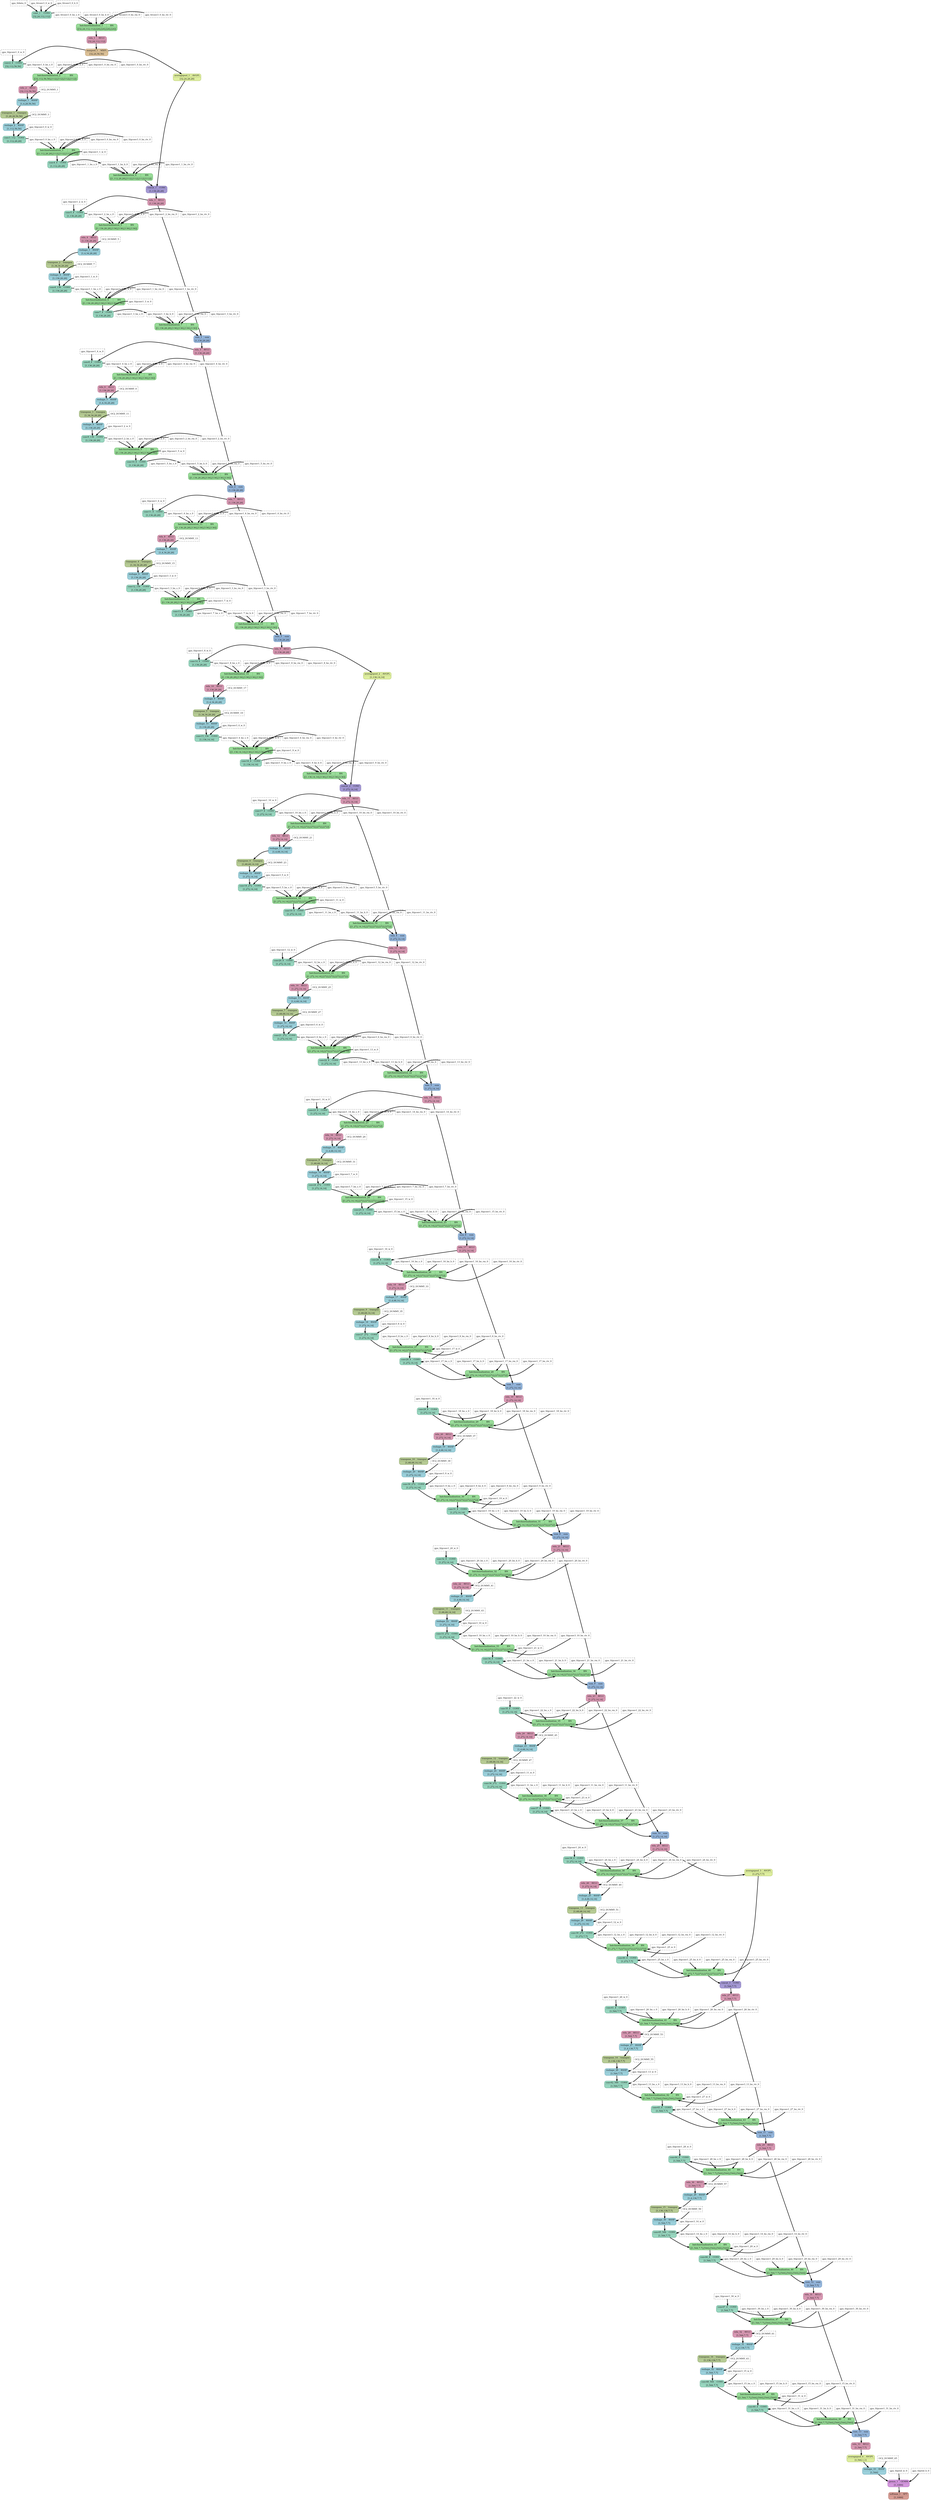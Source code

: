 strict digraph {
  graph [
    rankdir="TB"
    overlap=prism
    overlap_shrink=true
    splines=curved
  ];
  node [
    shape=Mrecord
  ];
  edge [
    penwidth=3
  ];

  // Node definitions.
  "gpu_0/data_0" [
    id=0
    name="gpu_0/data_0"
    type=constant_input
    label="gpu_0/data_0"
    inputs=""
    outputs=""
    shape=box
    style="filled,dashed"
    fillcolor="white"
  ];
  "gpu_0/conv3_0_w_0" [
    id=1
    name="gpu_0/conv3_0_w_0"
    type=constant_input
    label="gpu_0/conv3_0_w_0"
    inputs=""
    outputs=""
    shape=box
    style="filled,dashed"
    fillcolor="white"
  ];
  "gpu_0/conv3_0_b_0" [
    id=2
    name="gpu_0/conv3_0_b_0"
    type=constant_input
    label="gpu_0/conv3_0_b_0"
    inputs=""
    outputs=""
    shape=box
    style="filled,dashed"
    fillcolor="white"
  ];
  "gpu_0/conv3_0_1" [
    id=3
    name="gpu_0/conv3_0_1"
    type=Conv
    label="{ {conv_1  | CONV} | [32,24,112,112] }"
    inputs="gpu_0/data_0;gpu_0/conv3_0_w_0;gpu_0/conv3_0_b_0"
    outputs="gpu_0/conv3_0_1"
    penwidth=3
    style=filled
    color="#82bfa9"
    fontcolor="#000000"
    fillcolor="#98d6bf"
  ];
  "gpu_0/conv3_0_bn_s_0" [
    id=4
    name="gpu_0/conv3_0_bn_s_0"
    type=constant_input
    label="gpu_0/conv3_0_bn_s_0"
    inputs=""
    outputs=""
    shape=box
    style="filled,dashed"
    fillcolor="white"
  ];
  "gpu_0/conv3_0_bn_b_0" [
    id=5
    name="gpu_0/conv3_0_bn_b_0"
    type=constant_input
    label="gpu_0/conv3_0_bn_b_0"
    inputs=""
    outputs=""
    shape=box
    style="filled,dashed"
    fillcolor="white"
  ];
  "gpu_0/conv3_0_bn_rm_0" [
    id=6
    name="gpu_0/conv3_0_bn_rm_0"
    type=constant_input
    label="gpu_0/conv3_0_bn_rm_0"
    inputs=""
    outputs=""
    shape=box
    style="filled,dashed"
    fillcolor="white"
  ];
  "gpu_0/conv3_0_bn_riv_0" [
    id=7
    name="gpu_0/conv3_0_bn_riv_0"
    type=constant_input
    label="gpu_0/conv3_0_bn_riv_0"
    inputs=""
    outputs=""
    shape=box
    style="filled,dashed"
    fillcolor="white"
  ];
  "gpu_0/conv3_0_bn_1" [
    id=8
    name="gpu_0/conv3_0_bn_1"
    type=BatchNormalization
    label="{ {batchnormalization_1  | BN} | [[32,24,112,112],[24],[24],[24],[24]] }"
    inputs="gpu_0/conv3_0_1;gpu_0/conv3_0_bn_s_0;gpu_0/conv3_0_bn_b_0;gpu_0/conv3_0_bn_rm_0;gpu_0/conv3_0_bn_riv_0"
    outputs="gpu_0/conv3_0_bn_1"
    penwidth=3
    style=filled
    color="#83c583"
    fontcolor="#000000"
    fillcolor="#99dc99"
  ];
  "gpu_0/conv3_0_bn_2" [
    id=9
    name="gpu_0/conv3_0_bn_2"
    type=Relu
    label="{ {relu_1  | RELU} | [32,24,112,112] }"
    inputs="gpu_0/conv3_0_bn_1"
    outputs="gpu_0/conv3_0_bn_2"
    penwidth=3
    style=filled
    color="#c587a1"
    fontcolor="#000000"
    fillcolor="#d99ab4"
  ];
  "gpu_0/pool_0_1" [
    id=10
    name="gpu_0/pool_0_1"
    type=MaxPool
    label="{ {maxpool_1  | MXPL} | [32,24,56,56] }"
    inputs="gpu_0/conv3_0_bn_2"
    outputs="gpu_0/pool_0_1"
    penwidth=3
    style=filled
    color="#c7ac84"
    fontcolor="#000000"
    fillcolor="#ddc298"
  ];
  "gpu_0/gconv1_0_w_0" [
    id=11
    name="gpu_0/gconv1_0_w_0"
    type=constant_input
    label="gpu_0/gconv1_0_w_0"
    inputs=""
    outputs=""
    shape=box
    style="filled,dashed"
    fillcolor="white"
  ];
  "gpu_0/gconv1_0_1" [
    id=12
    name="gpu_0/gconv1_0_1"
    type=Conv
    label="{ {conv2_4  | CONV} | [32,112,56,56] }"
    inputs="gpu_0/pool_0_1;gpu_0/gconv1_0_w_0"
    outputs="gpu_0/gconv1_0_1"
    penwidth=3
    style=filled
    color="#82bfa9"
    fontcolor="#000000"
    fillcolor="#98d6bf"
  ];
  "gpu_0/gconv1_0_bn_s_0" [
    id=13
    name="gpu_0/gconv1_0_bn_s_0"
    type=constant_input
    label="gpu_0/gconv1_0_bn_s_0"
    inputs=""
    outputs=""
    shape=box
    style="filled,dashed"
    fillcolor="white"
  ];
  "gpu_0/gconv1_0_bn_b_0" [
    id=14
    name="gpu_0/gconv1_0_bn_b_0"
    type=constant_input
    label="gpu_0/gconv1_0_bn_b_0"
    inputs=""
    outputs=""
    shape=box
    style="filled,dashed"
    fillcolor="white"
  ];
  "gpu_0/gconv1_0_bn_rm_0" [
    id=15
    name="gpu_0/gconv1_0_bn_rm_0"
    type=constant_input
    label="gpu_0/gconv1_0_bn_rm_0"
    inputs=""
    outputs=""
    shape=box
    style="filled,dashed"
    fillcolor="white"
  ];
  "gpu_0/gconv1_0_bn_riv_0" [
    id=16
    name="gpu_0/gconv1_0_bn_riv_0"
    type=constant_input
    label="gpu_0/gconv1_0_bn_riv_0"
    inputs=""
    outputs=""
    shape=box
    style="filled,dashed"
    fillcolor="white"
  ];
  "gpu_0/gconv1_0_bn_1" [
    id=17
    name="gpu_0/gconv1_0_bn_1"
    type=BatchNormalization
    label="{ {batchnormalization_2  | BN} | [[32,112,56,56],[112],[112],[112],[112]] }"
    inputs="gpu_0/gconv1_0_1;gpu_0/gconv1_0_bn_s_0;gpu_0/gconv1_0_bn_b_0;gpu_0/gconv1_0_bn_rm_0;gpu_0/gconv1_0_bn_riv_0"
    outputs="gpu_0/gconv1_0_bn_1"
    penwidth=3
    style=filled
    color="#83c583"
    fontcolor="#000000"
    fillcolor="#99dc99"
  ];
  "gpu_0/gconv1_0_bn_2" [
    id=18
    name="gpu_0/gconv1_0_bn_2"
    type=Relu
    label="{ {relu_2  | RELU} | [32,112,56,56] }"
    inputs="gpu_0/gconv1_0_bn_1"
    outputs="gpu_0/gconv1_0_bn_2"
    penwidth=3
    style=filled
    color="#c587a1"
    fontcolor="#000000"
    fillcolor="#d99ab4"
  ];
  "OC2_DUMMY_1" [
    id=19
    name="OC2_DUMMY_1"
    type=constant_input
    label="OC2_DUMMY_1"
    inputs=""
    outputs=""
    shape=box
    style="filled,dashed"
    fillcolor="white"
  ];
  "OC2_DUMMY_0" [
    id=20
    name="OC2_DUMMY_0"
    type=Reshape
    label="{ {reshape_1  | RSHP} | [1,4,28,56,56] }"
    inputs="gpu_0/gconv1_0_bn_2;OC2_DUMMY_1"
    outputs="OC2_DUMMY_0"
    penwidth=3
    style=filled
    color="#86bac5"
    fontcolor="#000000"
    fillcolor="#9bd0db"
  ];
  "OC2_DUMMY_2" [
    id=21
    name="OC2_DUMMY_2"
    type=Transpose
    label="{ {transpose_1  | transpos} | [1,28,28,56,56] }"
    inputs="OC2_DUMMY_0"
    outputs="OC2_DUMMY_2"
    penwidth=3
    style=filled
    color="#a1b580"
    fontcolor="#000000"
    fillcolor="#b6cb94"
  ];
  "OC2_DUMMY_3" [
    id=22
    name="OC2_DUMMY_3"
    type=constant_input
    label="OC2_DUMMY_3"
    inputs=""
    outputs=""
    shape=box
    style="filled,dashed"
    fillcolor="white"
  ];
  "gpu_0/shuffle_0_1" [
    id=23
    name="gpu_0/shuffle_0_1"
    type=Reshape
    label="{ {reshape_2  | RSHP} | [1,112,56,56] }"
    inputs="OC2_DUMMY_2;OC2_DUMMY_3"
    outputs="gpu_0/shuffle_0_1"
    penwidth=3
    style=filled
    color="#86bac5"
    fontcolor="#000000"
    fillcolor="#9bd0db"
  ];
  "gpu_0/gconv3_0_w_0" [
    id=24
    name="gpu_0/gconv3_0_w_0"
    type=constant_input
    label="gpu_0/gconv3_0_w_0"
    inputs=""
    outputs=""
    shape=box
    style="filled,dashed"
    fillcolor="white"
  ];
  "gpu_0/gconv3_0_1" [
    id=25
    name="gpu_0/gconv3_0_1"
    type=Conv
    label="{ {conv3_112  | CONV} | [1,112,28,28] }"
    inputs="gpu_0/shuffle_0_1;gpu_0/gconv3_0_w_0"
    outputs="gpu_0/gconv3_0_1"
    penwidth=3
    style=filled
    color="#82bfa9"
    fontcolor="#000000"
    fillcolor="#98d6bf"
  ];
  "gpu_0/gconv3_0_bn_s_0" [
    id=26
    name="gpu_0/gconv3_0_bn_s_0"
    type=constant_input
    label="gpu_0/gconv3_0_bn_s_0"
    inputs=""
    outputs=""
    shape=box
    style="filled,dashed"
    fillcolor="white"
  ];
  "gpu_0/gconv3_0_bn_b_0" [
    id=27
    name="gpu_0/gconv3_0_bn_b_0"
    type=constant_input
    label="gpu_0/gconv3_0_bn_b_0"
    inputs=""
    outputs=""
    shape=box
    style="filled,dashed"
    fillcolor="white"
  ];
  "gpu_0/gconv3_0_bn_rm_0" [
    id=28
    name="gpu_0/gconv3_0_bn_rm_0"
    type=constant_input
    label="gpu_0/gconv3_0_bn_rm_0"
    inputs=""
    outputs=""
    shape=box
    style="filled,dashed"
    fillcolor="white"
  ];
  "gpu_0/gconv3_0_bn_riv_0" [
    id=29
    name="gpu_0/gconv3_0_bn_riv_0"
    type=constant_input
    label="gpu_0/gconv3_0_bn_riv_0"
    inputs=""
    outputs=""
    shape=box
    style="filled,dashed"
    fillcolor="white"
  ];
  "gpu_0/gconv3_0_bn_1" [
    id=30
    name="gpu_0/gconv3_0_bn_1"
    type=BatchNormalization
    label="{ {batchnormalization_3  | BN} | [[1,112,28,28],[112],[112],[112],[112]] }"
    inputs="gpu_0/gconv3_0_1;gpu_0/gconv3_0_bn_s_0;gpu_0/gconv3_0_bn_b_0;gpu_0/gconv3_0_bn_rm_0;gpu_0/gconv3_0_bn_riv_0"
    outputs="gpu_0/gconv3_0_bn_1"
    penwidth=3
    style=filled
    color="#83c583"
    fontcolor="#000000"
    fillcolor="#99dc99"
  ];
  "gpu_0/gconv1_1_w_0" [
    id=31
    name="gpu_0/gconv1_1_w_0"
    type=constant_input
    label="gpu_0/gconv1_1_w_0"
    inputs=""
    outputs=""
    shape=box
    style="filled,dashed"
    fillcolor="white"
  ];
  "gpu_0/gconv1_1_1" [
    id=32
    name="gpu_0/gconv1_1_1"
    type=Conv
    label="{ {conv4_4  | CONV} | [1,112,28,28] }"
    inputs="gpu_0/gconv3_0_bn_1;gpu_0/gconv1_1_w_0"
    outputs="gpu_0/gconv1_1_1"
    penwidth=3
    style=filled
    color="#82bfa9"
    fontcolor="#000000"
    fillcolor="#98d6bf"
  ];
  "gpu_0/gconv1_1_bn_s_0" [
    id=33
    name="gpu_0/gconv1_1_bn_s_0"
    type=constant_input
    label="gpu_0/gconv1_1_bn_s_0"
    inputs=""
    outputs=""
    shape=box
    style="filled,dashed"
    fillcolor="white"
  ];
  "gpu_0/gconv1_1_bn_b_0" [
    id=34
    name="gpu_0/gconv1_1_bn_b_0"
    type=constant_input
    label="gpu_0/gconv1_1_bn_b_0"
    inputs=""
    outputs=""
    shape=box
    style="filled,dashed"
    fillcolor="white"
  ];
  "gpu_0/gconv1_1_bn_rm_0" [
    id=35
    name="gpu_0/gconv1_1_bn_rm_0"
    type=constant_input
    label="gpu_0/gconv1_1_bn_rm_0"
    inputs=""
    outputs=""
    shape=box
    style="filled,dashed"
    fillcolor="white"
  ];
  "gpu_0/gconv1_1_bn_riv_0" [
    id=36
    name="gpu_0/gconv1_1_bn_riv_0"
    type=constant_input
    label="gpu_0/gconv1_1_bn_riv_0"
    inputs=""
    outputs=""
    shape=box
    style="filled,dashed"
    fillcolor="white"
  ];
  "gpu_0/gconv1_1_bn_1" [
    id=37
    name="gpu_0/gconv1_1_bn_1"
    type=BatchNormalization
    label="{ {batchnormalization_4  | BN} | [[1,112,28,28],[112],[112],[112],[112]] }"
    inputs="gpu_0/gconv1_1_1;gpu_0/gconv1_1_bn_s_0;gpu_0/gconv1_1_bn_b_0;gpu_0/gconv1_1_bn_rm_0;gpu_0/gconv1_1_bn_riv_0"
    outputs="gpu_0/gconv1_1_bn_1"
    penwidth=3
    style=filled
    color="#83c583"
    fontcolor="#000000"
    fillcolor="#99dc99"
  ];
  "gpu_0/pool_1_1" [
    id=38
    name="gpu_0/pool_1_1"
    type=AveragePool
    label="{ {averagepool_1  | AVGPL} | [32,24,28,28] }"
    inputs="gpu_0/pool_0_1"
    outputs="gpu_0/pool_1_1"
    penwidth=3
    style=filled
    color="#c4d486"
    fontcolor="#000000"
    fillcolor="#deee9f"
  ];
  "gpu_0/block0_1" [
    id=39
    name="gpu_0/block0_1"
    type=Concat
    label="{ {concat_1  | CONC} | [1,136,28,28] }"
    inputs="gpu_0/gconv1_1_bn_1;gpu_0/pool_1_1"
    outputs="gpu_0/block0_1"
    penwidth=3
    style=filled
    color="#9489c3"
    fontcolor="#000000"
    fillcolor="#a69bd6"
  ];
  "gpu_0/block0_2" [
    id=40
    name="gpu_0/block0_2"
    type=Relu
    label="{ {relu_3  | RELU} | [1,136,28,28] }"
    inputs="gpu_0/block0_1"
    outputs="gpu_0/block0_2"
    penwidth=3
    style=filled
    color="#c587a1"
    fontcolor="#000000"
    fillcolor="#d99ab4"
  ];
  "gpu_0/gconv1_2_w_0" [
    id=41
    name="gpu_0/gconv1_2_w_0"
    type=constant_input
    label="gpu_0/gconv1_2_w_0"
    inputs=""
    outputs=""
    shape=box
    style="filled,dashed"
    fillcolor="white"
  ];
  "gpu_0/gconv1_2_1" [
    id=42
    name="gpu_0/gconv1_2_1"
    type=Conv
    label="{ {conv5_4  | CONV} | [1,136,28,28] }"
    inputs="gpu_0/block0_2;gpu_0/gconv1_2_w_0"
    outputs="gpu_0/gconv1_2_1"
    penwidth=3
    style=filled
    color="#82bfa9"
    fontcolor="#000000"
    fillcolor="#98d6bf"
  ];
  "gpu_0/gconv1_2_bn_s_0" [
    id=43
    name="gpu_0/gconv1_2_bn_s_0"
    type=constant_input
    label="gpu_0/gconv1_2_bn_s_0"
    inputs=""
    outputs=""
    shape=box
    style="filled,dashed"
    fillcolor="white"
  ];
  "gpu_0/gconv1_2_bn_b_0" [
    id=44
    name="gpu_0/gconv1_2_bn_b_0"
    type=constant_input
    label="gpu_0/gconv1_2_bn_b_0"
    inputs=""
    outputs=""
    shape=box
    style="filled,dashed"
    fillcolor="white"
  ];
  "gpu_0/gconv1_2_bn_rm_0" [
    id=45
    name="gpu_0/gconv1_2_bn_rm_0"
    type=constant_input
    label="gpu_0/gconv1_2_bn_rm_0"
    inputs=""
    outputs=""
    shape=box
    style="filled,dashed"
    fillcolor="white"
  ];
  "gpu_0/gconv1_2_bn_riv_0" [
    id=46
    name="gpu_0/gconv1_2_bn_riv_0"
    type=constant_input
    label="gpu_0/gconv1_2_bn_riv_0"
    inputs=""
    outputs=""
    shape=box
    style="filled,dashed"
    fillcolor="white"
  ];
  "gpu_0/gconv1_2_bn_1" [
    id=47
    name="gpu_0/gconv1_2_bn_1"
    type=BatchNormalization
    label="{ {batchnormalization_5  | BN} | [[1,136,28,28],[136],[136],[136],[136]] }"
    inputs="gpu_0/gconv1_2_1;gpu_0/gconv1_2_bn_s_0;gpu_0/gconv1_2_bn_b_0;gpu_0/gconv1_2_bn_rm_0;gpu_0/gconv1_2_bn_riv_0"
    outputs="gpu_0/gconv1_2_bn_1"
    penwidth=3
    style=filled
    color="#83c583"
    fontcolor="#000000"
    fillcolor="#99dc99"
  ];
  "gpu_0/gconv1_2_bn_2" [
    id=48
    name="gpu_0/gconv1_2_bn_2"
    type=Relu
    label="{ {relu_4  | RELU} | [1,136,28,28] }"
    inputs="gpu_0/gconv1_2_bn_1"
    outputs="gpu_0/gconv1_2_bn_2"
    penwidth=3
    style=filled
    color="#c587a1"
    fontcolor="#000000"
    fillcolor="#d99ab4"
  ];
  "OC2_DUMMY_5" [
    id=49
    name="OC2_DUMMY_5"
    type=constant_input
    label="OC2_DUMMY_5"
    inputs=""
    outputs=""
    shape=box
    style="filled,dashed"
    fillcolor="white"
  ];
  "OC2_DUMMY_4" [
    id=50
    name="OC2_DUMMY_4"
    type=Reshape
    label="{ {reshape_3  | RSHP} | [1,4,34,28,28] }"
    inputs="gpu_0/gconv1_2_bn_2;OC2_DUMMY_5"
    outputs="OC2_DUMMY_4"
    penwidth=3
    style=filled
    color="#86bac5"
    fontcolor="#000000"
    fillcolor="#9bd0db"
  ];
  "OC2_DUMMY_6" [
    id=51
    name="OC2_DUMMY_6"
    type=Transpose
    label="{ {transpose_2  | transpos} | [1,34,34,28,28] }"
    inputs="OC2_DUMMY_4"
    outputs="OC2_DUMMY_6"
    penwidth=3
    style=filled
    color="#a1b580"
    fontcolor="#000000"
    fillcolor="#b6cb94"
  ];
  "OC2_DUMMY_7" [
    id=52
    name="OC2_DUMMY_7"
    type=constant_input
    label="OC2_DUMMY_7"
    inputs=""
    outputs=""
    shape=box
    style="filled,dashed"
    fillcolor="white"
  ];
  "gpu_0/shuffle_1_1" [
    id=53
    name="gpu_0/shuffle_1_1"
    type=Reshape
    label="{ {reshape_4  | RSHP} | [1,136,28,28] }"
    inputs="OC2_DUMMY_6;OC2_DUMMY_7"
    outputs="gpu_0/shuffle_1_1"
    penwidth=3
    style=filled
    color="#86bac5"
    fontcolor="#000000"
    fillcolor="#9bd0db"
  ];
  "gpu_0/gconv3_1_w_0" [
    id=54
    name="gpu_0/gconv3_1_w_0"
    type=constant_input
    label="gpu_0/gconv3_1_w_0"
    inputs=""
    outputs=""
    shape=box
    style="filled,dashed"
    fillcolor="white"
  ];
  "gpu_0/gconv3_1_1" [
    id=55
    name="gpu_0/gconv3_1_1"
    type=Conv
    label="{ {conv6_136  | CONV} | [1,136,28,28] }"
    inputs="gpu_0/shuffle_1_1;gpu_0/gconv3_1_w_0"
    outputs="gpu_0/gconv3_1_1"
    penwidth=3
    style=filled
    color="#82bfa9"
    fontcolor="#000000"
    fillcolor="#98d6bf"
  ];
  "gpu_0/gconv3_1_bn_s_0" [
    id=56
    name="gpu_0/gconv3_1_bn_s_0"
    type=constant_input
    label="gpu_0/gconv3_1_bn_s_0"
    inputs=""
    outputs=""
    shape=box
    style="filled,dashed"
    fillcolor="white"
  ];
  "gpu_0/gconv3_1_bn_b_0" [
    id=57
    name="gpu_0/gconv3_1_bn_b_0"
    type=constant_input
    label="gpu_0/gconv3_1_bn_b_0"
    inputs=""
    outputs=""
    shape=box
    style="filled,dashed"
    fillcolor="white"
  ];
  "gpu_0/gconv3_1_bn_rm_0" [
    id=58
    name="gpu_0/gconv3_1_bn_rm_0"
    type=constant_input
    label="gpu_0/gconv3_1_bn_rm_0"
    inputs=""
    outputs=""
    shape=box
    style="filled,dashed"
    fillcolor="white"
  ];
  "gpu_0/gconv3_1_bn_riv_0" [
    id=59
    name="gpu_0/gconv3_1_bn_riv_0"
    type=constant_input
    label="gpu_0/gconv3_1_bn_riv_0"
    inputs=""
    outputs=""
    shape=box
    style="filled,dashed"
    fillcolor="white"
  ];
  "gpu_0/gconv3_1_bn_1" [
    id=60
    name="gpu_0/gconv3_1_bn_1"
    type=BatchNormalization
    label="{ {batchnormalization_6  | BN} | [[1,136,28,28],[136],[136],[136],[136]] }"
    inputs="gpu_0/gconv3_1_1;gpu_0/gconv3_1_bn_s_0;gpu_0/gconv3_1_bn_b_0;gpu_0/gconv3_1_bn_rm_0;gpu_0/gconv3_1_bn_riv_0"
    outputs="gpu_0/gconv3_1_bn_1"
    penwidth=3
    style=filled
    color="#83c583"
    fontcolor="#000000"
    fillcolor="#99dc99"
  ];
  "gpu_0/gconv1_3_w_0" [
    id=61
    name="gpu_0/gconv1_3_w_0"
    type=constant_input
    label="gpu_0/gconv1_3_w_0"
    inputs=""
    outputs=""
    shape=box
    style="filled,dashed"
    fillcolor="white"
  ];
  "gpu_0/gconv1_3_1" [
    id=62
    name="gpu_0/gconv1_3_1"
    type=Conv
    label="{ {conv7_4  | CONV} | [1,136,28,28] }"
    inputs="gpu_0/gconv3_1_bn_1;gpu_0/gconv1_3_w_0"
    outputs="gpu_0/gconv1_3_1"
    penwidth=3
    style=filled
    color="#82bfa9"
    fontcolor="#000000"
    fillcolor="#98d6bf"
  ];
  "gpu_0/gconv1_3_bn_s_0" [
    id=63
    name="gpu_0/gconv1_3_bn_s_0"
    type=constant_input
    label="gpu_0/gconv1_3_bn_s_0"
    inputs=""
    outputs=""
    shape=box
    style="filled,dashed"
    fillcolor="white"
  ];
  "gpu_0/gconv1_3_bn_b_0" [
    id=64
    name="gpu_0/gconv1_3_bn_b_0"
    type=constant_input
    label="gpu_0/gconv1_3_bn_b_0"
    inputs=""
    outputs=""
    shape=box
    style="filled,dashed"
    fillcolor="white"
  ];
  "gpu_0/gconv1_3_bn_rm_0" [
    id=65
    name="gpu_0/gconv1_3_bn_rm_0"
    type=constant_input
    label="gpu_0/gconv1_3_bn_rm_0"
    inputs=""
    outputs=""
    shape=box
    style="filled,dashed"
    fillcolor="white"
  ];
  "gpu_0/gconv1_3_bn_riv_0" [
    id=66
    name="gpu_0/gconv1_3_bn_riv_0"
    type=constant_input
    label="gpu_0/gconv1_3_bn_riv_0"
    inputs=""
    outputs=""
    shape=box
    style="filled,dashed"
    fillcolor="white"
  ];
  "gpu_0/gconv1_3_bn_1" [
    id=67
    name="gpu_0/gconv1_3_bn_1"
    type=BatchNormalization
    label="{ {batchnormalization_7  | BN} | [[1,136,28,28],[136],[136],[136],[136]] }"
    inputs="gpu_0/gconv1_3_1;gpu_0/gconv1_3_bn_s_0;gpu_0/gconv1_3_bn_b_0;gpu_0/gconv1_3_bn_rm_0;gpu_0/gconv1_3_bn_riv_0"
    outputs="gpu_0/gconv1_3_bn_1"
    penwidth=3
    style=filled
    color="#83c583"
    fontcolor="#000000"
    fillcolor="#99dc99"
  ];
  "gpu_0/block1_1" [
    id=68
    name="gpu_0/block1_1"
    type=Sum
    label="{ {sum_1  | sum} | [1,136,28,28] }"
    inputs="gpu_0/gconv1_3_bn_1;gpu_0/block0_2"
    outputs="gpu_0/block1_1"
    penwidth=3
    style=filled
    color="#83a5c9"
    fontcolor="#000000"
    fillcolor="#97b8de"
  ];
  "gpu_0/block1_2" [
    id=69
    name="gpu_0/block1_2"
    type=Relu
    label="{ {relu_5  | RELU} | [1,136,28,28] }"
    inputs="gpu_0/block1_1"
    outputs="gpu_0/block1_2"
    penwidth=3
    style=filled
    color="#c587a1"
    fontcolor="#000000"
    fillcolor="#d99ab4"
  ];
  "gpu_0/gconv1_4_w_0" [
    id=70
    name="gpu_0/gconv1_4_w_0"
    type=constant_input
    label="gpu_0/gconv1_4_w_0"
    inputs=""
    outputs=""
    shape=box
    style="filled,dashed"
    fillcolor="white"
  ];
  "gpu_0/gconv1_4_1" [
    id=71
    name="gpu_0/gconv1_4_1"
    type=Conv
    label="{ {conv8_4  | CONV} | [1,136,28,28] }"
    inputs="gpu_0/block1_2;gpu_0/gconv1_4_w_0"
    outputs="gpu_0/gconv1_4_1"
    penwidth=3
    style=filled
    color="#82bfa9"
    fontcolor="#000000"
    fillcolor="#98d6bf"
  ];
  "gpu_0/gconv1_4_bn_s_0" [
    id=72
    name="gpu_0/gconv1_4_bn_s_0"
    type=constant_input
    label="gpu_0/gconv1_4_bn_s_0"
    inputs=""
    outputs=""
    shape=box
    style="filled,dashed"
    fillcolor="white"
  ];
  "gpu_0/gconv1_4_bn_b_0" [
    id=73
    name="gpu_0/gconv1_4_bn_b_0"
    type=constant_input
    label="gpu_0/gconv1_4_bn_b_0"
    inputs=""
    outputs=""
    shape=box
    style="filled,dashed"
    fillcolor="white"
  ];
  "gpu_0/gconv1_4_bn_rm_0" [
    id=74
    name="gpu_0/gconv1_4_bn_rm_0"
    type=constant_input
    label="gpu_0/gconv1_4_bn_rm_0"
    inputs=""
    outputs=""
    shape=box
    style="filled,dashed"
    fillcolor="white"
  ];
  "gpu_0/gconv1_4_bn_riv_0" [
    id=75
    name="gpu_0/gconv1_4_bn_riv_0"
    type=constant_input
    label="gpu_0/gconv1_4_bn_riv_0"
    inputs=""
    outputs=""
    shape=box
    style="filled,dashed"
    fillcolor="white"
  ];
  "gpu_0/gconv1_4_bn_1" [
    id=76
    name="gpu_0/gconv1_4_bn_1"
    type=BatchNormalization
    label="{ {batchnormalization_8  | BN} | [[1,136,28,28],[136],[136],[136],[136]] }"
    inputs="gpu_0/gconv1_4_1;gpu_0/gconv1_4_bn_s_0;gpu_0/gconv1_4_bn_b_0;gpu_0/gconv1_4_bn_rm_0;gpu_0/gconv1_4_bn_riv_0"
    outputs="gpu_0/gconv1_4_bn_1"
    penwidth=3
    style=filled
    color="#83c583"
    fontcolor="#000000"
    fillcolor="#99dc99"
  ];
  "gpu_0/gconv1_4_bn_2" [
    id=77
    name="gpu_0/gconv1_4_bn_2"
    type=Relu
    label="{ {relu_6  | RELU} | [1,136,28,28] }"
    inputs="gpu_0/gconv1_4_bn_1"
    outputs="gpu_0/gconv1_4_bn_2"
    penwidth=3
    style=filled
    color="#c587a1"
    fontcolor="#000000"
    fillcolor="#d99ab4"
  ];
  "OC2_DUMMY_9" [
    id=78
    name="OC2_DUMMY_9"
    type=constant_input
    label="OC2_DUMMY_9"
    inputs=""
    outputs=""
    shape=box
    style="filled,dashed"
    fillcolor="white"
  ];
  "OC2_DUMMY_8" [
    id=79
    name="OC2_DUMMY_8"
    type=Reshape
    label="{ {reshape_5  | RSHP} | [1,4,34,28,28] }"
    inputs="gpu_0/gconv1_4_bn_2;OC2_DUMMY_9"
    outputs="OC2_DUMMY_8"
    penwidth=3
    style=filled
    color="#86bac5"
    fontcolor="#000000"
    fillcolor="#9bd0db"
  ];
  "OC2_DUMMY_10" [
    id=80
    name="OC2_DUMMY_10"
    type=Transpose
    label="{ {transpose_3  | transpos} | [1,34,34,28,28] }"
    inputs="OC2_DUMMY_8"
    outputs="OC2_DUMMY_10"
    penwidth=3
    style=filled
    color="#a1b580"
    fontcolor="#000000"
    fillcolor="#b6cb94"
  ];
  "OC2_DUMMY_11" [
    id=81
    name="OC2_DUMMY_11"
    type=constant_input
    label="OC2_DUMMY_11"
    inputs=""
    outputs=""
    shape=box
    style="filled,dashed"
    fillcolor="white"
  ];
  "gpu_0/shuffle_2_1" [
    id=82
    name="gpu_0/shuffle_2_1"
    type=Reshape
    label="{ {reshape_6  | RSHP} | [1,136,28,28] }"
    inputs="OC2_DUMMY_10;OC2_DUMMY_11"
    outputs="gpu_0/shuffle_2_1"
    penwidth=3
    style=filled
    color="#86bac5"
    fontcolor="#000000"
    fillcolor="#9bd0db"
  ];
  "gpu_0/gconv3_2_w_0" [
    id=83
    name="gpu_0/gconv3_2_w_0"
    type=constant_input
    label="gpu_0/gconv3_2_w_0"
    inputs=""
    outputs=""
    shape=box
    style="filled,dashed"
    fillcolor="white"
  ];
  "gpu_0/gconv3_2_1" [
    id=84
    name="gpu_0/gconv3_2_1"
    type=Conv
    label="{ {conv9_136  | CONV} | [1,136,28,28] }"
    inputs="gpu_0/shuffle_2_1;gpu_0/gconv3_2_w_0"
    outputs="gpu_0/gconv3_2_1"
    penwidth=3
    style=filled
    color="#82bfa9"
    fontcolor="#000000"
    fillcolor="#98d6bf"
  ];
  "gpu_0/gconv3_2_bn_s_0" [
    id=85
    name="gpu_0/gconv3_2_bn_s_0"
    type=constant_input
    label="gpu_0/gconv3_2_bn_s_0"
    inputs=""
    outputs=""
    shape=box
    style="filled,dashed"
    fillcolor="white"
  ];
  "gpu_0/gconv3_2_bn_b_0" [
    id=86
    name="gpu_0/gconv3_2_bn_b_0"
    type=constant_input
    label="gpu_0/gconv3_2_bn_b_0"
    inputs=""
    outputs=""
    shape=box
    style="filled,dashed"
    fillcolor="white"
  ];
  "gpu_0/gconv3_2_bn_rm_0" [
    id=87
    name="gpu_0/gconv3_2_bn_rm_0"
    type=constant_input
    label="gpu_0/gconv3_2_bn_rm_0"
    inputs=""
    outputs=""
    shape=box
    style="filled,dashed"
    fillcolor="white"
  ];
  "gpu_0/gconv3_2_bn_riv_0" [
    id=88
    name="gpu_0/gconv3_2_bn_riv_0"
    type=constant_input
    label="gpu_0/gconv3_2_bn_riv_0"
    inputs=""
    outputs=""
    shape=box
    style="filled,dashed"
    fillcolor="white"
  ];
  "gpu_0/gconv3_2_bn_1" [
    id=89
    name="gpu_0/gconv3_2_bn_1"
    type=BatchNormalization
    label="{ {batchnormalization_9  | BN} | [[1,136,28,28],[136],[136],[136],[136]] }"
    inputs="gpu_0/gconv3_2_1;gpu_0/gconv3_2_bn_s_0;gpu_0/gconv3_2_bn_b_0;gpu_0/gconv3_2_bn_rm_0;gpu_0/gconv3_2_bn_riv_0"
    outputs="gpu_0/gconv3_2_bn_1"
    penwidth=3
    style=filled
    color="#83c583"
    fontcolor="#000000"
    fillcolor="#99dc99"
  ];
  "gpu_0/gconv1_5_w_0" [
    id=90
    name="gpu_0/gconv1_5_w_0"
    type=constant_input
    label="gpu_0/gconv1_5_w_0"
    inputs=""
    outputs=""
    shape=box
    style="filled,dashed"
    fillcolor="white"
  ];
  "gpu_0/gconv1_5_1" [
    id=91
    name="gpu_0/gconv1_5_1"
    type=Conv
    label="{ {conv10_4  | CONV} | [1,136,28,28] }"
    inputs="gpu_0/gconv3_2_bn_1;gpu_0/gconv1_5_w_0"
    outputs="gpu_0/gconv1_5_1"
    penwidth=3
    style=filled
    color="#82bfa9"
    fontcolor="#000000"
    fillcolor="#98d6bf"
  ];
  "gpu_0/gconv1_5_bn_s_0" [
    id=92
    name="gpu_0/gconv1_5_bn_s_0"
    type=constant_input
    label="gpu_0/gconv1_5_bn_s_0"
    inputs=""
    outputs=""
    shape=box
    style="filled,dashed"
    fillcolor="white"
  ];
  "gpu_0/gconv1_5_bn_b_0" [
    id=93
    name="gpu_0/gconv1_5_bn_b_0"
    type=constant_input
    label="gpu_0/gconv1_5_bn_b_0"
    inputs=""
    outputs=""
    shape=box
    style="filled,dashed"
    fillcolor="white"
  ];
  "gpu_0/gconv1_5_bn_rm_0" [
    id=94
    name="gpu_0/gconv1_5_bn_rm_0"
    type=constant_input
    label="gpu_0/gconv1_5_bn_rm_0"
    inputs=""
    outputs=""
    shape=box
    style="filled,dashed"
    fillcolor="white"
  ];
  "gpu_0/gconv1_5_bn_riv_0" [
    id=95
    name="gpu_0/gconv1_5_bn_riv_0"
    type=constant_input
    label="gpu_0/gconv1_5_bn_riv_0"
    inputs=""
    outputs=""
    shape=box
    style="filled,dashed"
    fillcolor="white"
  ];
  "gpu_0/gconv1_5_bn_1" [
    id=96
    name="gpu_0/gconv1_5_bn_1"
    type=BatchNormalization
    label="{ {batchnormalization_10  | BN} | [[1,136,28,28],[136],[136],[136],[136]] }"
    inputs="gpu_0/gconv1_5_1;gpu_0/gconv1_5_bn_s_0;gpu_0/gconv1_5_bn_b_0;gpu_0/gconv1_5_bn_rm_0;gpu_0/gconv1_5_bn_riv_0"
    outputs="gpu_0/gconv1_5_bn_1"
    penwidth=3
    style=filled
    color="#83c583"
    fontcolor="#000000"
    fillcolor="#99dc99"
  ];
  "gpu_0/block2_1" [
    id=97
    name="gpu_0/block2_1"
    type=Sum
    label="{ {sum_2  | sum} | [1,136,28,28] }"
    inputs="gpu_0/gconv1_5_bn_1;gpu_0/block1_2"
    outputs="gpu_0/block2_1"
    penwidth=3
    style=filled
    color="#83a5c9"
    fontcolor="#000000"
    fillcolor="#97b8de"
  ];
  "gpu_0/block2_2" [
    id=98
    name="gpu_0/block2_2"
    type=Relu
    label="{ {relu_7  | RELU} | [1,136,28,28] }"
    inputs="gpu_0/block2_1"
    outputs="gpu_0/block2_2"
    penwidth=3
    style=filled
    color="#c587a1"
    fontcolor="#000000"
    fillcolor="#d99ab4"
  ];
  "gpu_0/gconv1_6_w_0" [
    id=99
    name="gpu_0/gconv1_6_w_0"
    type=constant_input
    label="gpu_0/gconv1_6_w_0"
    inputs=""
    outputs=""
    shape=box
    style="filled,dashed"
    fillcolor="white"
  ];
  "gpu_0/gconv1_6_1" [
    id=100
    name="gpu_0/gconv1_6_1"
    type=Conv
    label="{ {conv11_4  | CONV} | [1,136,28,28] }"
    inputs="gpu_0/block2_2;gpu_0/gconv1_6_w_0"
    outputs="gpu_0/gconv1_6_1"
    penwidth=3
    style=filled
    color="#82bfa9"
    fontcolor="#000000"
    fillcolor="#98d6bf"
  ];
  "gpu_0/gconv1_6_bn_s_0" [
    id=101
    name="gpu_0/gconv1_6_bn_s_0"
    type=constant_input
    label="gpu_0/gconv1_6_bn_s_0"
    inputs=""
    outputs=""
    shape=box
    style="filled,dashed"
    fillcolor="white"
  ];
  "gpu_0/gconv1_6_bn_b_0" [
    id=102
    name="gpu_0/gconv1_6_bn_b_0"
    type=constant_input
    label="gpu_0/gconv1_6_bn_b_0"
    inputs=""
    outputs=""
    shape=box
    style="filled,dashed"
    fillcolor="white"
  ];
  "gpu_0/gconv1_6_bn_rm_0" [
    id=103
    name="gpu_0/gconv1_6_bn_rm_0"
    type=constant_input
    label="gpu_0/gconv1_6_bn_rm_0"
    inputs=""
    outputs=""
    shape=box
    style="filled,dashed"
    fillcolor="white"
  ];
  "gpu_0/gconv1_6_bn_riv_0" [
    id=104
    name="gpu_0/gconv1_6_bn_riv_0"
    type=constant_input
    label="gpu_0/gconv1_6_bn_riv_0"
    inputs=""
    outputs=""
    shape=box
    style="filled,dashed"
    fillcolor="white"
  ];
  "gpu_0/gconv1_6_bn_1" [
    id=105
    name="gpu_0/gconv1_6_bn_1"
    type=BatchNormalization
    label="{ {batchnormalization_11  | BN} | [[1,136,28,28],[136],[136],[136],[136]] }"
    inputs="gpu_0/gconv1_6_1;gpu_0/gconv1_6_bn_s_0;gpu_0/gconv1_6_bn_b_0;gpu_0/gconv1_6_bn_rm_0;gpu_0/gconv1_6_bn_riv_0"
    outputs="gpu_0/gconv1_6_bn_1"
    penwidth=3
    style=filled
    color="#83c583"
    fontcolor="#000000"
    fillcolor="#99dc99"
  ];
  "gpu_0/gconv1_6_bn_2" [
    id=106
    name="gpu_0/gconv1_6_bn_2"
    type=Relu
    label="{ {relu_8  | RELU} | [1,136,28,28] }"
    inputs="gpu_0/gconv1_6_bn_1"
    outputs="gpu_0/gconv1_6_bn_2"
    penwidth=3
    style=filled
    color="#c587a1"
    fontcolor="#000000"
    fillcolor="#d99ab4"
  ];
  "OC2_DUMMY_13" [
    id=107
    name="OC2_DUMMY_13"
    type=constant_input
    label="OC2_DUMMY_13"
    inputs=""
    outputs=""
    shape=box
    style="filled,dashed"
    fillcolor="white"
  ];
  "OC2_DUMMY_12" [
    id=108
    name="OC2_DUMMY_12"
    type=Reshape
    label="{ {reshape_7  | RSHP} | [1,4,34,28,28] }"
    inputs="gpu_0/gconv1_6_bn_2;OC2_DUMMY_13"
    outputs="OC2_DUMMY_12"
    penwidth=3
    style=filled
    color="#86bac5"
    fontcolor="#000000"
    fillcolor="#9bd0db"
  ];
  "OC2_DUMMY_14" [
    id=109
    name="OC2_DUMMY_14"
    type=Transpose
    label="{ {transpose_4  | transpos} | [1,34,34,28,28] }"
    inputs="OC2_DUMMY_12"
    outputs="OC2_DUMMY_14"
    penwidth=3
    style=filled
    color="#a1b580"
    fontcolor="#000000"
    fillcolor="#b6cb94"
  ];
  "OC2_DUMMY_15" [
    id=110
    name="OC2_DUMMY_15"
    type=constant_input
    label="OC2_DUMMY_15"
    inputs=""
    outputs=""
    shape=box
    style="filled,dashed"
    fillcolor="white"
  ];
  "gpu_0/shuffle_3_1" [
    id=111
    name="gpu_0/shuffle_3_1"
    type=Reshape
    label="{ {reshape_8  | RSHP} | [1,136,28,28] }"
    inputs="OC2_DUMMY_14;OC2_DUMMY_15"
    outputs="gpu_0/shuffle_3_1"
    penwidth=3
    style=filled
    color="#86bac5"
    fontcolor="#000000"
    fillcolor="#9bd0db"
  ];
  "gpu_0/gconv3_3_w_0" [
    id=112
    name="gpu_0/gconv3_3_w_0"
    type=constant_input
    label="gpu_0/gconv3_3_w_0"
    inputs=""
    outputs=""
    shape=box
    style="filled,dashed"
    fillcolor="white"
  ];
  "gpu_0/gconv3_3_1" [
    id=113
    name="gpu_0/gconv3_3_1"
    type=Conv
    label="{ {conv12_136  | CONV} | [1,136,28,28] }"
    inputs="gpu_0/shuffle_3_1;gpu_0/gconv3_3_w_0"
    outputs="gpu_0/gconv3_3_1"
    penwidth=3
    style=filled
    color="#82bfa9"
    fontcolor="#000000"
    fillcolor="#98d6bf"
  ];
  "gpu_0/gconv3_3_bn_s_0" [
    id=114
    name="gpu_0/gconv3_3_bn_s_0"
    type=constant_input
    label="gpu_0/gconv3_3_bn_s_0"
    inputs=""
    outputs=""
    shape=box
    style="filled,dashed"
    fillcolor="white"
  ];
  "gpu_0/gconv3_3_bn_b_0" [
    id=115
    name="gpu_0/gconv3_3_bn_b_0"
    type=constant_input
    label="gpu_0/gconv3_3_bn_b_0"
    inputs=""
    outputs=""
    shape=box
    style="filled,dashed"
    fillcolor="white"
  ];
  "gpu_0/gconv3_3_bn_rm_0" [
    id=116
    name="gpu_0/gconv3_3_bn_rm_0"
    type=constant_input
    label="gpu_0/gconv3_3_bn_rm_0"
    inputs=""
    outputs=""
    shape=box
    style="filled,dashed"
    fillcolor="white"
  ];
  "gpu_0/gconv3_3_bn_riv_0" [
    id=117
    name="gpu_0/gconv3_3_bn_riv_0"
    type=constant_input
    label="gpu_0/gconv3_3_bn_riv_0"
    inputs=""
    outputs=""
    shape=box
    style="filled,dashed"
    fillcolor="white"
  ];
  "gpu_0/gconv3_3_bn_1" [
    id=118
    name="gpu_0/gconv3_3_bn_1"
    type=BatchNormalization
    label="{ {batchnormalization_12  | BN} | [[1,136,28,28],[136],[136],[136],[136]] }"
    inputs="gpu_0/gconv3_3_1;gpu_0/gconv3_3_bn_s_0;gpu_0/gconv3_3_bn_b_0;gpu_0/gconv3_3_bn_rm_0;gpu_0/gconv3_3_bn_riv_0"
    outputs="gpu_0/gconv3_3_bn_1"
    penwidth=3
    style=filled
    color="#83c583"
    fontcolor="#000000"
    fillcolor="#99dc99"
  ];
  "gpu_0/gconv1_7_w_0" [
    id=119
    name="gpu_0/gconv1_7_w_0"
    type=constant_input
    label="gpu_0/gconv1_7_w_0"
    inputs=""
    outputs=""
    shape=box
    style="filled,dashed"
    fillcolor="white"
  ];
  "gpu_0/gconv1_7_1" [
    id=120
    name="gpu_0/gconv1_7_1"
    type=Conv
    label="{ {conv13_4  | CONV} | [1,136,28,28] }"
    inputs="gpu_0/gconv3_3_bn_1;gpu_0/gconv1_7_w_0"
    outputs="gpu_0/gconv1_7_1"
    penwidth=3
    style=filled
    color="#82bfa9"
    fontcolor="#000000"
    fillcolor="#98d6bf"
  ];
  "gpu_0/gconv1_7_bn_s_0" [
    id=121
    name="gpu_0/gconv1_7_bn_s_0"
    type=constant_input
    label="gpu_0/gconv1_7_bn_s_0"
    inputs=""
    outputs=""
    shape=box
    style="filled,dashed"
    fillcolor="white"
  ];
  "gpu_0/gconv1_7_bn_b_0" [
    id=122
    name="gpu_0/gconv1_7_bn_b_0"
    type=constant_input
    label="gpu_0/gconv1_7_bn_b_0"
    inputs=""
    outputs=""
    shape=box
    style="filled,dashed"
    fillcolor="white"
  ];
  "gpu_0/gconv1_7_bn_rm_0" [
    id=123
    name="gpu_0/gconv1_7_bn_rm_0"
    type=constant_input
    label="gpu_0/gconv1_7_bn_rm_0"
    inputs=""
    outputs=""
    shape=box
    style="filled,dashed"
    fillcolor="white"
  ];
  "gpu_0/gconv1_7_bn_riv_0" [
    id=124
    name="gpu_0/gconv1_7_bn_riv_0"
    type=constant_input
    label="gpu_0/gconv1_7_bn_riv_0"
    inputs=""
    outputs=""
    shape=box
    style="filled,dashed"
    fillcolor="white"
  ];
  "gpu_0/gconv1_7_bn_1" [
    id=125
    name="gpu_0/gconv1_7_bn_1"
    type=BatchNormalization
    label="{ {batchnormalization_13  | BN} | [[1,136,28,28],[136],[136],[136],[136]] }"
    inputs="gpu_0/gconv1_7_1;gpu_0/gconv1_7_bn_s_0;gpu_0/gconv1_7_bn_b_0;gpu_0/gconv1_7_bn_rm_0;gpu_0/gconv1_7_bn_riv_0"
    outputs="gpu_0/gconv1_7_bn_1"
    penwidth=3
    style=filled
    color="#83c583"
    fontcolor="#000000"
    fillcolor="#99dc99"
  ];
  "gpu_0/block3_1" [
    id=126
    name="gpu_0/block3_1"
    type=Sum
    label="{ {sum_3  | sum} | [1,136,28,28] }"
    inputs="gpu_0/gconv1_7_bn_1;gpu_0/block2_2"
    outputs="gpu_0/block3_1"
    penwidth=3
    style=filled
    color="#83a5c9"
    fontcolor="#000000"
    fillcolor="#97b8de"
  ];
  "gpu_0/block3_2" [
    id=127
    name="gpu_0/block3_2"
    type=Relu
    label="{ {relu_9  | RELU} | [1,136,28,28] }"
    inputs="gpu_0/block3_1"
    outputs="gpu_0/block3_2"
    penwidth=3
    style=filled
    color="#c587a1"
    fontcolor="#000000"
    fillcolor="#d99ab4"
  ];
  "gpu_0/gconv1_8_w_0" [
    id=128
    name="gpu_0/gconv1_8_w_0"
    type=constant_input
    label="gpu_0/gconv1_8_w_0"
    inputs=""
    outputs=""
    shape=box
    style="filled,dashed"
    fillcolor="white"
  ];
  "gpu_0/gconv1_8_1" [
    id=129
    name="gpu_0/gconv1_8_1"
    type=Conv
    label="{ {conv14_4  | CONV} | [1,136,28,28] }"
    inputs="gpu_0/block3_2;gpu_0/gconv1_8_w_0"
    outputs="gpu_0/gconv1_8_1"
    penwidth=3
    style=filled
    color="#82bfa9"
    fontcolor="#000000"
    fillcolor="#98d6bf"
  ];
  "gpu_0/gconv1_8_bn_s_0" [
    id=130
    name="gpu_0/gconv1_8_bn_s_0"
    type=constant_input
    label="gpu_0/gconv1_8_bn_s_0"
    inputs=""
    outputs=""
    shape=box
    style="filled,dashed"
    fillcolor="white"
  ];
  "gpu_0/gconv1_8_bn_b_0" [
    id=131
    name="gpu_0/gconv1_8_bn_b_0"
    type=constant_input
    label="gpu_0/gconv1_8_bn_b_0"
    inputs=""
    outputs=""
    shape=box
    style="filled,dashed"
    fillcolor="white"
  ];
  "gpu_0/gconv1_8_bn_rm_0" [
    id=132
    name="gpu_0/gconv1_8_bn_rm_0"
    type=constant_input
    label="gpu_0/gconv1_8_bn_rm_0"
    inputs=""
    outputs=""
    shape=box
    style="filled,dashed"
    fillcolor="white"
  ];
  "gpu_0/gconv1_8_bn_riv_0" [
    id=133
    name="gpu_0/gconv1_8_bn_riv_0"
    type=constant_input
    label="gpu_0/gconv1_8_bn_riv_0"
    inputs=""
    outputs=""
    shape=box
    style="filled,dashed"
    fillcolor="white"
  ];
  "gpu_0/gconv1_8_bn_1" [
    id=134
    name="gpu_0/gconv1_8_bn_1"
    type=BatchNormalization
    label="{ {batchnormalization_14  | BN} | [[1,136,28,28],[136],[136],[136],[136]] }"
    inputs="gpu_0/gconv1_8_1;gpu_0/gconv1_8_bn_s_0;gpu_0/gconv1_8_bn_b_0;gpu_0/gconv1_8_bn_rm_0;gpu_0/gconv1_8_bn_riv_0"
    outputs="gpu_0/gconv1_8_bn_1"
    penwidth=3
    style=filled
    color="#83c583"
    fontcolor="#000000"
    fillcolor="#99dc99"
  ];
  "gpu_0/gconv1_8_bn_2" [
    id=135
    name="gpu_0/gconv1_8_bn_2"
    type=Relu
    label="{ {relu_10  | RELU} | [1,136,28,28] }"
    inputs="gpu_0/gconv1_8_bn_1"
    outputs="gpu_0/gconv1_8_bn_2"
    penwidth=3
    style=filled
    color="#c587a1"
    fontcolor="#000000"
    fillcolor="#d99ab4"
  ];
  "OC2_DUMMY_17" [
    id=136
    name="OC2_DUMMY_17"
    type=constant_input
    label="OC2_DUMMY_17"
    inputs=""
    outputs=""
    shape=box
    style="filled,dashed"
    fillcolor="white"
  ];
  "OC2_DUMMY_16" [
    id=137
    name="OC2_DUMMY_16"
    type=Reshape
    label="{ {reshape_9  | RSHP} | [1,4,34,28,28] }"
    inputs="gpu_0/gconv1_8_bn_2;OC2_DUMMY_17"
    outputs="OC2_DUMMY_16"
    penwidth=3
    style=filled
    color="#86bac5"
    fontcolor="#000000"
    fillcolor="#9bd0db"
  ];
  "OC2_DUMMY_18" [
    id=138
    name="OC2_DUMMY_18"
    type=Transpose
    label="{ {transpose_5  | transpos} | [1,34,34,28,28] }"
    inputs="OC2_DUMMY_16"
    outputs="OC2_DUMMY_18"
    penwidth=3
    style=filled
    color="#a1b580"
    fontcolor="#000000"
    fillcolor="#b6cb94"
  ];
  "OC2_DUMMY_19" [
    id=139
    name="OC2_DUMMY_19"
    type=constant_input
    label="OC2_DUMMY_19"
    inputs=""
    outputs=""
    shape=box
    style="filled,dashed"
    fillcolor="white"
  ];
  "gpu_0/shuffle_4_1" [
    id=140
    name="gpu_0/shuffle_4_1"
    type=Reshape
    label="{ {reshape_10  | RSHP} | [1,136,28,28] }"
    inputs="OC2_DUMMY_18;OC2_DUMMY_19"
    outputs="gpu_0/shuffle_4_1"
    penwidth=3
    style=filled
    color="#86bac5"
    fontcolor="#000000"
    fillcolor="#9bd0db"
  ];
  "gpu_0/gconv3_4_w_0" [
    id=141
    name="gpu_0/gconv3_4_w_0"
    type=constant_input
    label="gpu_0/gconv3_4_w_0"
    inputs=""
    outputs=""
    shape=box
    style="filled,dashed"
    fillcolor="white"
  ];
  "gpu_0/gconv3_4_1" [
    id=142
    name="gpu_0/gconv3_4_1"
    type=Conv
    label="{ {conv15_136  | CONV} | [1,136,14,14] }"
    inputs="gpu_0/shuffle_4_1;gpu_0/gconv3_4_w_0"
    outputs="gpu_0/gconv3_4_1"
    penwidth=3
    style=filled
    color="#82bfa9"
    fontcolor="#000000"
    fillcolor="#98d6bf"
  ];
  "gpu_0/gconv3_4_bn_s_0" [
    id=143
    name="gpu_0/gconv3_4_bn_s_0"
    type=constant_input
    label="gpu_0/gconv3_4_bn_s_0"
    inputs=""
    outputs=""
    shape=box
    style="filled,dashed"
    fillcolor="white"
  ];
  "gpu_0/gconv3_4_bn_b_0" [
    id=144
    name="gpu_0/gconv3_4_bn_b_0"
    type=constant_input
    label="gpu_0/gconv3_4_bn_b_0"
    inputs=""
    outputs=""
    shape=box
    style="filled,dashed"
    fillcolor="white"
  ];
  "gpu_0/gconv3_4_bn_rm_0" [
    id=145
    name="gpu_0/gconv3_4_bn_rm_0"
    type=constant_input
    label="gpu_0/gconv3_4_bn_rm_0"
    inputs=""
    outputs=""
    shape=box
    style="filled,dashed"
    fillcolor="white"
  ];
  "gpu_0/gconv3_4_bn_riv_0" [
    id=146
    name="gpu_0/gconv3_4_bn_riv_0"
    type=constant_input
    label="gpu_0/gconv3_4_bn_riv_0"
    inputs=""
    outputs=""
    shape=box
    style="filled,dashed"
    fillcolor="white"
  ];
  "gpu_0/gconv3_4_bn_1" [
    id=147
    name="gpu_0/gconv3_4_bn_1"
    type=BatchNormalization
    label="{ {batchnormalization_15  | BN} | [[1,136,14,14],[136],[136],[136],[136]] }"
    inputs="gpu_0/gconv3_4_1;gpu_0/gconv3_4_bn_s_0;gpu_0/gconv3_4_bn_b_0;gpu_0/gconv3_4_bn_rm_0;gpu_0/gconv3_4_bn_riv_0"
    outputs="gpu_0/gconv3_4_bn_1"
    penwidth=3
    style=filled
    color="#83c583"
    fontcolor="#000000"
    fillcolor="#99dc99"
  ];
  "gpu_0/gconv1_9_w_0" [
    id=148
    name="gpu_0/gconv1_9_w_0"
    type=constant_input
    label="gpu_0/gconv1_9_w_0"
    inputs=""
    outputs=""
    shape=box
    style="filled,dashed"
    fillcolor="white"
  ];
  "gpu_0/gconv1_9_1" [
    id=149
    name="gpu_0/gconv1_9_1"
    type=Conv
    label="{ {conv16_4  | CONV} | [1,136,14,14] }"
    inputs="gpu_0/gconv3_4_bn_1;gpu_0/gconv1_9_w_0"
    outputs="gpu_0/gconv1_9_1"
    penwidth=3
    style=filled
    color="#82bfa9"
    fontcolor="#000000"
    fillcolor="#98d6bf"
  ];
  "gpu_0/gconv1_9_bn_s_0" [
    id=150
    name="gpu_0/gconv1_9_bn_s_0"
    type=constant_input
    label="gpu_0/gconv1_9_bn_s_0"
    inputs=""
    outputs=""
    shape=box
    style="filled,dashed"
    fillcolor="white"
  ];
  "gpu_0/gconv1_9_bn_b_0" [
    id=151
    name="gpu_0/gconv1_9_bn_b_0"
    type=constant_input
    label="gpu_0/gconv1_9_bn_b_0"
    inputs=""
    outputs=""
    shape=box
    style="filled,dashed"
    fillcolor="white"
  ];
  "gpu_0/gconv1_9_bn_rm_0" [
    id=152
    name="gpu_0/gconv1_9_bn_rm_0"
    type=constant_input
    label="gpu_0/gconv1_9_bn_rm_0"
    inputs=""
    outputs=""
    shape=box
    style="filled,dashed"
    fillcolor="white"
  ];
  "gpu_0/gconv1_9_bn_riv_0" [
    id=153
    name="gpu_0/gconv1_9_bn_riv_0"
    type=constant_input
    label="gpu_0/gconv1_9_bn_riv_0"
    inputs=""
    outputs=""
    shape=box
    style="filled,dashed"
    fillcolor="white"
  ];
  "gpu_0/gconv1_9_bn_1" [
    id=154
    name="gpu_0/gconv1_9_bn_1"
    type=BatchNormalization
    label="{ {batchnormalization_16  | BN} | [[1,136,14,14],[136],[136],[136],[136]] }"
    inputs="gpu_0/gconv1_9_1;gpu_0/gconv1_9_bn_s_0;gpu_0/gconv1_9_bn_b_0;gpu_0/gconv1_9_bn_rm_0;gpu_0/gconv1_9_bn_riv_0"
    outputs="gpu_0/gconv1_9_bn_1"
    penwidth=3
    style=filled
    color="#83c583"
    fontcolor="#000000"
    fillcolor="#99dc99"
  ];
  "gpu_0/pool_2_1" [
    id=155
    name="gpu_0/pool_2_1"
    type=AveragePool
    label="{ {averagepool_2  | AVGPL} | [1,136,14,14] }"
    inputs="gpu_0/block3_2"
    outputs="gpu_0/pool_2_1"
    penwidth=3
    style=filled
    color="#c4d486"
    fontcolor="#000000"
    fillcolor="#deee9f"
  ];
  "gpu_0/block4_1" [
    id=156
    name="gpu_0/block4_1"
    type=Concat
    label="{ {concat_2  | CONC} | [1,272,14,14] }"
    inputs="gpu_0/gconv1_9_bn_1;gpu_0/pool_2_1"
    outputs="gpu_0/block4_1"
    penwidth=3
    style=filled
    color="#9489c3"
    fontcolor="#000000"
    fillcolor="#a69bd6"
  ];
  "gpu_0/block4_2" [
    id=157
    name="gpu_0/block4_2"
    type=Relu
    label="{ {relu_11  | RELU} | [1,272,14,14] }"
    inputs="gpu_0/block4_1"
    outputs="gpu_0/block4_2"
    penwidth=3
    style=filled
    color="#c587a1"
    fontcolor="#000000"
    fillcolor="#d99ab4"
  ];
  "gpu_0/gconv1_10_w_0" [
    id=158
    name="gpu_0/gconv1_10_w_0"
    type=constant_input
    label="gpu_0/gconv1_10_w_0"
    inputs=""
    outputs=""
    shape=box
    style="filled,dashed"
    fillcolor="white"
  ];
  "gpu_0/gconv1_10_1" [
    id=159
    name="gpu_0/gconv1_10_1"
    type=Conv
    label="{ {conv17_4  | CONV} | [1,272,14,14] }"
    inputs="gpu_0/block4_2;gpu_0/gconv1_10_w_0"
    outputs="gpu_0/gconv1_10_1"
    penwidth=3
    style=filled
    color="#82bfa9"
    fontcolor="#000000"
    fillcolor="#98d6bf"
  ];
  "gpu_0/gconv1_10_bn_s_0" [
    id=160
    name="gpu_0/gconv1_10_bn_s_0"
    type=constant_input
    label="gpu_0/gconv1_10_bn_s_0"
    inputs=""
    outputs=""
    shape=box
    style="filled,dashed"
    fillcolor="white"
  ];
  "gpu_0/gconv1_10_bn_b_0" [
    id=161
    name="gpu_0/gconv1_10_bn_b_0"
    type=constant_input
    label="gpu_0/gconv1_10_bn_b_0"
    inputs=""
    outputs=""
    shape=box
    style="filled,dashed"
    fillcolor="white"
  ];
  "gpu_0/gconv1_10_bn_rm_0" [
    id=162
    name="gpu_0/gconv1_10_bn_rm_0"
    type=constant_input
    label="gpu_0/gconv1_10_bn_rm_0"
    inputs=""
    outputs=""
    shape=box
    style="filled,dashed"
    fillcolor="white"
  ];
  "gpu_0/gconv1_10_bn_riv_0" [
    id=163
    name="gpu_0/gconv1_10_bn_riv_0"
    type=constant_input
    label="gpu_0/gconv1_10_bn_riv_0"
    inputs=""
    outputs=""
    shape=box
    style="filled,dashed"
    fillcolor="white"
  ];
  "gpu_0/gconv1_10_bn_1" [
    id=164
    name="gpu_0/gconv1_10_bn_1"
    type=BatchNormalization
    label="{ {batchnormalization_17  | BN} | [[1,272,14,14],[272],[272],[272],[272]] }"
    inputs="gpu_0/gconv1_10_1;gpu_0/gconv1_10_bn_s_0;gpu_0/gconv1_10_bn_b_0;gpu_0/gconv1_10_bn_rm_0;gpu_0/gconv1_10_bn_riv_0"
    outputs="gpu_0/gconv1_10_bn_1"
    penwidth=3
    style=filled
    color="#83c583"
    fontcolor="#000000"
    fillcolor="#99dc99"
  ];
  "gpu_0/gconv1_10_bn_2" [
    id=165
    name="gpu_0/gconv1_10_bn_2"
    type=Relu
    label="{ {relu_12  | RELU} | [1,272,14,14] }"
    inputs="gpu_0/gconv1_10_bn_1"
    outputs="gpu_0/gconv1_10_bn_2"
    penwidth=3
    style=filled
    color="#c587a1"
    fontcolor="#000000"
    fillcolor="#d99ab4"
  ];
  "OC2_DUMMY_21" [
    id=166
    name="OC2_DUMMY_21"
    type=constant_input
    label="OC2_DUMMY_21"
    inputs=""
    outputs=""
    shape=box
    style="filled,dashed"
    fillcolor="white"
  ];
  "OC2_DUMMY_20" [
    id=167
    name="OC2_DUMMY_20"
    type=Reshape
    label="{ {reshape_11  | RSHP} | [1,4,68,14,14] }"
    inputs="gpu_0/gconv1_10_bn_2;OC2_DUMMY_21"
    outputs="OC2_DUMMY_20"
    penwidth=3
    style=filled
    color="#86bac5"
    fontcolor="#000000"
    fillcolor="#9bd0db"
  ];
  "OC2_DUMMY_22" [
    id=168
    name="OC2_DUMMY_22"
    type=Transpose
    label="{ {transpose_6  | transpos} | [1,68,68,14,14] }"
    inputs="OC2_DUMMY_20"
    outputs="OC2_DUMMY_22"
    penwidth=3
    style=filled
    color="#a1b580"
    fontcolor="#000000"
    fillcolor="#b6cb94"
  ];
  "OC2_DUMMY_23" [
    id=169
    name="OC2_DUMMY_23"
    type=constant_input
    label="OC2_DUMMY_23"
    inputs=""
    outputs=""
    shape=box
    style="filled,dashed"
    fillcolor="white"
  ];
  "gpu_0/shuffle_5_1" [
    id=170
    name="gpu_0/shuffle_5_1"
    type=Reshape
    label="{ {reshape_12  | RSHP} | [1,272,14,14] }"
    inputs="OC2_DUMMY_22;OC2_DUMMY_23"
    outputs="gpu_0/shuffle_5_1"
    penwidth=3
    style=filled
    color="#86bac5"
    fontcolor="#000000"
    fillcolor="#9bd0db"
  ];
  "gpu_0/gconv3_5_w_0" [
    id=171
    name="gpu_0/gconv3_5_w_0"
    type=constant_input
    label="gpu_0/gconv3_5_w_0"
    inputs=""
    outputs=""
    shape=box
    style="filled,dashed"
    fillcolor="white"
  ];
  "gpu_0/gconv3_5_1" [
    id=172
    name="gpu_0/gconv3_5_1"
    type=Conv
    label="{ {conv18_272  | CONV} | [1,272,14,14] }"
    inputs="gpu_0/shuffle_5_1;gpu_0/gconv3_5_w_0"
    outputs="gpu_0/gconv3_5_1"
    penwidth=3
    style=filled
    color="#82bfa9"
    fontcolor="#000000"
    fillcolor="#98d6bf"
  ];
  "gpu_0/gconv3_5_bn_s_0" [
    id=173
    name="gpu_0/gconv3_5_bn_s_0"
    type=constant_input
    label="gpu_0/gconv3_5_bn_s_0"
    inputs=""
    outputs=""
    shape=box
    style="filled,dashed"
    fillcolor="white"
  ];
  "gpu_0/gconv3_5_bn_b_0" [
    id=174
    name="gpu_0/gconv3_5_bn_b_0"
    type=constant_input
    label="gpu_0/gconv3_5_bn_b_0"
    inputs=""
    outputs=""
    shape=box
    style="filled,dashed"
    fillcolor="white"
  ];
  "gpu_0/gconv3_5_bn_rm_0" [
    id=175
    name="gpu_0/gconv3_5_bn_rm_0"
    type=constant_input
    label="gpu_0/gconv3_5_bn_rm_0"
    inputs=""
    outputs=""
    shape=box
    style="filled,dashed"
    fillcolor="white"
  ];
  "gpu_0/gconv3_5_bn_riv_0" [
    id=176
    name="gpu_0/gconv3_5_bn_riv_0"
    type=constant_input
    label="gpu_0/gconv3_5_bn_riv_0"
    inputs=""
    outputs=""
    shape=box
    style="filled,dashed"
    fillcolor="white"
  ];
  "gpu_0/gconv3_5_bn_1" [
    id=177
    name="gpu_0/gconv3_5_bn_1"
    type=BatchNormalization
    label="{ {batchnormalization_18  | BN} | [[1,272,14,14],[272],[272],[272],[272]] }"
    inputs="gpu_0/gconv3_5_1;gpu_0/gconv3_5_bn_s_0;gpu_0/gconv3_5_bn_b_0;gpu_0/gconv3_5_bn_rm_0;gpu_0/gconv3_5_bn_riv_0"
    outputs="gpu_0/gconv3_5_bn_1"
    penwidth=3
    style=filled
    color="#83c583"
    fontcolor="#000000"
    fillcolor="#99dc99"
  ];
  "gpu_0/gconv1_11_w_0" [
    id=178
    name="gpu_0/gconv1_11_w_0"
    type=constant_input
    label="gpu_0/gconv1_11_w_0"
    inputs=""
    outputs=""
    shape=box
    style="filled,dashed"
    fillcolor="white"
  ];
  "gpu_0/gconv1_11_1" [
    id=179
    name="gpu_0/gconv1_11_1"
    type=Conv
    label="{ {conv19_4  | CONV} | [1,272,14,14] }"
    inputs="gpu_0/gconv3_5_bn_1;gpu_0/gconv1_11_w_0"
    outputs="gpu_0/gconv1_11_1"
    penwidth=3
    style=filled
    color="#82bfa9"
    fontcolor="#000000"
    fillcolor="#98d6bf"
  ];
  "gpu_0/gconv1_11_bn_s_0" [
    id=180
    name="gpu_0/gconv1_11_bn_s_0"
    type=constant_input
    label="gpu_0/gconv1_11_bn_s_0"
    inputs=""
    outputs=""
    shape=box
    style="filled,dashed"
    fillcolor="white"
  ];
  "gpu_0/gconv1_11_bn_b_0" [
    id=181
    name="gpu_0/gconv1_11_bn_b_0"
    type=constant_input
    label="gpu_0/gconv1_11_bn_b_0"
    inputs=""
    outputs=""
    shape=box
    style="filled,dashed"
    fillcolor="white"
  ];
  "gpu_0/gconv1_11_bn_rm_0" [
    id=182
    name="gpu_0/gconv1_11_bn_rm_0"
    type=constant_input
    label="gpu_0/gconv1_11_bn_rm_0"
    inputs=""
    outputs=""
    shape=box
    style="filled,dashed"
    fillcolor="white"
  ];
  "gpu_0/gconv1_11_bn_riv_0" [
    id=183
    name="gpu_0/gconv1_11_bn_riv_0"
    type=constant_input
    label="gpu_0/gconv1_11_bn_riv_0"
    inputs=""
    outputs=""
    shape=box
    style="filled,dashed"
    fillcolor="white"
  ];
  "gpu_0/gconv1_11_bn_1" [
    id=184
    name="gpu_0/gconv1_11_bn_1"
    type=BatchNormalization
    label="{ {batchnormalization_19  | BN} | [[1,272,14,14],[272],[272],[272],[272]] }"
    inputs="gpu_0/gconv1_11_1;gpu_0/gconv1_11_bn_s_0;gpu_0/gconv1_11_bn_b_0;gpu_0/gconv1_11_bn_rm_0;gpu_0/gconv1_11_bn_riv_0"
    outputs="gpu_0/gconv1_11_bn_1"
    penwidth=3
    style=filled
    color="#83c583"
    fontcolor="#000000"
    fillcolor="#99dc99"
  ];
  "gpu_0/block5_1" [
    id=185
    name="gpu_0/block5_1"
    type=Sum
    label="{ {sum_4  | sum} | [1,272,14,14] }"
    inputs="gpu_0/gconv1_11_bn_1;gpu_0/block4_2"
    outputs="gpu_0/block5_1"
    penwidth=3
    style=filled
    color="#83a5c9"
    fontcolor="#000000"
    fillcolor="#97b8de"
  ];
  "gpu_0/block5_2" [
    id=186
    name="gpu_0/block5_2"
    type=Relu
    label="{ {relu_13  | RELU} | [1,272,14,14] }"
    inputs="gpu_0/block5_1"
    outputs="gpu_0/block5_2"
    penwidth=3
    style=filled
    color="#c587a1"
    fontcolor="#000000"
    fillcolor="#d99ab4"
  ];
  "gpu_0/gconv1_12_w_0" [
    id=187
    name="gpu_0/gconv1_12_w_0"
    type=constant_input
    label="gpu_0/gconv1_12_w_0"
    inputs=""
    outputs=""
    shape=box
    style="filled,dashed"
    fillcolor="white"
  ];
  "gpu_0/gconv1_12_1" [
    id=188
    name="gpu_0/gconv1_12_1"
    type=Conv
    label="{ {conv20_4  | CONV} | [1,272,14,14] }"
    inputs="gpu_0/block5_2;gpu_0/gconv1_12_w_0"
    outputs="gpu_0/gconv1_12_1"
    penwidth=3
    style=filled
    color="#82bfa9"
    fontcolor="#000000"
    fillcolor="#98d6bf"
  ];
  "gpu_0/gconv1_12_bn_s_0" [
    id=189
    name="gpu_0/gconv1_12_bn_s_0"
    type=constant_input
    label="gpu_0/gconv1_12_bn_s_0"
    inputs=""
    outputs=""
    shape=box
    style="filled,dashed"
    fillcolor="white"
  ];
  "gpu_0/gconv1_12_bn_b_0" [
    id=190
    name="gpu_0/gconv1_12_bn_b_0"
    type=constant_input
    label="gpu_0/gconv1_12_bn_b_0"
    inputs=""
    outputs=""
    shape=box
    style="filled,dashed"
    fillcolor="white"
  ];
  "gpu_0/gconv1_12_bn_rm_0" [
    id=191
    name="gpu_0/gconv1_12_bn_rm_0"
    type=constant_input
    label="gpu_0/gconv1_12_bn_rm_0"
    inputs=""
    outputs=""
    shape=box
    style="filled,dashed"
    fillcolor="white"
  ];
  "gpu_0/gconv1_12_bn_riv_0" [
    id=192
    name="gpu_0/gconv1_12_bn_riv_0"
    type=constant_input
    label="gpu_0/gconv1_12_bn_riv_0"
    inputs=""
    outputs=""
    shape=box
    style="filled,dashed"
    fillcolor="white"
  ];
  "gpu_0/gconv1_12_bn_1" [
    id=193
    name="gpu_0/gconv1_12_bn_1"
    type=BatchNormalization
    label="{ {batchnormalization_20  | BN} | [[1,272,14,14],[272],[272],[272],[272]] }"
    inputs="gpu_0/gconv1_12_1;gpu_0/gconv1_12_bn_s_0;gpu_0/gconv1_12_bn_b_0;gpu_0/gconv1_12_bn_rm_0;gpu_0/gconv1_12_bn_riv_0"
    outputs="gpu_0/gconv1_12_bn_1"
    penwidth=3
    style=filled
    color="#83c583"
    fontcolor="#000000"
    fillcolor="#99dc99"
  ];
  "gpu_0/gconv1_12_bn_2" [
    id=194
    name="gpu_0/gconv1_12_bn_2"
    type=Relu
    label="{ {relu_14  | RELU} | [1,272,14,14] }"
    inputs="gpu_0/gconv1_12_bn_1"
    outputs="gpu_0/gconv1_12_bn_2"
    penwidth=3
    style=filled
    color="#c587a1"
    fontcolor="#000000"
    fillcolor="#d99ab4"
  ];
  "OC2_DUMMY_25" [
    id=195
    name="OC2_DUMMY_25"
    type=constant_input
    label="OC2_DUMMY_25"
    inputs=""
    outputs=""
    shape=box
    style="filled,dashed"
    fillcolor="white"
  ];
  "OC2_DUMMY_24" [
    id=196
    name="OC2_DUMMY_24"
    type=Reshape
    label="{ {reshape_13  | RSHP} | [1,4,68,14,14] }"
    inputs="gpu_0/gconv1_12_bn_2;OC2_DUMMY_25"
    outputs="OC2_DUMMY_24"
    penwidth=3
    style=filled
    color="#86bac5"
    fontcolor="#000000"
    fillcolor="#9bd0db"
  ];
  "OC2_DUMMY_26" [
    id=197
    name="OC2_DUMMY_26"
    type=Transpose
    label="{ {transpose_7  | transpos} | [1,68,68,14,14] }"
    inputs="OC2_DUMMY_24"
    outputs="OC2_DUMMY_26"
    penwidth=3
    style=filled
    color="#a1b580"
    fontcolor="#000000"
    fillcolor="#b6cb94"
  ];
  "OC2_DUMMY_27" [
    id=198
    name="OC2_DUMMY_27"
    type=constant_input
    label="OC2_DUMMY_27"
    inputs=""
    outputs=""
    shape=box
    style="filled,dashed"
    fillcolor="white"
  ];
  "gpu_0/shuffle_6_1" [
    id=199
    name="gpu_0/shuffle_6_1"
    type=Reshape
    label="{ {reshape_14  | RSHP} | [1,272,14,14] }"
    inputs="OC2_DUMMY_26;OC2_DUMMY_27"
    outputs="gpu_0/shuffle_6_1"
    penwidth=3
    style=filled
    color="#86bac5"
    fontcolor="#000000"
    fillcolor="#9bd0db"
  ];
  "gpu_0/gconv3_6_w_0" [
    id=200
    name="gpu_0/gconv3_6_w_0"
    type=constant_input
    label="gpu_0/gconv3_6_w_0"
    inputs=""
    outputs=""
    shape=box
    style="filled,dashed"
    fillcolor="white"
  ];
  "gpu_0/gconv3_6_1" [
    id=201
    name="gpu_0/gconv3_6_1"
    type=Conv
    label="{ {conv21_272  | CONV} | [1,272,14,14] }"
    inputs="gpu_0/shuffle_6_1;gpu_0/gconv3_6_w_0"
    outputs="gpu_0/gconv3_6_1"
    penwidth=3
    style=filled
    color="#82bfa9"
    fontcolor="#000000"
    fillcolor="#98d6bf"
  ];
  "gpu_0/gconv3_6_bn_s_0" [
    id=202
    name="gpu_0/gconv3_6_bn_s_0"
    type=constant_input
    label="gpu_0/gconv3_6_bn_s_0"
    inputs=""
    outputs=""
    shape=box
    style="filled,dashed"
    fillcolor="white"
  ];
  "gpu_0/gconv3_6_bn_b_0" [
    id=203
    name="gpu_0/gconv3_6_bn_b_0"
    type=constant_input
    label="gpu_0/gconv3_6_bn_b_0"
    inputs=""
    outputs=""
    shape=box
    style="filled,dashed"
    fillcolor="white"
  ];
  "gpu_0/gconv3_6_bn_rm_0" [
    id=204
    name="gpu_0/gconv3_6_bn_rm_0"
    type=constant_input
    label="gpu_0/gconv3_6_bn_rm_0"
    inputs=""
    outputs=""
    shape=box
    style="filled,dashed"
    fillcolor="white"
  ];
  "gpu_0/gconv3_6_bn_riv_0" [
    id=205
    name="gpu_0/gconv3_6_bn_riv_0"
    type=constant_input
    label="gpu_0/gconv3_6_bn_riv_0"
    inputs=""
    outputs=""
    shape=box
    style="filled,dashed"
    fillcolor="white"
  ];
  "gpu_0/gconv3_6_bn_1" [
    id=206
    name="gpu_0/gconv3_6_bn_1"
    type=BatchNormalization
    label="{ {batchnormalization_21  | BN} | [[1,272,14,14],[272],[272],[272],[272]] }"
    inputs="gpu_0/gconv3_6_1;gpu_0/gconv3_6_bn_s_0;gpu_0/gconv3_6_bn_b_0;gpu_0/gconv3_6_bn_rm_0;gpu_0/gconv3_6_bn_riv_0"
    outputs="gpu_0/gconv3_6_bn_1"
    penwidth=3
    style=filled
    color="#83c583"
    fontcolor="#000000"
    fillcolor="#99dc99"
  ];
  "gpu_0/gconv1_13_w_0" [
    id=207
    name="gpu_0/gconv1_13_w_0"
    type=constant_input
    label="gpu_0/gconv1_13_w_0"
    inputs=""
    outputs=""
    shape=box
    style="filled,dashed"
    fillcolor="white"
  ];
  "gpu_0/gconv1_13_1" [
    id=208
    name="gpu_0/gconv1_13_1"
    type=Conv
    label="{ {conv22_4  | CONV} | [1,272,14,14] }"
    inputs="gpu_0/gconv3_6_bn_1;gpu_0/gconv1_13_w_0"
    outputs="gpu_0/gconv1_13_1"
    penwidth=3
    style=filled
    color="#82bfa9"
    fontcolor="#000000"
    fillcolor="#98d6bf"
  ];
  "gpu_0/gconv1_13_bn_s_0" [
    id=209
    name="gpu_0/gconv1_13_bn_s_0"
    type=constant_input
    label="gpu_0/gconv1_13_bn_s_0"
    inputs=""
    outputs=""
    shape=box
    style="filled,dashed"
    fillcolor="white"
  ];
  "gpu_0/gconv1_13_bn_b_0" [
    id=210
    name="gpu_0/gconv1_13_bn_b_0"
    type=constant_input
    label="gpu_0/gconv1_13_bn_b_0"
    inputs=""
    outputs=""
    shape=box
    style="filled,dashed"
    fillcolor="white"
  ];
  "gpu_0/gconv1_13_bn_rm_0" [
    id=211
    name="gpu_0/gconv1_13_bn_rm_0"
    type=constant_input
    label="gpu_0/gconv1_13_bn_rm_0"
    inputs=""
    outputs=""
    shape=box
    style="filled,dashed"
    fillcolor="white"
  ];
  "gpu_0/gconv1_13_bn_riv_0" [
    id=212
    name="gpu_0/gconv1_13_bn_riv_0"
    type=constant_input
    label="gpu_0/gconv1_13_bn_riv_0"
    inputs=""
    outputs=""
    shape=box
    style="filled,dashed"
    fillcolor="white"
  ];
  "gpu_0/gconv1_13_bn_1" [
    id=213
    name="gpu_0/gconv1_13_bn_1"
    type=BatchNormalization
    label="{ {batchnormalization_22  | BN} | [[1,272,14,14],[272],[272],[272],[272]] }"
    inputs="gpu_0/gconv1_13_1;gpu_0/gconv1_13_bn_s_0;gpu_0/gconv1_13_bn_b_0;gpu_0/gconv1_13_bn_rm_0;gpu_0/gconv1_13_bn_riv_0"
    outputs="gpu_0/gconv1_13_bn_1"
    penwidth=3
    style=filled
    color="#83c583"
    fontcolor="#000000"
    fillcolor="#99dc99"
  ];
  "gpu_0/block6_1" [
    id=214
    name="gpu_0/block6_1"
    type=Sum
    label="{ {sum_5  | sum} | [1,272,14,14] }"
    inputs="gpu_0/gconv1_13_bn_1;gpu_0/block5_2"
    outputs="gpu_0/block6_1"
    penwidth=3
    style=filled
    color="#83a5c9"
    fontcolor="#000000"
    fillcolor="#97b8de"
  ];
  "gpu_0/block6_2" [
    id=215
    name="gpu_0/block6_2"
    type=Relu
    label="{ {relu_15  | RELU} | [1,272,14,14] }"
    inputs="gpu_0/block6_1"
    outputs="gpu_0/block6_2"
    penwidth=3
    style=filled
    color="#c587a1"
    fontcolor="#000000"
    fillcolor="#d99ab4"
  ];
  "gpu_0/gconv1_14_w_0" [
    id=216
    name="gpu_0/gconv1_14_w_0"
    type=constant_input
    label="gpu_0/gconv1_14_w_0"
    inputs=""
    outputs=""
    shape=box
    style="filled,dashed"
    fillcolor="white"
  ];
  "gpu_0/gconv1_14_1" [
    id=217
    name="gpu_0/gconv1_14_1"
    type=Conv
    label="{ {conv23_4  | CONV} | [1,272,14,14] }"
    inputs="gpu_0/block6_2;gpu_0/gconv1_14_w_0"
    outputs="gpu_0/gconv1_14_1"
    penwidth=3
    style=filled
    color="#82bfa9"
    fontcolor="#000000"
    fillcolor="#98d6bf"
  ];
  "gpu_0/gconv1_14_bn_s_0" [
    id=218
    name="gpu_0/gconv1_14_bn_s_0"
    type=constant_input
    label="gpu_0/gconv1_14_bn_s_0"
    inputs=""
    outputs=""
    shape=box
    style="filled,dashed"
    fillcolor="white"
  ];
  "gpu_0/gconv1_14_bn_b_0" [
    id=219
    name="gpu_0/gconv1_14_bn_b_0"
    type=constant_input
    label="gpu_0/gconv1_14_bn_b_0"
    inputs=""
    outputs=""
    shape=box
    style="filled,dashed"
    fillcolor="white"
  ];
  "gpu_0/gconv1_14_bn_rm_0" [
    id=220
    name="gpu_0/gconv1_14_bn_rm_0"
    type=constant_input
    label="gpu_0/gconv1_14_bn_rm_0"
    inputs=""
    outputs=""
    shape=box
    style="filled,dashed"
    fillcolor="white"
  ];
  "gpu_0/gconv1_14_bn_riv_0" [
    id=221
    name="gpu_0/gconv1_14_bn_riv_0"
    type=constant_input
    label="gpu_0/gconv1_14_bn_riv_0"
    inputs=""
    outputs=""
    shape=box
    style="filled,dashed"
    fillcolor="white"
  ];
  "gpu_0/gconv1_14_bn_1" [
    id=222
    name="gpu_0/gconv1_14_bn_1"
    type=BatchNormalization
    label="{ {batchnormalization_23  | BN} | [[1,272,14,14],[272],[272],[272],[272]] }"
    inputs="gpu_0/gconv1_14_1;gpu_0/gconv1_14_bn_s_0;gpu_0/gconv1_14_bn_b_0;gpu_0/gconv1_14_bn_rm_0;gpu_0/gconv1_14_bn_riv_0"
    outputs="gpu_0/gconv1_14_bn_1"
    penwidth=3
    style=filled
    color="#83c583"
    fontcolor="#000000"
    fillcolor="#99dc99"
  ];
  "gpu_0/gconv1_14_bn_2" [
    id=223
    name="gpu_0/gconv1_14_bn_2"
    type=Relu
    label="{ {relu_16  | RELU} | [1,272,14,14] }"
    inputs="gpu_0/gconv1_14_bn_1"
    outputs="gpu_0/gconv1_14_bn_2"
    penwidth=3
    style=filled
    color="#c587a1"
    fontcolor="#000000"
    fillcolor="#d99ab4"
  ];
  "OC2_DUMMY_29" [
    id=224
    name="OC2_DUMMY_29"
    type=constant_input
    label="OC2_DUMMY_29"
    inputs=""
    outputs=""
    shape=box
    style="filled,dashed"
    fillcolor="white"
  ];
  "OC2_DUMMY_28" [
    id=225
    name="OC2_DUMMY_28"
    type=Reshape
    label="{ {reshape_15  | RSHP} | [1,4,68,14,14] }"
    inputs="gpu_0/gconv1_14_bn_2;OC2_DUMMY_29"
    outputs="OC2_DUMMY_28"
    penwidth=3
    style=filled
    color="#86bac5"
    fontcolor="#000000"
    fillcolor="#9bd0db"
  ];
  "OC2_DUMMY_30" [
    id=226
    name="OC2_DUMMY_30"
    type=Transpose
    label="{ {transpose_8  | transpos} | [1,68,68,14,14] }"
    inputs="OC2_DUMMY_28"
    outputs="OC2_DUMMY_30"
    penwidth=3
    style=filled
    color="#a1b580"
    fontcolor="#000000"
    fillcolor="#b6cb94"
  ];
  "OC2_DUMMY_31" [
    id=227
    name="OC2_DUMMY_31"
    type=constant_input
    label="OC2_DUMMY_31"
    inputs=""
    outputs=""
    shape=box
    style="filled,dashed"
    fillcolor="white"
  ];
  "gpu_0/shuffle_7_1" [
    id=228
    name="gpu_0/shuffle_7_1"
    type=Reshape
    label="{ {reshape_16  | RSHP} | [1,272,14,14] }"
    inputs="OC2_DUMMY_30;OC2_DUMMY_31"
    outputs="gpu_0/shuffle_7_1"
    penwidth=3
    style=filled
    color="#86bac5"
    fontcolor="#000000"
    fillcolor="#9bd0db"
  ];
  "gpu_0/gconv3_7_w_0" [
    id=229
    name="gpu_0/gconv3_7_w_0"
    type=constant_input
    label="gpu_0/gconv3_7_w_0"
    inputs=""
    outputs=""
    shape=box
    style="filled,dashed"
    fillcolor="white"
  ];
  "gpu_0/gconv3_7_1" [
    id=230
    name="gpu_0/gconv3_7_1"
    type=Conv
    label="{ {conv24_272  | CONV} | [1,272,14,14] }"
    inputs="gpu_0/shuffle_7_1;gpu_0/gconv3_7_w_0"
    outputs="gpu_0/gconv3_7_1"
    penwidth=3
    style=filled
    color="#82bfa9"
    fontcolor="#000000"
    fillcolor="#98d6bf"
  ];
  "gpu_0/gconv3_7_bn_s_0" [
    id=231
    name="gpu_0/gconv3_7_bn_s_0"
    type=constant_input
    label="gpu_0/gconv3_7_bn_s_0"
    inputs=""
    outputs=""
    shape=box
    style="filled,dashed"
    fillcolor="white"
  ];
  "gpu_0/gconv3_7_bn_b_0" [
    id=232
    name="gpu_0/gconv3_7_bn_b_0"
    type=constant_input
    label="gpu_0/gconv3_7_bn_b_0"
    inputs=""
    outputs=""
    shape=box
    style="filled,dashed"
    fillcolor="white"
  ];
  "gpu_0/gconv3_7_bn_rm_0" [
    id=233
    name="gpu_0/gconv3_7_bn_rm_0"
    type=constant_input
    label="gpu_0/gconv3_7_bn_rm_0"
    inputs=""
    outputs=""
    shape=box
    style="filled,dashed"
    fillcolor="white"
  ];
  "gpu_0/gconv3_7_bn_riv_0" [
    id=234
    name="gpu_0/gconv3_7_bn_riv_0"
    type=constant_input
    label="gpu_0/gconv3_7_bn_riv_0"
    inputs=""
    outputs=""
    shape=box
    style="filled,dashed"
    fillcolor="white"
  ];
  "gpu_0/gconv3_7_bn_1" [
    id=235
    name="gpu_0/gconv3_7_bn_1"
    type=BatchNormalization
    label="{ {batchnormalization_24  | BN} | [[1,272,14,14],[272],[272],[272],[272]] }"
    inputs="gpu_0/gconv3_7_1;gpu_0/gconv3_7_bn_s_0;gpu_0/gconv3_7_bn_b_0;gpu_0/gconv3_7_bn_rm_0;gpu_0/gconv3_7_bn_riv_0"
    outputs="gpu_0/gconv3_7_bn_1"
    penwidth=3
    style=filled
    color="#83c583"
    fontcolor="#000000"
    fillcolor="#99dc99"
  ];
  "gpu_0/gconv1_15_w_0" [
    id=236
    name="gpu_0/gconv1_15_w_0"
    type=constant_input
    label="gpu_0/gconv1_15_w_0"
    inputs=""
    outputs=""
    shape=box
    style="filled,dashed"
    fillcolor="white"
  ];
  "gpu_0/gconv1_15_1" [
    id=237
    name="gpu_0/gconv1_15_1"
    type=Conv
    label="{ {conv25_4  | CONV} | [1,272,14,14] }"
    inputs="gpu_0/gconv3_7_bn_1;gpu_0/gconv1_15_w_0"
    outputs="gpu_0/gconv1_15_1"
    penwidth=3
    style=filled
    color="#82bfa9"
    fontcolor="#000000"
    fillcolor="#98d6bf"
  ];
  "gpu_0/gconv1_15_bn_s_0" [
    id=238
    name="gpu_0/gconv1_15_bn_s_0"
    type=constant_input
    label="gpu_0/gconv1_15_bn_s_0"
    inputs=""
    outputs=""
    shape=box
    style="filled,dashed"
    fillcolor="white"
  ];
  "gpu_0/gconv1_15_bn_b_0" [
    id=239
    name="gpu_0/gconv1_15_bn_b_0"
    type=constant_input
    label="gpu_0/gconv1_15_bn_b_0"
    inputs=""
    outputs=""
    shape=box
    style="filled,dashed"
    fillcolor="white"
  ];
  "gpu_0/gconv1_15_bn_rm_0" [
    id=240
    name="gpu_0/gconv1_15_bn_rm_0"
    type=constant_input
    label="gpu_0/gconv1_15_bn_rm_0"
    inputs=""
    outputs=""
    shape=box
    style="filled,dashed"
    fillcolor="white"
  ];
  "gpu_0/gconv1_15_bn_riv_0" [
    id=241
    name="gpu_0/gconv1_15_bn_riv_0"
    type=constant_input
    label="gpu_0/gconv1_15_bn_riv_0"
    inputs=""
    outputs=""
    shape=box
    style="filled,dashed"
    fillcolor="white"
  ];
  "gpu_0/gconv1_15_bn_1" [
    id=242
    name="gpu_0/gconv1_15_bn_1"
    type=BatchNormalization
    label="{ {batchnormalization_25  | BN} | [[1,272,14,14],[272],[272],[272],[272]] }"
    inputs="gpu_0/gconv1_15_1;gpu_0/gconv1_15_bn_s_0;gpu_0/gconv1_15_bn_b_0;gpu_0/gconv1_15_bn_rm_0;gpu_0/gconv1_15_bn_riv_0"
    outputs="gpu_0/gconv1_15_bn_1"
    penwidth=3
    style=filled
    color="#83c583"
    fontcolor="#000000"
    fillcolor="#99dc99"
  ];
  "gpu_0/block7_1" [
    id=243
    name="gpu_0/block7_1"
    type=Sum
    label="{ {sum_6  | sum} | [1,272,14,14] }"
    inputs="gpu_0/gconv1_15_bn_1;gpu_0/block6_2"
    outputs="gpu_0/block7_1"
    penwidth=3
    style=filled
    color="#83a5c9"
    fontcolor="#000000"
    fillcolor="#97b8de"
  ];
  "gpu_0/block7_2" [
    id=244
    name="gpu_0/block7_2"
    type=Relu
    label="{ {relu_17  | RELU} | [1,272,14,14] }"
    inputs="gpu_0/block7_1"
    outputs="gpu_0/block7_2"
    penwidth=3
    style=filled
    color="#c587a1"
    fontcolor="#000000"
    fillcolor="#d99ab4"
  ];
  "gpu_0/gconv1_16_w_0" [
    id=245
    name="gpu_0/gconv1_16_w_0"
    type=constant_input
    label="gpu_0/gconv1_16_w_0"
    inputs=""
    outputs=""
    shape=box
    style="filled,dashed"
    fillcolor="white"
  ];
  "gpu_0/gconv1_16_1" [
    id=246
    name="gpu_0/gconv1_16_1"
    type=Conv
    label="{ {conv26_4  | CONV} | [1,272,14,14] }"
    inputs="gpu_0/block7_2;gpu_0/gconv1_16_w_0"
    outputs="gpu_0/gconv1_16_1"
    penwidth=3
    style=filled
    color="#82bfa9"
    fontcolor="#000000"
    fillcolor="#98d6bf"
  ];
  "gpu_0/gconv1_16_bn_s_0" [
    id=247
    name="gpu_0/gconv1_16_bn_s_0"
    type=constant_input
    label="gpu_0/gconv1_16_bn_s_0"
    inputs=""
    outputs=""
    shape=box
    style="filled,dashed"
    fillcolor="white"
  ];
  "gpu_0/gconv1_16_bn_b_0" [
    id=248
    name="gpu_0/gconv1_16_bn_b_0"
    type=constant_input
    label="gpu_0/gconv1_16_bn_b_0"
    inputs=""
    outputs=""
    shape=box
    style="filled,dashed"
    fillcolor="white"
  ];
  "gpu_0/gconv1_16_bn_rm_0" [
    id=249
    name="gpu_0/gconv1_16_bn_rm_0"
    type=constant_input
    label="gpu_0/gconv1_16_bn_rm_0"
    inputs=""
    outputs=""
    shape=box
    style="filled,dashed"
    fillcolor="white"
  ];
  "gpu_0/gconv1_16_bn_riv_0" [
    id=250
    name="gpu_0/gconv1_16_bn_riv_0"
    type=constant_input
    label="gpu_0/gconv1_16_bn_riv_0"
    inputs=""
    outputs=""
    shape=box
    style="filled,dashed"
    fillcolor="white"
  ];
  "gpu_0/gconv1_16_bn_1" [
    id=251
    name="gpu_0/gconv1_16_bn_1"
    type=BatchNormalization
    label="{ {batchnormalization_26  | BN} | [[1,272,14,14],[272],[272],[272],[272]] }"
    inputs="gpu_0/gconv1_16_1;gpu_0/gconv1_16_bn_s_0;gpu_0/gconv1_16_bn_b_0;gpu_0/gconv1_16_bn_rm_0;gpu_0/gconv1_16_bn_riv_0"
    outputs="gpu_0/gconv1_16_bn_1"
    penwidth=3
    style=filled
    color="#83c583"
    fontcolor="#000000"
    fillcolor="#99dc99"
  ];
  "gpu_0/gconv1_16_bn_2" [
    id=252
    name="gpu_0/gconv1_16_bn_2"
    type=Relu
    label="{ {relu_18  | RELU} | [1,272,14,14] }"
    inputs="gpu_0/gconv1_16_bn_1"
    outputs="gpu_0/gconv1_16_bn_2"
    penwidth=3
    style=filled
    color="#c587a1"
    fontcolor="#000000"
    fillcolor="#d99ab4"
  ];
  "OC2_DUMMY_33" [
    id=253
    name="OC2_DUMMY_33"
    type=constant_input
    label="OC2_DUMMY_33"
    inputs=""
    outputs=""
    shape=box
    style="filled,dashed"
    fillcolor="white"
  ];
  "OC2_DUMMY_32" [
    id=254
    name="OC2_DUMMY_32"
    type=Reshape
    label="{ {reshape_17  | RSHP} | [1,4,68,14,14] }"
    inputs="gpu_0/gconv1_16_bn_2;OC2_DUMMY_33"
    outputs="OC2_DUMMY_32"
    penwidth=3
    style=filled
    color="#86bac5"
    fontcolor="#000000"
    fillcolor="#9bd0db"
  ];
  "OC2_DUMMY_34" [
    id=255
    name="OC2_DUMMY_34"
    type=Transpose
    label="{ {transpose_9  | transpos} | [1,68,68,14,14] }"
    inputs="OC2_DUMMY_32"
    outputs="OC2_DUMMY_34"
    penwidth=3
    style=filled
    color="#a1b580"
    fontcolor="#000000"
    fillcolor="#b6cb94"
  ];
  "OC2_DUMMY_35" [
    id=256
    name="OC2_DUMMY_35"
    type=constant_input
    label="OC2_DUMMY_35"
    inputs=""
    outputs=""
    shape=box
    style="filled,dashed"
    fillcolor="white"
  ];
  "gpu_0/shuffle_8_1" [
    id=257
    name="gpu_0/shuffle_8_1"
    type=Reshape
    label="{ {reshape_18  | RSHP} | [1,272,14,14] }"
    inputs="OC2_DUMMY_34;OC2_DUMMY_35"
    outputs="gpu_0/shuffle_8_1"
    penwidth=3
    style=filled
    color="#86bac5"
    fontcolor="#000000"
    fillcolor="#9bd0db"
  ];
  "gpu_0/gconv3_8_w_0" [
    id=258
    name="gpu_0/gconv3_8_w_0"
    type=constant_input
    label="gpu_0/gconv3_8_w_0"
    inputs=""
    outputs=""
    shape=box
    style="filled,dashed"
    fillcolor="white"
  ];
  "gpu_0/gconv3_8_1" [
    id=259
    name="gpu_0/gconv3_8_1"
    type=Conv
    label="{ {conv27_272  | CONV} | [1,272,14,14] }"
    inputs="gpu_0/shuffle_8_1;gpu_0/gconv3_8_w_0"
    outputs="gpu_0/gconv3_8_1"
    penwidth=3
    style=filled
    color="#82bfa9"
    fontcolor="#000000"
    fillcolor="#98d6bf"
  ];
  "gpu_0/gconv3_8_bn_s_0" [
    id=260
    name="gpu_0/gconv3_8_bn_s_0"
    type=constant_input
    label="gpu_0/gconv3_8_bn_s_0"
    inputs=""
    outputs=""
    shape=box
    style="filled,dashed"
    fillcolor="white"
  ];
  "gpu_0/gconv3_8_bn_b_0" [
    id=261
    name="gpu_0/gconv3_8_bn_b_0"
    type=constant_input
    label="gpu_0/gconv3_8_bn_b_0"
    inputs=""
    outputs=""
    shape=box
    style="filled,dashed"
    fillcolor="white"
  ];
  "gpu_0/gconv3_8_bn_rm_0" [
    id=262
    name="gpu_0/gconv3_8_bn_rm_0"
    type=constant_input
    label="gpu_0/gconv3_8_bn_rm_0"
    inputs=""
    outputs=""
    shape=box
    style="filled,dashed"
    fillcolor="white"
  ];
  "gpu_0/gconv3_8_bn_riv_0" [
    id=263
    name="gpu_0/gconv3_8_bn_riv_0"
    type=constant_input
    label="gpu_0/gconv3_8_bn_riv_0"
    inputs=""
    outputs=""
    shape=box
    style="filled,dashed"
    fillcolor="white"
  ];
  "gpu_0/gconv3_8_bn_1" [
    id=264
    name="gpu_0/gconv3_8_bn_1"
    type=BatchNormalization
    label="{ {batchnormalization_27  | BN} | [[1,272,14,14],[272],[272],[272],[272]] }"
    inputs="gpu_0/gconv3_8_1;gpu_0/gconv3_8_bn_s_0;gpu_0/gconv3_8_bn_b_0;gpu_0/gconv3_8_bn_rm_0;gpu_0/gconv3_8_bn_riv_0"
    outputs="gpu_0/gconv3_8_bn_1"
    penwidth=3
    style=filled
    color="#83c583"
    fontcolor="#000000"
    fillcolor="#99dc99"
  ];
  "gpu_0/gconv1_17_w_0" [
    id=265
    name="gpu_0/gconv1_17_w_0"
    type=constant_input
    label="gpu_0/gconv1_17_w_0"
    inputs=""
    outputs=""
    shape=box
    style="filled,dashed"
    fillcolor="white"
  ];
  "gpu_0/gconv1_17_1" [
    id=266
    name="gpu_0/gconv1_17_1"
    type=Conv
    label="{ {conv28_4  | CONV} | [1,272,14,14] }"
    inputs="gpu_0/gconv3_8_bn_1;gpu_0/gconv1_17_w_0"
    outputs="gpu_0/gconv1_17_1"
    penwidth=3
    style=filled
    color="#82bfa9"
    fontcolor="#000000"
    fillcolor="#98d6bf"
  ];
  "gpu_0/gconv1_17_bn_s_0" [
    id=267
    name="gpu_0/gconv1_17_bn_s_0"
    type=constant_input
    label="gpu_0/gconv1_17_bn_s_0"
    inputs=""
    outputs=""
    shape=box
    style="filled,dashed"
    fillcolor="white"
  ];
  "gpu_0/gconv1_17_bn_b_0" [
    id=268
    name="gpu_0/gconv1_17_bn_b_0"
    type=constant_input
    label="gpu_0/gconv1_17_bn_b_0"
    inputs=""
    outputs=""
    shape=box
    style="filled,dashed"
    fillcolor="white"
  ];
  "gpu_0/gconv1_17_bn_rm_0" [
    id=269
    name="gpu_0/gconv1_17_bn_rm_0"
    type=constant_input
    label="gpu_0/gconv1_17_bn_rm_0"
    inputs=""
    outputs=""
    shape=box
    style="filled,dashed"
    fillcolor="white"
  ];
  "gpu_0/gconv1_17_bn_riv_0" [
    id=270
    name="gpu_0/gconv1_17_bn_riv_0"
    type=constant_input
    label="gpu_0/gconv1_17_bn_riv_0"
    inputs=""
    outputs=""
    shape=box
    style="filled,dashed"
    fillcolor="white"
  ];
  "gpu_0/gconv1_17_bn_1" [
    id=271
    name="gpu_0/gconv1_17_bn_1"
    type=BatchNormalization
    label="{ {batchnormalization_28  | BN} | [[1,272,14,14],[272],[272],[272],[272]] }"
    inputs="gpu_0/gconv1_17_1;gpu_0/gconv1_17_bn_s_0;gpu_0/gconv1_17_bn_b_0;gpu_0/gconv1_17_bn_rm_0;gpu_0/gconv1_17_bn_riv_0"
    outputs="gpu_0/gconv1_17_bn_1"
    penwidth=3
    style=filled
    color="#83c583"
    fontcolor="#000000"
    fillcolor="#99dc99"
  ];
  "gpu_0/block8_1" [
    id=272
    name="gpu_0/block8_1"
    type=Sum
    label="{ {sum_7  | sum} | [1,272,14,14] }"
    inputs="gpu_0/gconv1_17_bn_1;gpu_0/block7_2"
    outputs="gpu_0/block8_1"
    penwidth=3
    style=filled
    color="#83a5c9"
    fontcolor="#000000"
    fillcolor="#97b8de"
  ];
  "gpu_0/block8_2" [
    id=273
    name="gpu_0/block8_2"
    type=Relu
    label="{ {relu_19  | RELU} | [1,272,14,14] }"
    inputs="gpu_0/block8_1"
    outputs="gpu_0/block8_2"
    penwidth=3
    style=filled
    color="#c587a1"
    fontcolor="#000000"
    fillcolor="#d99ab4"
  ];
  "gpu_0/gconv1_18_w_0" [
    id=274
    name="gpu_0/gconv1_18_w_0"
    type=constant_input
    label="gpu_0/gconv1_18_w_0"
    inputs=""
    outputs=""
    shape=box
    style="filled,dashed"
    fillcolor="white"
  ];
  "gpu_0/gconv1_18_1" [
    id=275
    name="gpu_0/gconv1_18_1"
    type=Conv
    label="{ {conv29_4  | CONV} | [1,272,14,14] }"
    inputs="gpu_0/block8_2;gpu_0/gconv1_18_w_0"
    outputs="gpu_0/gconv1_18_1"
    penwidth=3
    style=filled
    color="#82bfa9"
    fontcolor="#000000"
    fillcolor="#98d6bf"
  ];
  "gpu_0/gconv1_18_bn_s_0" [
    id=276
    name="gpu_0/gconv1_18_bn_s_0"
    type=constant_input
    label="gpu_0/gconv1_18_bn_s_0"
    inputs=""
    outputs=""
    shape=box
    style="filled,dashed"
    fillcolor="white"
  ];
  "gpu_0/gconv1_18_bn_b_0" [
    id=277
    name="gpu_0/gconv1_18_bn_b_0"
    type=constant_input
    label="gpu_0/gconv1_18_bn_b_0"
    inputs=""
    outputs=""
    shape=box
    style="filled,dashed"
    fillcolor="white"
  ];
  "gpu_0/gconv1_18_bn_rm_0" [
    id=278
    name="gpu_0/gconv1_18_bn_rm_0"
    type=constant_input
    label="gpu_0/gconv1_18_bn_rm_0"
    inputs=""
    outputs=""
    shape=box
    style="filled,dashed"
    fillcolor="white"
  ];
  "gpu_0/gconv1_18_bn_riv_0" [
    id=279
    name="gpu_0/gconv1_18_bn_riv_0"
    type=constant_input
    label="gpu_0/gconv1_18_bn_riv_0"
    inputs=""
    outputs=""
    shape=box
    style="filled,dashed"
    fillcolor="white"
  ];
  "gpu_0/gconv1_18_bn_1" [
    id=280
    name="gpu_0/gconv1_18_bn_1"
    type=BatchNormalization
    label="{ {batchnormalization_29  | BN} | [[1,272,14,14],[272],[272],[272],[272]] }"
    inputs="gpu_0/gconv1_18_1;gpu_0/gconv1_18_bn_s_0;gpu_0/gconv1_18_bn_b_0;gpu_0/gconv1_18_bn_rm_0;gpu_0/gconv1_18_bn_riv_0"
    outputs="gpu_0/gconv1_18_bn_1"
    penwidth=3
    style=filled
    color="#83c583"
    fontcolor="#000000"
    fillcolor="#99dc99"
  ];
  "gpu_0/gconv1_18_bn_2" [
    id=281
    name="gpu_0/gconv1_18_bn_2"
    type=Relu
    label="{ {relu_20  | RELU} | [1,272,14,14] }"
    inputs="gpu_0/gconv1_18_bn_1"
    outputs="gpu_0/gconv1_18_bn_2"
    penwidth=3
    style=filled
    color="#c587a1"
    fontcolor="#000000"
    fillcolor="#d99ab4"
  ];
  "OC2_DUMMY_37" [
    id=282
    name="OC2_DUMMY_37"
    type=constant_input
    label="OC2_DUMMY_37"
    inputs=""
    outputs=""
    shape=box
    style="filled,dashed"
    fillcolor="white"
  ];
  "OC2_DUMMY_36" [
    id=283
    name="OC2_DUMMY_36"
    type=Reshape
    label="{ {reshape_19  | RSHP} | [1,4,68,14,14] }"
    inputs="gpu_0/gconv1_18_bn_2;OC2_DUMMY_37"
    outputs="OC2_DUMMY_36"
    penwidth=3
    style=filled
    color="#86bac5"
    fontcolor="#000000"
    fillcolor="#9bd0db"
  ];
  "OC2_DUMMY_38" [
    id=284
    name="OC2_DUMMY_38"
    type=Transpose
    label="{ {transpose_10  | transpos} | [1,68,68,14,14] }"
    inputs="OC2_DUMMY_36"
    outputs="OC2_DUMMY_38"
    penwidth=3
    style=filled
    color="#a1b580"
    fontcolor="#000000"
    fillcolor="#b6cb94"
  ];
  "OC2_DUMMY_39" [
    id=285
    name="OC2_DUMMY_39"
    type=constant_input
    label="OC2_DUMMY_39"
    inputs=""
    outputs=""
    shape=box
    style="filled,dashed"
    fillcolor="white"
  ];
  "gpu_0/shuffle_9_1" [
    id=286
    name="gpu_0/shuffle_9_1"
    type=Reshape
    label="{ {reshape_20  | RSHP} | [1,272,14,14] }"
    inputs="OC2_DUMMY_38;OC2_DUMMY_39"
    outputs="gpu_0/shuffle_9_1"
    penwidth=3
    style=filled
    color="#86bac5"
    fontcolor="#000000"
    fillcolor="#9bd0db"
  ];
  "gpu_0/gconv3_9_w_0" [
    id=287
    name="gpu_0/gconv3_9_w_0"
    type=constant_input
    label="gpu_0/gconv3_9_w_0"
    inputs=""
    outputs=""
    shape=box
    style="filled,dashed"
    fillcolor="white"
  ];
  "gpu_0/gconv3_9_1" [
    id=288
    name="gpu_0/gconv3_9_1"
    type=Conv
    label="{ {conv30_272  | CONV} | [1,272,14,14] }"
    inputs="gpu_0/shuffle_9_1;gpu_0/gconv3_9_w_0"
    outputs="gpu_0/gconv3_9_1"
    penwidth=3
    style=filled
    color="#82bfa9"
    fontcolor="#000000"
    fillcolor="#98d6bf"
  ];
  "gpu_0/gconv3_9_bn_s_0" [
    id=289
    name="gpu_0/gconv3_9_bn_s_0"
    type=constant_input
    label="gpu_0/gconv3_9_bn_s_0"
    inputs=""
    outputs=""
    shape=box
    style="filled,dashed"
    fillcolor="white"
  ];
  "gpu_0/gconv3_9_bn_b_0" [
    id=290
    name="gpu_0/gconv3_9_bn_b_0"
    type=constant_input
    label="gpu_0/gconv3_9_bn_b_0"
    inputs=""
    outputs=""
    shape=box
    style="filled,dashed"
    fillcolor="white"
  ];
  "gpu_0/gconv3_9_bn_rm_0" [
    id=291
    name="gpu_0/gconv3_9_bn_rm_0"
    type=constant_input
    label="gpu_0/gconv3_9_bn_rm_0"
    inputs=""
    outputs=""
    shape=box
    style="filled,dashed"
    fillcolor="white"
  ];
  "gpu_0/gconv3_9_bn_riv_0" [
    id=292
    name="gpu_0/gconv3_9_bn_riv_0"
    type=constant_input
    label="gpu_0/gconv3_9_bn_riv_0"
    inputs=""
    outputs=""
    shape=box
    style="filled,dashed"
    fillcolor="white"
  ];
  "gpu_0/gconv3_9_bn_1" [
    id=293
    name="gpu_0/gconv3_9_bn_1"
    type=BatchNormalization
    label="{ {batchnormalization_30  | BN} | [[1,272,14,14],[272],[272],[272],[272]] }"
    inputs="gpu_0/gconv3_9_1;gpu_0/gconv3_9_bn_s_0;gpu_0/gconv3_9_bn_b_0;gpu_0/gconv3_9_bn_rm_0;gpu_0/gconv3_9_bn_riv_0"
    outputs="gpu_0/gconv3_9_bn_1"
    penwidth=3
    style=filled
    color="#83c583"
    fontcolor="#000000"
    fillcolor="#99dc99"
  ];
  "gpu_0/gconv1_19_w_0" [
    id=294
    name="gpu_0/gconv1_19_w_0"
    type=constant_input
    label="gpu_0/gconv1_19_w_0"
    inputs=""
    outputs=""
    shape=box
    style="filled,dashed"
    fillcolor="white"
  ];
  "gpu_0/gconv1_19_1" [
    id=295
    name="gpu_0/gconv1_19_1"
    type=Conv
    label="{ {conv31_4  | CONV} | [1,272,14,14] }"
    inputs="gpu_0/gconv3_9_bn_1;gpu_0/gconv1_19_w_0"
    outputs="gpu_0/gconv1_19_1"
    penwidth=3
    style=filled
    color="#82bfa9"
    fontcolor="#000000"
    fillcolor="#98d6bf"
  ];
  "gpu_0/gconv1_19_bn_s_0" [
    id=296
    name="gpu_0/gconv1_19_bn_s_0"
    type=constant_input
    label="gpu_0/gconv1_19_bn_s_0"
    inputs=""
    outputs=""
    shape=box
    style="filled,dashed"
    fillcolor="white"
  ];
  "gpu_0/gconv1_19_bn_b_0" [
    id=297
    name="gpu_0/gconv1_19_bn_b_0"
    type=constant_input
    label="gpu_0/gconv1_19_bn_b_0"
    inputs=""
    outputs=""
    shape=box
    style="filled,dashed"
    fillcolor="white"
  ];
  "gpu_0/gconv1_19_bn_rm_0" [
    id=298
    name="gpu_0/gconv1_19_bn_rm_0"
    type=constant_input
    label="gpu_0/gconv1_19_bn_rm_0"
    inputs=""
    outputs=""
    shape=box
    style="filled,dashed"
    fillcolor="white"
  ];
  "gpu_0/gconv1_19_bn_riv_0" [
    id=299
    name="gpu_0/gconv1_19_bn_riv_0"
    type=constant_input
    label="gpu_0/gconv1_19_bn_riv_0"
    inputs=""
    outputs=""
    shape=box
    style="filled,dashed"
    fillcolor="white"
  ];
  "gpu_0/gconv1_19_bn_1" [
    id=300
    name="gpu_0/gconv1_19_bn_1"
    type=BatchNormalization
    label="{ {batchnormalization_31  | BN} | [[1,272,14,14],[272],[272],[272],[272]] }"
    inputs="gpu_0/gconv1_19_1;gpu_0/gconv1_19_bn_s_0;gpu_0/gconv1_19_bn_b_0;gpu_0/gconv1_19_bn_rm_0;gpu_0/gconv1_19_bn_riv_0"
    outputs="gpu_0/gconv1_19_bn_1"
    penwidth=3
    style=filled
    color="#83c583"
    fontcolor="#000000"
    fillcolor="#99dc99"
  ];
  "gpu_0/block9_1" [
    id=301
    name="gpu_0/block9_1"
    type=Sum
    label="{ {sum_8  | sum} | [1,272,14,14] }"
    inputs="gpu_0/gconv1_19_bn_1;gpu_0/block8_2"
    outputs="gpu_0/block9_1"
    penwidth=3
    style=filled
    color="#83a5c9"
    fontcolor="#000000"
    fillcolor="#97b8de"
  ];
  "gpu_0/block9_2" [
    id=302
    name="gpu_0/block9_2"
    type=Relu
    label="{ {relu_21  | RELU} | [1,272,14,14] }"
    inputs="gpu_0/block9_1"
    outputs="gpu_0/block9_2"
    penwidth=3
    style=filled
    color="#c587a1"
    fontcolor="#000000"
    fillcolor="#d99ab4"
  ];
  "gpu_0/gconv1_20_w_0" [
    id=303
    name="gpu_0/gconv1_20_w_0"
    type=constant_input
    label="gpu_0/gconv1_20_w_0"
    inputs=""
    outputs=""
    shape=box
    style="filled,dashed"
    fillcolor="white"
  ];
  "gpu_0/gconv1_20_1" [
    id=304
    name="gpu_0/gconv1_20_1"
    type=Conv
    label="{ {conv32_4  | CONV} | [1,272,14,14] }"
    inputs="gpu_0/block9_2;gpu_0/gconv1_20_w_0"
    outputs="gpu_0/gconv1_20_1"
    penwidth=3
    style=filled
    color="#82bfa9"
    fontcolor="#000000"
    fillcolor="#98d6bf"
  ];
  "gpu_0/gconv1_20_bn_s_0" [
    id=305
    name="gpu_0/gconv1_20_bn_s_0"
    type=constant_input
    label="gpu_0/gconv1_20_bn_s_0"
    inputs=""
    outputs=""
    shape=box
    style="filled,dashed"
    fillcolor="white"
  ];
  "gpu_0/gconv1_20_bn_b_0" [
    id=306
    name="gpu_0/gconv1_20_bn_b_0"
    type=constant_input
    label="gpu_0/gconv1_20_bn_b_0"
    inputs=""
    outputs=""
    shape=box
    style="filled,dashed"
    fillcolor="white"
  ];
  "gpu_0/gconv1_20_bn_rm_0" [
    id=307
    name="gpu_0/gconv1_20_bn_rm_0"
    type=constant_input
    label="gpu_0/gconv1_20_bn_rm_0"
    inputs=""
    outputs=""
    shape=box
    style="filled,dashed"
    fillcolor="white"
  ];
  "gpu_0/gconv1_20_bn_riv_0" [
    id=308
    name="gpu_0/gconv1_20_bn_riv_0"
    type=constant_input
    label="gpu_0/gconv1_20_bn_riv_0"
    inputs=""
    outputs=""
    shape=box
    style="filled,dashed"
    fillcolor="white"
  ];
  "gpu_0/gconv1_20_bn_1" [
    id=309
    name="gpu_0/gconv1_20_bn_1"
    type=BatchNormalization
    label="{ {batchnormalization_32  | BN} | [[1,272,14,14],[272],[272],[272],[272]] }"
    inputs="gpu_0/gconv1_20_1;gpu_0/gconv1_20_bn_s_0;gpu_0/gconv1_20_bn_b_0;gpu_0/gconv1_20_bn_rm_0;gpu_0/gconv1_20_bn_riv_0"
    outputs="gpu_0/gconv1_20_bn_1"
    penwidth=3
    style=filled
    color="#83c583"
    fontcolor="#000000"
    fillcolor="#99dc99"
  ];
  "gpu_0/gconv1_20_bn_2" [
    id=310
    name="gpu_0/gconv1_20_bn_2"
    type=Relu
    label="{ {relu_22  | RELU} | [1,272,14,14] }"
    inputs="gpu_0/gconv1_20_bn_1"
    outputs="gpu_0/gconv1_20_bn_2"
    penwidth=3
    style=filled
    color="#c587a1"
    fontcolor="#000000"
    fillcolor="#d99ab4"
  ];
  "OC2_DUMMY_41" [
    id=311
    name="OC2_DUMMY_41"
    type=constant_input
    label="OC2_DUMMY_41"
    inputs=""
    outputs=""
    shape=box
    style="filled,dashed"
    fillcolor="white"
  ];
  "OC2_DUMMY_40" [
    id=312
    name="OC2_DUMMY_40"
    type=Reshape
    label="{ {reshape_21  | RSHP} | [1,4,68,14,14] }"
    inputs="gpu_0/gconv1_20_bn_2;OC2_DUMMY_41"
    outputs="OC2_DUMMY_40"
    penwidth=3
    style=filled
    color="#86bac5"
    fontcolor="#000000"
    fillcolor="#9bd0db"
  ];
  "OC2_DUMMY_42" [
    id=313
    name="OC2_DUMMY_42"
    type=Transpose
    label="{ {transpose_11  | transpos} | [1,68,68,14,14] }"
    inputs="OC2_DUMMY_40"
    outputs="OC2_DUMMY_42"
    penwidth=3
    style=filled
    color="#a1b580"
    fontcolor="#000000"
    fillcolor="#b6cb94"
  ];
  "OC2_DUMMY_43" [
    id=314
    name="OC2_DUMMY_43"
    type=constant_input
    label="OC2_DUMMY_43"
    inputs=""
    outputs=""
    shape=box
    style="filled,dashed"
    fillcolor="white"
  ];
  "gpu_0/shuffle_10_1" [
    id=315
    name="gpu_0/shuffle_10_1"
    type=Reshape
    label="{ {reshape_22  | RSHP} | [1,272,14,14] }"
    inputs="OC2_DUMMY_42;OC2_DUMMY_43"
    outputs="gpu_0/shuffle_10_1"
    penwidth=3
    style=filled
    color="#86bac5"
    fontcolor="#000000"
    fillcolor="#9bd0db"
  ];
  "gpu_0/gconv3_10_w_0" [
    id=316
    name="gpu_0/gconv3_10_w_0"
    type=constant_input
    label="gpu_0/gconv3_10_w_0"
    inputs=""
    outputs=""
    shape=box
    style="filled,dashed"
    fillcolor="white"
  ];
  "gpu_0/gconv3_10_1" [
    id=317
    name="gpu_0/gconv3_10_1"
    type=Conv
    label="{ {conv33_272  | CONV} | [1,272,14,14] }"
    inputs="gpu_0/shuffle_10_1;gpu_0/gconv3_10_w_0"
    outputs="gpu_0/gconv3_10_1"
    penwidth=3
    style=filled
    color="#82bfa9"
    fontcolor="#000000"
    fillcolor="#98d6bf"
  ];
  "gpu_0/gconv3_10_bn_s_0" [
    id=318
    name="gpu_0/gconv3_10_bn_s_0"
    type=constant_input
    label="gpu_0/gconv3_10_bn_s_0"
    inputs=""
    outputs=""
    shape=box
    style="filled,dashed"
    fillcolor="white"
  ];
  "gpu_0/gconv3_10_bn_b_0" [
    id=319
    name="gpu_0/gconv3_10_bn_b_0"
    type=constant_input
    label="gpu_0/gconv3_10_bn_b_0"
    inputs=""
    outputs=""
    shape=box
    style="filled,dashed"
    fillcolor="white"
  ];
  "gpu_0/gconv3_10_bn_rm_0" [
    id=320
    name="gpu_0/gconv3_10_bn_rm_0"
    type=constant_input
    label="gpu_0/gconv3_10_bn_rm_0"
    inputs=""
    outputs=""
    shape=box
    style="filled,dashed"
    fillcolor="white"
  ];
  "gpu_0/gconv3_10_bn_riv_0" [
    id=321
    name="gpu_0/gconv3_10_bn_riv_0"
    type=constant_input
    label="gpu_0/gconv3_10_bn_riv_0"
    inputs=""
    outputs=""
    shape=box
    style="filled,dashed"
    fillcolor="white"
  ];
  "gpu_0/gconv3_10_bn_1" [
    id=322
    name="gpu_0/gconv3_10_bn_1"
    type=BatchNormalization
    label="{ {batchnormalization_33  | BN} | [[1,272,14,14],[272],[272],[272],[272]] }"
    inputs="gpu_0/gconv3_10_1;gpu_0/gconv3_10_bn_s_0;gpu_0/gconv3_10_bn_b_0;gpu_0/gconv3_10_bn_rm_0;gpu_0/gconv3_10_bn_riv_0"
    outputs="gpu_0/gconv3_10_bn_1"
    penwidth=3
    style=filled
    color="#83c583"
    fontcolor="#000000"
    fillcolor="#99dc99"
  ];
  "gpu_0/gconv1_21_w_0" [
    id=323
    name="gpu_0/gconv1_21_w_0"
    type=constant_input
    label="gpu_0/gconv1_21_w_0"
    inputs=""
    outputs=""
    shape=box
    style="filled,dashed"
    fillcolor="white"
  ];
  "gpu_0/gconv1_21_1" [
    id=324
    name="gpu_0/gconv1_21_1"
    type=Conv
    label="{ {conv34_4  | CONV} | [1,272,14,14] }"
    inputs="gpu_0/gconv3_10_bn_1;gpu_0/gconv1_21_w_0"
    outputs="gpu_0/gconv1_21_1"
    penwidth=3
    style=filled
    color="#82bfa9"
    fontcolor="#000000"
    fillcolor="#98d6bf"
  ];
  "gpu_0/gconv1_21_bn_s_0" [
    id=325
    name="gpu_0/gconv1_21_bn_s_0"
    type=constant_input
    label="gpu_0/gconv1_21_bn_s_0"
    inputs=""
    outputs=""
    shape=box
    style="filled,dashed"
    fillcolor="white"
  ];
  "gpu_0/gconv1_21_bn_b_0" [
    id=326
    name="gpu_0/gconv1_21_bn_b_0"
    type=constant_input
    label="gpu_0/gconv1_21_bn_b_0"
    inputs=""
    outputs=""
    shape=box
    style="filled,dashed"
    fillcolor="white"
  ];
  "gpu_0/gconv1_21_bn_rm_0" [
    id=327
    name="gpu_0/gconv1_21_bn_rm_0"
    type=constant_input
    label="gpu_0/gconv1_21_bn_rm_0"
    inputs=""
    outputs=""
    shape=box
    style="filled,dashed"
    fillcolor="white"
  ];
  "gpu_0/gconv1_21_bn_riv_0" [
    id=328
    name="gpu_0/gconv1_21_bn_riv_0"
    type=constant_input
    label="gpu_0/gconv1_21_bn_riv_0"
    inputs=""
    outputs=""
    shape=box
    style="filled,dashed"
    fillcolor="white"
  ];
  "gpu_0/gconv1_21_bn_1" [
    id=329
    name="gpu_0/gconv1_21_bn_1"
    type=BatchNormalization
    label="{ {batchnormalization_34  | BN} | [[1,272,14,14],[272],[272],[272],[272]] }"
    inputs="gpu_0/gconv1_21_1;gpu_0/gconv1_21_bn_s_0;gpu_0/gconv1_21_bn_b_0;gpu_0/gconv1_21_bn_rm_0;gpu_0/gconv1_21_bn_riv_0"
    outputs="gpu_0/gconv1_21_bn_1"
    penwidth=3
    style=filled
    color="#83c583"
    fontcolor="#000000"
    fillcolor="#99dc99"
  ];
  "gpu_0/block10_1" [
    id=330
    name="gpu_0/block10_1"
    type=Sum
    label="{ {sum_9  | sum} | [1,272,14,14] }"
    inputs="gpu_0/gconv1_21_bn_1;gpu_0/block9_2"
    outputs="gpu_0/block10_1"
    penwidth=3
    style=filled
    color="#83a5c9"
    fontcolor="#000000"
    fillcolor="#97b8de"
  ];
  "gpu_0/block10_2" [
    id=331
    name="gpu_0/block10_2"
    type=Relu
    label="{ {relu_23  | RELU} | [1,272,14,14] }"
    inputs="gpu_0/block10_1"
    outputs="gpu_0/block10_2"
    penwidth=3
    style=filled
    color="#c587a1"
    fontcolor="#000000"
    fillcolor="#d99ab4"
  ];
  "gpu_0/gconv1_22_w_0" [
    id=332
    name="gpu_0/gconv1_22_w_0"
    type=constant_input
    label="gpu_0/gconv1_22_w_0"
    inputs=""
    outputs=""
    shape=box
    style="filled,dashed"
    fillcolor="white"
  ];
  "gpu_0/gconv1_22_1" [
    id=333
    name="gpu_0/gconv1_22_1"
    type=Conv
    label="{ {conv35_4  | CONV} | [1,272,14,14] }"
    inputs="gpu_0/block10_2;gpu_0/gconv1_22_w_0"
    outputs="gpu_0/gconv1_22_1"
    penwidth=3
    style=filled
    color="#82bfa9"
    fontcolor="#000000"
    fillcolor="#98d6bf"
  ];
  "gpu_0/gconv1_22_bn_s_0" [
    id=334
    name="gpu_0/gconv1_22_bn_s_0"
    type=constant_input
    label="gpu_0/gconv1_22_bn_s_0"
    inputs=""
    outputs=""
    shape=box
    style="filled,dashed"
    fillcolor="white"
  ];
  "gpu_0/gconv1_22_bn_b_0" [
    id=335
    name="gpu_0/gconv1_22_bn_b_0"
    type=constant_input
    label="gpu_0/gconv1_22_bn_b_0"
    inputs=""
    outputs=""
    shape=box
    style="filled,dashed"
    fillcolor="white"
  ];
  "gpu_0/gconv1_22_bn_rm_0" [
    id=336
    name="gpu_0/gconv1_22_bn_rm_0"
    type=constant_input
    label="gpu_0/gconv1_22_bn_rm_0"
    inputs=""
    outputs=""
    shape=box
    style="filled,dashed"
    fillcolor="white"
  ];
  "gpu_0/gconv1_22_bn_riv_0" [
    id=337
    name="gpu_0/gconv1_22_bn_riv_0"
    type=constant_input
    label="gpu_0/gconv1_22_bn_riv_0"
    inputs=""
    outputs=""
    shape=box
    style="filled,dashed"
    fillcolor="white"
  ];
  "gpu_0/gconv1_22_bn_1" [
    id=338
    name="gpu_0/gconv1_22_bn_1"
    type=BatchNormalization
    label="{ {batchnormalization_35  | BN} | [[1,272,14,14],[272],[272],[272],[272]] }"
    inputs="gpu_0/gconv1_22_1;gpu_0/gconv1_22_bn_s_0;gpu_0/gconv1_22_bn_b_0;gpu_0/gconv1_22_bn_rm_0;gpu_0/gconv1_22_bn_riv_0"
    outputs="gpu_0/gconv1_22_bn_1"
    penwidth=3
    style=filled
    color="#83c583"
    fontcolor="#000000"
    fillcolor="#99dc99"
  ];
  "gpu_0/gconv1_22_bn_2" [
    id=339
    name="gpu_0/gconv1_22_bn_2"
    type=Relu
    label="{ {relu_24  | RELU} | [1,272,14,14] }"
    inputs="gpu_0/gconv1_22_bn_1"
    outputs="gpu_0/gconv1_22_bn_2"
    penwidth=3
    style=filled
    color="#c587a1"
    fontcolor="#000000"
    fillcolor="#d99ab4"
  ];
  "OC2_DUMMY_45" [
    id=340
    name="OC2_DUMMY_45"
    type=constant_input
    label="OC2_DUMMY_45"
    inputs=""
    outputs=""
    shape=box
    style="filled,dashed"
    fillcolor="white"
  ];
  "OC2_DUMMY_44" [
    id=341
    name="OC2_DUMMY_44"
    type=Reshape
    label="{ {reshape_23  | RSHP} | [1,4,68,14,14] }"
    inputs="gpu_0/gconv1_22_bn_2;OC2_DUMMY_45"
    outputs="OC2_DUMMY_44"
    penwidth=3
    style=filled
    color="#86bac5"
    fontcolor="#000000"
    fillcolor="#9bd0db"
  ];
  "OC2_DUMMY_46" [
    id=342
    name="OC2_DUMMY_46"
    type=Transpose
    label="{ {transpose_12  | transpos} | [1,68,68,14,14] }"
    inputs="OC2_DUMMY_44"
    outputs="OC2_DUMMY_46"
    penwidth=3
    style=filled
    color="#a1b580"
    fontcolor="#000000"
    fillcolor="#b6cb94"
  ];
  "OC2_DUMMY_47" [
    id=343
    name="OC2_DUMMY_47"
    type=constant_input
    label="OC2_DUMMY_47"
    inputs=""
    outputs=""
    shape=box
    style="filled,dashed"
    fillcolor="white"
  ];
  "gpu_0/shuffle_11_1" [
    id=344
    name="gpu_0/shuffle_11_1"
    type=Reshape
    label="{ {reshape_24  | RSHP} | [1,272,14,14] }"
    inputs="OC2_DUMMY_46;OC2_DUMMY_47"
    outputs="gpu_0/shuffle_11_1"
    penwidth=3
    style=filled
    color="#86bac5"
    fontcolor="#000000"
    fillcolor="#9bd0db"
  ];
  "gpu_0/gconv3_11_w_0" [
    id=345
    name="gpu_0/gconv3_11_w_0"
    type=constant_input
    label="gpu_0/gconv3_11_w_0"
    inputs=""
    outputs=""
    shape=box
    style="filled,dashed"
    fillcolor="white"
  ];
  "gpu_0/gconv3_11_1" [
    id=346
    name="gpu_0/gconv3_11_1"
    type=Conv
    label="{ {conv36_272  | CONV} | [1,272,14,14] }"
    inputs="gpu_0/shuffle_11_1;gpu_0/gconv3_11_w_0"
    outputs="gpu_0/gconv3_11_1"
    penwidth=3
    style=filled
    color="#82bfa9"
    fontcolor="#000000"
    fillcolor="#98d6bf"
  ];
  "gpu_0/gconv3_11_bn_s_0" [
    id=347
    name="gpu_0/gconv3_11_bn_s_0"
    type=constant_input
    label="gpu_0/gconv3_11_bn_s_0"
    inputs=""
    outputs=""
    shape=box
    style="filled,dashed"
    fillcolor="white"
  ];
  "gpu_0/gconv3_11_bn_b_0" [
    id=348
    name="gpu_0/gconv3_11_bn_b_0"
    type=constant_input
    label="gpu_0/gconv3_11_bn_b_0"
    inputs=""
    outputs=""
    shape=box
    style="filled,dashed"
    fillcolor="white"
  ];
  "gpu_0/gconv3_11_bn_rm_0" [
    id=349
    name="gpu_0/gconv3_11_bn_rm_0"
    type=constant_input
    label="gpu_0/gconv3_11_bn_rm_0"
    inputs=""
    outputs=""
    shape=box
    style="filled,dashed"
    fillcolor="white"
  ];
  "gpu_0/gconv3_11_bn_riv_0" [
    id=350
    name="gpu_0/gconv3_11_bn_riv_0"
    type=constant_input
    label="gpu_0/gconv3_11_bn_riv_0"
    inputs=""
    outputs=""
    shape=box
    style="filled,dashed"
    fillcolor="white"
  ];
  "gpu_0/gconv3_11_bn_1" [
    id=351
    name="gpu_0/gconv3_11_bn_1"
    type=BatchNormalization
    label="{ {batchnormalization_36  | BN} | [[1,272,14,14],[272],[272],[272],[272]] }"
    inputs="gpu_0/gconv3_11_1;gpu_0/gconv3_11_bn_s_0;gpu_0/gconv3_11_bn_b_0;gpu_0/gconv3_11_bn_rm_0;gpu_0/gconv3_11_bn_riv_0"
    outputs="gpu_0/gconv3_11_bn_1"
    penwidth=3
    style=filled
    color="#83c583"
    fontcolor="#000000"
    fillcolor="#99dc99"
  ];
  "gpu_0/gconv1_23_w_0" [
    id=352
    name="gpu_0/gconv1_23_w_0"
    type=constant_input
    label="gpu_0/gconv1_23_w_0"
    inputs=""
    outputs=""
    shape=box
    style="filled,dashed"
    fillcolor="white"
  ];
  "gpu_0/gconv1_23_1" [
    id=353
    name="gpu_0/gconv1_23_1"
    type=Conv
    label="{ {conv37_4  | CONV} | [1,272,14,14] }"
    inputs="gpu_0/gconv3_11_bn_1;gpu_0/gconv1_23_w_0"
    outputs="gpu_0/gconv1_23_1"
    penwidth=3
    style=filled
    color="#82bfa9"
    fontcolor="#000000"
    fillcolor="#98d6bf"
  ];
  "gpu_0/gconv1_23_bn_s_0" [
    id=354
    name="gpu_0/gconv1_23_bn_s_0"
    type=constant_input
    label="gpu_0/gconv1_23_bn_s_0"
    inputs=""
    outputs=""
    shape=box
    style="filled,dashed"
    fillcolor="white"
  ];
  "gpu_0/gconv1_23_bn_b_0" [
    id=355
    name="gpu_0/gconv1_23_bn_b_0"
    type=constant_input
    label="gpu_0/gconv1_23_bn_b_0"
    inputs=""
    outputs=""
    shape=box
    style="filled,dashed"
    fillcolor="white"
  ];
  "gpu_0/gconv1_23_bn_rm_0" [
    id=356
    name="gpu_0/gconv1_23_bn_rm_0"
    type=constant_input
    label="gpu_0/gconv1_23_bn_rm_0"
    inputs=""
    outputs=""
    shape=box
    style="filled,dashed"
    fillcolor="white"
  ];
  "gpu_0/gconv1_23_bn_riv_0" [
    id=357
    name="gpu_0/gconv1_23_bn_riv_0"
    type=constant_input
    label="gpu_0/gconv1_23_bn_riv_0"
    inputs=""
    outputs=""
    shape=box
    style="filled,dashed"
    fillcolor="white"
  ];
  "gpu_0/gconv1_23_bn_1" [
    id=358
    name="gpu_0/gconv1_23_bn_1"
    type=BatchNormalization
    label="{ {batchnormalization_37  | BN} | [[1,272,14,14],[272],[272],[272],[272]] }"
    inputs="gpu_0/gconv1_23_1;gpu_0/gconv1_23_bn_s_0;gpu_0/gconv1_23_bn_b_0;gpu_0/gconv1_23_bn_rm_0;gpu_0/gconv1_23_bn_riv_0"
    outputs="gpu_0/gconv1_23_bn_1"
    penwidth=3
    style=filled
    color="#83c583"
    fontcolor="#000000"
    fillcolor="#99dc99"
  ];
  "gpu_0/block11_1" [
    id=359
    name="gpu_0/block11_1"
    type=Sum
    label="{ {sum_10  | sum} | [1,272,14,14] }"
    inputs="gpu_0/gconv1_23_bn_1;gpu_0/block10_2"
    outputs="gpu_0/block11_1"
    penwidth=3
    style=filled
    color="#83a5c9"
    fontcolor="#000000"
    fillcolor="#97b8de"
  ];
  "gpu_0/block11_2" [
    id=360
    name="gpu_0/block11_2"
    type=Relu
    label="{ {relu_25  | RELU} | [1,272,14,14] }"
    inputs="gpu_0/block11_1"
    outputs="gpu_0/block11_2"
    penwidth=3
    style=filled
    color="#c587a1"
    fontcolor="#000000"
    fillcolor="#d99ab4"
  ];
  "gpu_0/gconv1_24_w_0" [
    id=361
    name="gpu_0/gconv1_24_w_0"
    type=constant_input
    label="gpu_0/gconv1_24_w_0"
    inputs=""
    outputs=""
    shape=box
    style="filled,dashed"
    fillcolor="white"
  ];
  "gpu_0/gconv1_24_1" [
    id=362
    name="gpu_0/gconv1_24_1"
    type=Conv
    label="{ {conv38_4  | CONV} | [1,272,14,14] }"
    inputs="gpu_0/block11_2;gpu_0/gconv1_24_w_0"
    outputs="gpu_0/gconv1_24_1"
    penwidth=3
    style=filled
    color="#82bfa9"
    fontcolor="#000000"
    fillcolor="#98d6bf"
  ];
  "gpu_0/gconv1_24_bn_s_0" [
    id=363
    name="gpu_0/gconv1_24_bn_s_0"
    type=constant_input
    label="gpu_0/gconv1_24_bn_s_0"
    inputs=""
    outputs=""
    shape=box
    style="filled,dashed"
    fillcolor="white"
  ];
  "gpu_0/gconv1_24_bn_b_0" [
    id=364
    name="gpu_0/gconv1_24_bn_b_0"
    type=constant_input
    label="gpu_0/gconv1_24_bn_b_0"
    inputs=""
    outputs=""
    shape=box
    style="filled,dashed"
    fillcolor="white"
  ];
  "gpu_0/gconv1_24_bn_rm_0" [
    id=365
    name="gpu_0/gconv1_24_bn_rm_0"
    type=constant_input
    label="gpu_0/gconv1_24_bn_rm_0"
    inputs=""
    outputs=""
    shape=box
    style="filled,dashed"
    fillcolor="white"
  ];
  "gpu_0/gconv1_24_bn_riv_0" [
    id=366
    name="gpu_0/gconv1_24_bn_riv_0"
    type=constant_input
    label="gpu_0/gconv1_24_bn_riv_0"
    inputs=""
    outputs=""
    shape=box
    style="filled,dashed"
    fillcolor="white"
  ];
  "gpu_0/gconv1_24_bn_1" [
    id=367
    name="gpu_0/gconv1_24_bn_1"
    type=BatchNormalization
    label="{ {batchnormalization_38  | BN} | [[1,272,14,14],[272],[272],[272],[272]] }"
    inputs="gpu_0/gconv1_24_1;gpu_0/gconv1_24_bn_s_0;gpu_0/gconv1_24_bn_b_0;gpu_0/gconv1_24_bn_rm_0;gpu_0/gconv1_24_bn_riv_0"
    outputs="gpu_0/gconv1_24_bn_1"
    penwidth=3
    style=filled
    color="#83c583"
    fontcolor="#000000"
    fillcolor="#99dc99"
  ];
  "gpu_0/gconv1_24_bn_2" [
    id=368
    name="gpu_0/gconv1_24_bn_2"
    type=Relu
    label="{ {relu_26  | RELU} | [1,272,14,14] }"
    inputs="gpu_0/gconv1_24_bn_1"
    outputs="gpu_0/gconv1_24_bn_2"
    penwidth=3
    style=filled
    color="#c587a1"
    fontcolor="#000000"
    fillcolor="#d99ab4"
  ];
  "OC2_DUMMY_49" [
    id=369
    name="OC2_DUMMY_49"
    type=constant_input
    label="OC2_DUMMY_49"
    inputs=""
    outputs=""
    shape=box
    style="filled,dashed"
    fillcolor="white"
  ];
  "OC2_DUMMY_48" [
    id=370
    name="OC2_DUMMY_48"
    type=Reshape
    label="{ {reshape_25  | RSHP} | [1,4,68,14,14] }"
    inputs="gpu_0/gconv1_24_bn_2;OC2_DUMMY_49"
    outputs="OC2_DUMMY_48"
    penwidth=3
    style=filled
    color="#86bac5"
    fontcolor="#000000"
    fillcolor="#9bd0db"
  ];
  "OC2_DUMMY_50" [
    id=371
    name="OC2_DUMMY_50"
    type=Transpose
    label="{ {transpose_13  | transpos} | [1,68,68,14,14] }"
    inputs="OC2_DUMMY_48"
    outputs="OC2_DUMMY_50"
    penwidth=3
    style=filled
    color="#a1b580"
    fontcolor="#000000"
    fillcolor="#b6cb94"
  ];
  "OC2_DUMMY_51" [
    id=372
    name="OC2_DUMMY_51"
    type=constant_input
    label="OC2_DUMMY_51"
    inputs=""
    outputs=""
    shape=box
    style="filled,dashed"
    fillcolor="white"
  ];
  "gpu_0/shuffle_12_1" [
    id=373
    name="gpu_0/shuffle_12_1"
    type=Reshape
    label="{ {reshape_26  | RSHP} | [1,272,14,14] }"
    inputs="OC2_DUMMY_50;OC2_DUMMY_51"
    outputs="gpu_0/shuffle_12_1"
    penwidth=3
    style=filled
    color="#86bac5"
    fontcolor="#000000"
    fillcolor="#9bd0db"
  ];
  "gpu_0/gconv3_12_w_0" [
    id=374
    name="gpu_0/gconv3_12_w_0"
    type=constant_input
    label="gpu_0/gconv3_12_w_0"
    inputs=""
    outputs=""
    shape=box
    style="filled,dashed"
    fillcolor="white"
  ];
  "gpu_0/gconv3_12_1" [
    id=375
    name="gpu_0/gconv3_12_1"
    type=Conv
    label="{ {conv39_272  | CONV} | [1,272,7,7] }"
    inputs="gpu_0/shuffle_12_1;gpu_0/gconv3_12_w_0"
    outputs="gpu_0/gconv3_12_1"
    penwidth=3
    style=filled
    color="#82bfa9"
    fontcolor="#000000"
    fillcolor="#98d6bf"
  ];
  "gpu_0/gconv3_12_bn_s_0" [
    id=376
    name="gpu_0/gconv3_12_bn_s_0"
    type=constant_input
    label="gpu_0/gconv3_12_bn_s_0"
    inputs=""
    outputs=""
    shape=box
    style="filled,dashed"
    fillcolor="white"
  ];
  "gpu_0/gconv3_12_bn_b_0" [
    id=377
    name="gpu_0/gconv3_12_bn_b_0"
    type=constant_input
    label="gpu_0/gconv3_12_bn_b_0"
    inputs=""
    outputs=""
    shape=box
    style="filled,dashed"
    fillcolor="white"
  ];
  "gpu_0/gconv3_12_bn_rm_0" [
    id=378
    name="gpu_0/gconv3_12_bn_rm_0"
    type=constant_input
    label="gpu_0/gconv3_12_bn_rm_0"
    inputs=""
    outputs=""
    shape=box
    style="filled,dashed"
    fillcolor="white"
  ];
  "gpu_0/gconv3_12_bn_riv_0" [
    id=379
    name="gpu_0/gconv3_12_bn_riv_0"
    type=constant_input
    label="gpu_0/gconv3_12_bn_riv_0"
    inputs=""
    outputs=""
    shape=box
    style="filled,dashed"
    fillcolor="white"
  ];
  "gpu_0/gconv3_12_bn_1" [
    id=380
    name="gpu_0/gconv3_12_bn_1"
    type=BatchNormalization
    label="{ {batchnormalization_39  | BN} | [[1,272,7,7],[272],[272],[272],[272]] }"
    inputs="gpu_0/gconv3_12_1;gpu_0/gconv3_12_bn_s_0;gpu_0/gconv3_12_bn_b_0;gpu_0/gconv3_12_bn_rm_0;gpu_0/gconv3_12_bn_riv_0"
    outputs="gpu_0/gconv3_12_bn_1"
    penwidth=3
    style=filled
    color="#83c583"
    fontcolor="#000000"
    fillcolor="#99dc99"
  ];
  "gpu_0/gconv1_25_w_0" [
    id=381
    name="gpu_0/gconv1_25_w_0"
    type=constant_input
    label="gpu_0/gconv1_25_w_0"
    inputs=""
    outputs=""
    shape=box
    style="filled,dashed"
    fillcolor="white"
  ];
  "gpu_0/gconv1_25_1" [
    id=382
    name="gpu_0/gconv1_25_1"
    type=Conv
    label="{ {conv40_4  | CONV} | [1,272,7,7] }"
    inputs="gpu_0/gconv3_12_bn_1;gpu_0/gconv1_25_w_0"
    outputs="gpu_0/gconv1_25_1"
    penwidth=3
    style=filled
    color="#82bfa9"
    fontcolor="#000000"
    fillcolor="#98d6bf"
  ];
  "gpu_0/gconv1_25_bn_s_0" [
    id=383
    name="gpu_0/gconv1_25_bn_s_0"
    type=constant_input
    label="gpu_0/gconv1_25_bn_s_0"
    inputs=""
    outputs=""
    shape=box
    style="filled,dashed"
    fillcolor="white"
  ];
  "gpu_0/gconv1_25_bn_b_0" [
    id=384
    name="gpu_0/gconv1_25_bn_b_0"
    type=constant_input
    label="gpu_0/gconv1_25_bn_b_0"
    inputs=""
    outputs=""
    shape=box
    style="filled,dashed"
    fillcolor="white"
  ];
  "gpu_0/gconv1_25_bn_rm_0" [
    id=385
    name="gpu_0/gconv1_25_bn_rm_0"
    type=constant_input
    label="gpu_0/gconv1_25_bn_rm_0"
    inputs=""
    outputs=""
    shape=box
    style="filled,dashed"
    fillcolor="white"
  ];
  "gpu_0/gconv1_25_bn_riv_0" [
    id=386
    name="gpu_0/gconv1_25_bn_riv_0"
    type=constant_input
    label="gpu_0/gconv1_25_bn_riv_0"
    inputs=""
    outputs=""
    shape=box
    style="filled,dashed"
    fillcolor="white"
  ];
  "gpu_0/gconv1_25_bn_1" [
    id=387
    name="gpu_0/gconv1_25_bn_1"
    type=BatchNormalization
    label="{ {batchnormalization_40  | BN} | [[1,272,7,7],[272],[272],[272],[272]] }"
    inputs="gpu_0/gconv1_25_1;gpu_0/gconv1_25_bn_s_0;gpu_0/gconv1_25_bn_b_0;gpu_0/gconv1_25_bn_rm_0;gpu_0/gconv1_25_bn_riv_0"
    outputs="gpu_0/gconv1_25_bn_1"
    penwidth=3
    style=filled
    color="#83c583"
    fontcolor="#000000"
    fillcolor="#99dc99"
  ];
  "gpu_0/pool_3_1" [
    id=388
    name="gpu_0/pool_3_1"
    type=AveragePool
    label="{ {averagepool_3  | AVGPL} | [1,272,7,7] }"
    inputs="gpu_0/block11_2"
    outputs="gpu_0/pool_3_1"
    penwidth=3
    style=filled
    color="#c4d486"
    fontcolor="#000000"
    fillcolor="#deee9f"
  ];
  "gpu_0/block12_1" [
    id=389
    name="gpu_0/block12_1"
    type=Concat
    label="{ {concat_3  | CONC} | [1,544,7,7] }"
    inputs="gpu_0/gconv1_25_bn_1;gpu_0/pool_3_1"
    outputs="gpu_0/block12_1"
    penwidth=3
    style=filled
    color="#9489c3"
    fontcolor="#000000"
    fillcolor="#a69bd6"
  ];
  "gpu_0/block12_2" [
    id=390
    name="gpu_0/block12_2"
    type=Relu
    label="{ {relu_27  | RELU} | [1,544,7,7] }"
    inputs="gpu_0/block12_1"
    outputs="gpu_0/block12_2"
    penwidth=3
    style=filled
    color="#c587a1"
    fontcolor="#000000"
    fillcolor="#d99ab4"
  ];
  "gpu_0/gconv1_26_w_0" [
    id=391
    name="gpu_0/gconv1_26_w_0"
    type=constant_input
    label="gpu_0/gconv1_26_w_0"
    inputs=""
    outputs=""
    shape=box
    style="filled,dashed"
    fillcolor="white"
  ];
  "gpu_0/gconv1_26_1" [
    id=392
    name="gpu_0/gconv1_26_1"
    type=Conv
    label="{ {conv41_4  | CONV} | [1,544,7,7] }"
    inputs="gpu_0/block12_2;gpu_0/gconv1_26_w_0"
    outputs="gpu_0/gconv1_26_1"
    penwidth=3
    style=filled
    color="#82bfa9"
    fontcolor="#000000"
    fillcolor="#98d6bf"
  ];
  "gpu_0/gconv1_26_bn_s_0" [
    id=393
    name="gpu_0/gconv1_26_bn_s_0"
    type=constant_input
    label="gpu_0/gconv1_26_bn_s_0"
    inputs=""
    outputs=""
    shape=box
    style="filled,dashed"
    fillcolor="white"
  ];
  "gpu_0/gconv1_26_bn_b_0" [
    id=394
    name="gpu_0/gconv1_26_bn_b_0"
    type=constant_input
    label="gpu_0/gconv1_26_bn_b_0"
    inputs=""
    outputs=""
    shape=box
    style="filled,dashed"
    fillcolor="white"
  ];
  "gpu_0/gconv1_26_bn_rm_0" [
    id=395
    name="gpu_0/gconv1_26_bn_rm_0"
    type=constant_input
    label="gpu_0/gconv1_26_bn_rm_0"
    inputs=""
    outputs=""
    shape=box
    style="filled,dashed"
    fillcolor="white"
  ];
  "gpu_0/gconv1_26_bn_riv_0" [
    id=396
    name="gpu_0/gconv1_26_bn_riv_0"
    type=constant_input
    label="gpu_0/gconv1_26_bn_riv_0"
    inputs=""
    outputs=""
    shape=box
    style="filled,dashed"
    fillcolor="white"
  ];
  "gpu_0/gconv1_26_bn_1" [
    id=397
    name="gpu_0/gconv1_26_bn_1"
    type=BatchNormalization
    label="{ {batchnormalization_41  | BN} | [[1,544,7,7],[544],[544],[544],[544]] }"
    inputs="gpu_0/gconv1_26_1;gpu_0/gconv1_26_bn_s_0;gpu_0/gconv1_26_bn_b_0;gpu_0/gconv1_26_bn_rm_0;gpu_0/gconv1_26_bn_riv_0"
    outputs="gpu_0/gconv1_26_bn_1"
    penwidth=3
    style=filled
    color="#83c583"
    fontcolor="#000000"
    fillcolor="#99dc99"
  ];
  "gpu_0/gconv1_26_bn_2" [
    id=398
    name="gpu_0/gconv1_26_bn_2"
    type=Relu
    label="{ {relu_28  | RELU} | [1,544,7,7] }"
    inputs="gpu_0/gconv1_26_bn_1"
    outputs="gpu_0/gconv1_26_bn_2"
    penwidth=3
    style=filled
    color="#c587a1"
    fontcolor="#000000"
    fillcolor="#d99ab4"
  ];
  "OC2_DUMMY_53" [
    id=399
    name="OC2_DUMMY_53"
    type=constant_input
    label="OC2_DUMMY_53"
    inputs=""
    outputs=""
    shape=box
    style="filled,dashed"
    fillcolor="white"
  ];
  "OC2_DUMMY_52" [
    id=400
    name="OC2_DUMMY_52"
    type=Reshape
    label="{ {reshape_27  | RSHP} | [1,4,136,7,7] }"
    inputs="gpu_0/gconv1_26_bn_2;OC2_DUMMY_53"
    outputs="OC2_DUMMY_52"
    penwidth=3
    style=filled
    color="#86bac5"
    fontcolor="#000000"
    fillcolor="#9bd0db"
  ];
  "OC2_DUMMY_54" [
    id=401
    name="OC2_DUMMY_54"
    type=Transpose
    label="{ {transpose_14  | transpos} | [1,136,136,7,7] }"
    inputs="OC2_DUMMY_52"
    outputs="OC2_DUMMY_54"
    penwidth=3
    style=filled
    color="#a1b580"
    fontcolor="#000000"
    fillcolor="#b6cb94"
  ];
  "OC2_DUMMY_55" [
    id=402
    name="OC2_DUMMY_55"
    type=constant_input
    label="OC2_DUMMY_55"
    inputs=""
    outputs=""
    shape=box
    style="filled,dashed"
    fillcolor="white"
  ];
  "gpu_0/shuffle_13_1" [
    id=403
    name="gpu_0/shuffle_13_1"
    type=Reshape
    label="{ {reshape_28  | RSHP} | [1,544,7,7] }"
    inputs="OC2_DUMMY_54;OC2_DUMMY_55"
    outputs="gpu_0/shuffle_13_1"
    penwidth=3
    style=filled
    color="#86bac5"
    fontcolor="#000000"
    fillcolor="#9bd0db"
  ];
  "gpu_0/gconv3_13_w_0" [
    id=404
    name="gpu_0/gconv3_13_w_0"
    type=constant_input
    label="gpu_0/gconv3_13_w_0"
    inputs=""
    outputs=""
    shape=box
    style="filled,dashed"
    fillcolor="white"
  ];
  "gpu_0/gconv3_13_1" [
    id=405
    name="gpu_0/gconv3_13_1"
    type=Conv
    label="{ {conv42_544  | CONV} | [1,544,7,7] }"
    inputs="gpu_0/shuffle_13_1;gpu_0/gconv3_13_w_0"
    outputs="gpu_0/gconv3_13_1"
    penwidth=3
    style=filled
    color="#82bfa9"
    fontcolor="#000000"
    fillcolor="#98d6bf"
  ];
  "gpu_0/gconv3_13_bn_s_0" [
    id=406
    name="gpu_0/gconv3_13_bn_s_0"
    type=constant_input
    label="gpu_0/gconv3_13_bn_s_0"
    inputs=""
    outputs=""
    shape=box
    style="filled,dashed"
    fillcolor="white"
  ];
  "gpu_0/gconv3_13_bn_b_0" [
    id=407
    name="gpu_0/gconv3_13_bn_b_0"
    type=constant_input
    label="gpu_0/gconv3_13_bn_b_0"
    inputs=""
    outputs=""
    shape=box
    style="filled,dashed"
    fillcolor="white"
  ];
  "gpu_0/gconv3_13_bn_rm_0" [
    id=408
    name="gpu_0/gconv3_13_bn_rm_0"
    type=constant_input
    label="gpu_0/gconv3_13_bn_rm_0"
    inputs=""
    outputs=""
    shape=box
    style="filled,dashed"
    fillcolor="white"
  ];
  "gpu_0/gconv3_13_bn_riv_0" [
    id=409
    name="gpu_0/gconv3_13_bn_riv_0"
    type=constant_input
    label="gpu_0/gconv3_13_bn_riv_0"
    inputs=""
    outputs=""
    shape=box
    style="filled,dashed"
    fillcolor="white"
  ];
  "gpu_0/gconv3_13_bn_1" [
    id=410
    name="gpu_0/gconv3_13_bn_1"
    type=BatchNormalization
    label="{ {batchnormalization_42  | BN} | [[1,544,7,7],[544],[544],[544],[544]] }"
    inputs="gpu_0/gconv3_13_1;gpu_0/gconv3_13_bn_s_0;gpu_0/gconv3_13_bn_b_0;gpu_0/gconv3_13_bn_rm_0;gpu_0/gconv3_13_bn_riv_0"
    outputs="gpu_0/gconv3_13_bn_1"
    penwidth=3
    style=filled
    color="#83c583"
    fontcolor="#000000"
    fillcolor="#99dc99"
  ];
  "gpu_0/gconv1_27_w_0" [
    id=411
    name="gpu_0/gconv1_27_w_0"
    type=constant_input
    label="gpu_0/gconv1_27_w_0"
    inputs=""
    outputs=""
    shape=box
    style="filled,dashed"
    fillcolor="white"
  ];
  "gpu_0/gconv1_27_1" [
    id=412
    name="gpu_0/gconv1_27_1"
    type=Conv
    label="{ {conv43_4  | CONV} | [1,544,7,7] }"
    inputs="gpu_0/gconv3_13_bn_1;gpu_0/gconv1_27_w_0"
    outputs="gpu_0/gconv1_27_1"
    penwidth=3
    style=filled
    color="#82bfa9"
    fontcolor="#000000"
    fillcolor="#98d6bf"
  ];
  "gpu_0/gconv1_27_bn_s_0" [
    id=413
    name="gpu_0/gconv1_27_bn_s_0"
    type=constant_input
    label="gpu_0/gconv1_27_bn_s_0"
    inputs=""
    outputs=""
    shape=box
    style="filled,dashed"
    fillcolor="white"
  ];
  "gpu_0/gconv1_27_bn_b_0" [
    id=414
    name="gpu_0/gconv1_27_bn_b_0"
    type=constant_input
    label="gpu_0/gconv1_27_bn_b_0"
    inputs=""
    outputs=""
    shape=box
    style="filled,dashed"
    fillcolor="white"
  ];
  "gpu_0/gconv1_27_bn_rm_0" [
    id=415
    name="gpu_0/gconv1_27_bn_rm_0"
    type=constant_input
    label="gpu_0/gconv1_27_bn_rm_0"
    inputs=""
    outputs=""
    shape=box
    style="filled,dashed"
    fillcolor="white"
  ];
  "gpu_0/gconv1_27_bn_riv_0" [
    id=416
    name="gpu_0/gconv1_27_bn_riv_0"
    type=constant_input
    label="gpu_0/gconv1_27_bn_riv_0"
    inputs=""
    outputs=""
    shape=box
    style="filled,dashed"
    fillcolor="white"
  ];
  "gpu_0/gconv1_27_bn_1" [
    id=417
    name="gpu_0/gconv1_27_bn_1"
    type=BatchNormalization
    label="{ {batchnormalization_43  | BN} | [[1,544,7,7],[544],[544],[544],[544]] }"
    inputs="gpu_0/gconv1_27_1;gpu_0/gconv1_27_bn_s_0;gpu_0/gconv1_27_bn_b_0;gpu_0/gconv1_27_bn_rm_0;gpu_0/gconv1_27_bn_riv_0"
    outputs="gpu_0/gconv1_27_bn_1"
    penwidth=3
    style=filled
    color="#83c583"
    fontcolor="#000000"
    fillcolor="#99dc99"
  ];
  "gpu_0/block13_1" [
    id=418
    name="gpu_0/block13_1"
    type=Sum
    label="{ {sum_11  | sum} | [1,544,7,7] }"
    inputs="gpu_0/gconv1_27_bn_1;gpu_0/block12_2"
    outputs="gpu_0/block13_1"
    penwidth=3
    style=filled
    color="#83a5c9"
    fontcolor="#000000"
    fillcolor="#97b8de"
  ];
  "gpu_0/block13_2" [
    id=419
    name="gpu_0/block13_2"
    type=Relu
    label="{ {relu_29  | RELU} | [1,544,7,7] }"
    inputs="gpu_0/block13_1"
    outputs="gpu_0/block13_2"
    penwidth=3
    style=filled
    color="#c587a1"
    fontcolor="#000000"
    fillcolor="#d99ab4"
  ];
  "gpu_0/gconv1_28_w_0" [
    id=420
    name="gpu_0/gconv1_28_w_0"
    type=constant_input
    label="gpu_0/gconv1_28_w_0"
    inputs=""
    outputs=""
    shape=box
    style="filled,dashed"
    fillcolor="white"
  ];
  "gpu_0/gconv1_28_1" [
    id=421
    name="gpu_0/gconv1_28_1"
    type=Conv
    label="{ {conv44_4  | CONV} | [1,544,7,7] }"
    inputs="gpu_0/block13_2;gpu_0/gconv1_28_w_0"
    outputs="gpu_0/gconv1_28_1"
    penwidth=3
    style=filled
    color="#82bfa9"
    fontcolor="#000000"
    fillcolor="#98d6bf"
  ];
  "gpu_0/gconv1_28_bn_s_0" [
    id=422
    name="gpu_0/gconv1_28_bn_s_0"
    type=constant_input
    label="gpu_0/gconv1_28_bn_s_0"
    inputs=""
    outputs=""
    shape=box
    style="filled,dashed"
    fillcolor="white"
  ];
  "gpu_0/gconv1_28_bn_b_0" [
    id=423
    name="gpu_0/gconv1_28_bn_b_0"
    type=constant_input
    label="gpu_0/gconv1_28_bn_b_0"
    inputs=""
    outputs=""
    shape=box
    style="filled,dashed"
    fillcolor="white"
  ];
  "gpu_0/gconv1_28_bn_rm_0" [
    id=424
    name="gpu_0/gconv1_28_bn_rm_0"
    type=constant_input
    label="gpu_0/gconv1_28_bn_rm_0"
    inputs=""
    outputs=""
    shape=box
    style="filled,dashed"
    fillcolor="white"
  ];
  "gpu_0/gconv1_28_bn_riv_0" [
    id=425
    name="gpu_0/gconv1_28_bn_riv_0"
    type=constant_input
    label="gpu_0/gconv1_28_bn_riv_0"
    inputs=""
    outputs=""
    shape=box
    style="filled,dashed"
    fillcolor="white"
  ];
  "gpu_0/gconv1_28_bn_1" [
    id=426
    name="gpu_0/gconv1_28_bn_1"
    type=BatchNormalization
    label="{ {batchnormalization_44  | BN} | [[1,544,7,7],[544],[544],[544],[544]] }"
    inputs="gpu_0/gconv1_28_1;gpu_0/gconv1_28_bn_s_0;gpu_0/gconv1_28_bn_b_0;gpu_0/gconv1_28_bn_rm_0;gpu_0/gconv1_28_bn_riv_0"
    outputs="gpu_0/gconv1_28_bn_1"
    penwidth=3
    style=filled
    color="#83c583"
    fontcolor="#000000"
    fillcolor="#99dc99"
  ];
  "gpu_0/gconv1_28_bn_2" [
    id=427
    name="gpu_0/gconv1_28_bn_2"
    type=Relu
    label="{ {relu_30  | RELU} | [1,544,7,7] }"
    inputs="gpu_0/gconv1_28_bn_1"
    outputs="gpu_0/gconv1_28_bn_2"
    penwidth=3
    style=filled
    color="#c587a1"
    fontcolor="#000000"
    fillcolor="#d99ab4"
  ];
  "OC2_DUMMY_57" [
    id=428
    name="OC2_DUMMY_57"
    type=constant_input
    label="OC2_DUMMY_57"
    inputs=""
    outputs=""
    shape=box
    style="filled,dashed"
    fillcolor="white"
  ];
  "OC2_DUMMY_56" [
    id=429
    name="OC2_DUMMY_56"
    type=Reshape
    label="{ {reshape_29  | RSHP} | [1,4,136,7,7] }"
    inputs="gpu_0/gconv1_28_bn_2;OC2_DUMMY_57"
    outputs="OC2_DUMMY_56"
    penwidth=3
    style=filled
    color="#86bac5"
    fontcolor="#000000"
    fillcolor="#9bd0db"
  ];
  "OC2_DUMMY_58" [
    id=430
    name="OC2_DUMMY_58"
    type=Transpose
    label="{ {transpose_15  | transpos} | [1,136,136,7,7] }"
    inputs="OC2_DUMMY_56"
    outputs="OC2_DUMMY_58"
    penwidth=3
    style=filled
    color="#a1b580"
    fontcolor="#000000"
    fillcolor="#b6cb94"
  ];
  "OC2_DUMMY_59" [
    id=431
    name="OC2_DUMMY_59"
    type=constant_input
    label="OC2_DUMMY_59"
    inputs=""
    outputs=""
    shape=box
    style="filled,dashed"
    fillcolor="white"
  ];
  "gpu_0/shuffle_14_1" [
    id=432
    name="gpu_0/shuffle_14_1"
    type=Reshape
    label="{ {reshape_30  | RSHP} | [1,544,7,7] }"
    inputs="OC2_DUMMY_58;OC2_DUMMY_59"
    outputs="gpu_0/shuffle_14_1"
    penwidth=3
    style=filled
    color="#86bac5"
    fontcolor="#000000"
    fillcolor="#9bd0db"
  ];
  "gpu_0/gconv3_14_w_0" [
    id=433
    name="gpu_0/gconv3_14_w_0"
    type=constant_input
    label="gpu_0/gconv3_14_w_0"
    inputs=""
    outputs=""
    shape=box
    style="filled,dashed"
    fillcolor="white"
  ];
  "gpu_0/gconv3_14_1" [
    id=434
    name="gpu_0/gconv3_14_1"
    type=Conv
    label="{ {conv45_544  | CONV} | [1,544,7,7] }"
    inputs="gpu_0/shuffle_14_1;gpu_0/gconv3_14_w_0"
    outputs="gpu_0/gconv3_14_1"
    penwidth=3
    style=filled
    color="#82bfa9"
    fontcolor="#000000"
    fillcolor="#98d6bf"
  ];
  "gpu_0/gconv3_14_bn_s_0" [
    id=435
    name="gpu_0/gconv3_14_bn_s_0"
    type=constant_input
    label="gpu_0/gconv3_14_bn_s_0"
    inputs=""
    outputs=""
    shape=box
    style="filled,dashed"
    fillcolor="white"
  ];
  "gpu_0/gconv3_14_bn_b_0" [
    id=436
    name="gpu_0/gconv3_14_bn_b_0"
    type=constant_input
    label="gpu_0/gconv3_14_bn_b_0"
    inputs=""
    outputs=""
    shape=box
    style="filled,dashed"
    fillcolor="white"
  ];
  "gpu_0/gconv3_14_bn_rm_0" [
    id=437
    name="gpu_0/gconv3_14_bn_rm_0"
    type=constant_input
    label="gpu_0/gconv3_14_bn_rm_0"
    inputs=""
    outputs=""
    shape=box
    style="filled,dashed"
    fillcolor="white"
  ];
  "gpu_0/gconv3_14_bn_riv_0" [
    id=438
    name="gpu_0/gconv3_14_bn_riv_0"
    type=constant_input
    label="gpu_0/gconv3_14_bn_riv_0"
    inputs=""
    outputs=""
    shape=box
    style="filled,dashed"
    fillcolor="white"
  ];
  "gpu_0/gconv3_14_bn_1" [
    id=439
    name="gpu_0/gconv3_14_bn_1"
    type=BatchNormalization
    label="{ {batchnormalization_45  | BN} | [[1,544,7,7],[544],[544],[544],[544]] }"
    inputs="gpu_0/gconv3_14_1;gpu_0/gconv3_14_bn_s_0;gpu_0/gconv3_14_bn_b_0;gpu_0/gconv3_14_bn_rm_0;gpu_0/gconv3_14_bn_riv_0"
    outputs="gpu_0/gconv3_14_bn_1"
    penwidth=3
    style=filled
    color="#83c583"
    fontcolor="#000000"
    fillcolor="#99dc99"
  ];
  "gpu_0/gconv1_29_w_0" [
    id=440
    name="gpu_0/gconv1_29_w_0"
    type=constant_input
    label="gpu_0/gconv1_29_w_0"
    inputs=""
    outputs=""
    shape=box
    style="filled,dashed"
    fillcolor="white"
  ];
  "gpu_0/gconv1_29_1" [
    id=441
    name="gpu_0/gconv1_29_1"
    type=Conv
    label="{ {conv46_4  | CONV} | [1,544,7,7] }"
    inputs="gpu_0/gconv3_14_bn_1;gpu_0/gconv1_29_w_0"
    outputs="gpu_0/gconv1_29_1"
    penwidth=3
    style=filled
    color="#82bfa9"
    fontcolor="#000000"
    fillcolor="#98d6bf"
  ];
  "gpu_0/gconv1_29_bn_s_0" [
    id=442
    name="gpu_0/gconv1_29_bn_s_0"
    type=constant_input
    label="gpu_0/gconv1_29_bn_s_0"
    inputs=""
    outputs=""
    shape=box
    style="filled,dashed"
    fillcolor="white"
  ];
  "gpu_0/gconv1_29_bn_b_0" [
    id=443
    name="gpu_0/gconv1_29_bn_b_0"
    type=constant_input
    label="gpu_0/gconv1_29_bn_b_0"
    inputs=""
    outputs=""
    shape=box
    style="filled,dashed"
    fillcolor="white"
  ];
  "gpu_0/gconv1_29_bn_rm_0" [
    id=444
    name="gpu_0/gconv1_29_bn_rm_0"
    type=constant_input
    label="gpu_0/gconv1_29_bn_rm_0"
    inputs=""
    outputs=""
    shape=box
    style="filled,dashed"
    fillcolor="white"
  ];
  "gpu_0/gconv1_29_bn_riv_0" [
    id=445
    name="gpu_0/gconv1_29_bn_riv_0"
    type=constant_input
    label="gpu_0/gconv1_29_bn_riv_0"
    inputs=""
    outputs=""
    shape=box
    style="filled,dashed"
    fillcolor="white"
  ];
  "gpu_0/gconv1_29_bn_1" [
    id=446
    name="gpu_0/gconv1_29_bn_1"
    type=BatchNormalization
    label="{ {batchnormalization_46  | BN} | [[1,544,7,7],[544],[544],[544],[544]] }"
    inputs="gpu_0/gconv1_29_1;gpu_0/gconv1_29_bn_s_0;gpu_0/gconv1_29_bn_b_0;gpu_0/gconv1_29_bn_rm_0;gpu_0/gconv1_29_bn_riv_0"
    outputs="gpu_0/gconv1_29_bn_1"
    penwidth=3
    style=filled
    color="#83c583"
    fontcolor="#000000"
    fillcolor="#99dc99"
  ];
  "gpu_0/block14_1" [
    id=447
    name="gpu_0/block14_1"
    type=Sum
    label="{ {sum_12  | sum} | [1,544,7,7] }"
    inputs="gpu_0/gconv1_29_bn_1;gpu_0/block13_2"
    outputs="gpu_0/block14_1"
    penwidth=3
    style=filled
    color="#83a5c9"
    fontcolor="#000000"
    fillcolor="#97b8de"
  ];
  "gpu_0/block14_2" [
    id=448
    name="gpu_0/block14_2"
    type=Relu
    label="{ {relu_31  | RELU} | [1,544,7,7] }"
    inputs="gpu_0/block14_1"
    outputs="gpu_0/block14_2"
    penwidth=3
    style=filled
    color="#c587a1"
    fontcolor="#000000"
    fillcolor="#d99ab4"
  ];
  "gpu_0/gconv1_30_w_0" [
    id=449
    name="gpu_0/gconv1_30_w_0"
    type=constant_input
    label="gpu_0/gconv1_30_w_0"
    inputs=""
    outputs=""
    shape=box
    style="filled,dashed"
    fillcolor="white"
  ];
  "gpu_0/gconv1_30_1" [
    id=450
    name="gpu_0/gconv1_30_1"
    type=Conv
    label="{ {conv47_4  | CONV} | [1,544,7,7] }"
    inputs="gpu_0/block14_2;gpu_0/gconv1_30_w_0"
    outputs="gpu_0/gconv1_30_1"
    penwidth=3
    style=filled
    color="#82bfa9"
    fontcolor="#000000"
    fillcolor="#98d6bf"
  ];
  "gpu_0/gconv1_30_bn_s_0" [
    id=451
    name="gpu_0/gconv1_30_bn_s_0"
    type=constant_input
    label="gpu_0/gconv1_30_bn_s_0"
    inputs=""
    outputs=""
    shape=box
    style="filled,dashed"
    fillcolor="white"
  ];
  "gpu_0/gconv1_30_bn_b_0" [
    id=452
    name="gpu_0/gconv1_30_bn_b_0"
    type=constant_input
    label="gpu_0/gconv1_30_bn_b_0"
    inputs=""
    outputs=""
    shape=box
    style="filled,dashed"
    fillcolor="white"
  ];
  "gpu_0/gconv1_30_bn_rm_0" [
    id=453
    name="gpu_0/gconv1_30_bn_rm_0"
    type=constant_input
    label="gpu_0/gconv1_30_bn_rm_0"
    inputs=""
    outputs=""
    shape=box
    style="filled,dashed"
    fillcolor="white"
  ];
  "gpu_0/gconv1_30_bn_riv_0" [
    id=454
    name="gpu_0/gconv1_30_bn_riv_0"
    type=constant_input
    label="gpu_0/gconv1_30_bn_riv_0"
    inputs=""
    outputs=""
    shape=box
    style="filled,dashed"
    fillcolor="white"
  ];
  "gpu_0/gconv1_30_bn_1" [
    id=455
    name="gpu_0/gconv1_30_bn_1"
    type=BatchNormalization
    label="{ {batchnormalization_47  | BN} | [[1,544,7,7],[544],[544],[544],[544]] }"
    inputs="gpu_0/gconv1_30_1;gpu_0/gconv1_30_bn_s_0;gpu_0/gconv1_30_bn_b_0;gpu_0/gconv1_30_bn_rm_0;gpu_0/gconv1_30_bn_riv_0"
    outputs="gpu_0/gconv1_30_bn_1"
    penwidth=3
    style=filled
    color="#83c583"
    fontcolor="#000000"
    fillcolor="#99dc99"
  ];
  "gpu_0/gconv1_30_bn_2" [
    id=456
    name="gpu_0/gconv1_30_bn_2"
    type=Relu
    label="{ {relu_32  | RELU} | [1,544,7,7] }"
    inputs="gpu_0/gconv1_30_bn_1"
    outputs="gpu_0/gconv1_30_bn_2"
    penwidth=3
    style=filled
    color="#c587a1"
    fontcolor="#000000"
    fillcolor="#d99ab4"
  ];
  "OC2_DUMMY_61" [
    id=457
    name="OC2_DUMMY_61"
    type=constant_input
    label="OC2_DUMMY_61"
    inputs=""
    outputs=""
    shape=box
    style="filled,dashed"
    fillcolor="white"
  ];
  "OC2_DUMMY_60" [
    id=458
    name="OC2_DUMMY_60"
    type=Reshape
    label="{ {reshape_31  | RSHP} | [1,4,136,7,7] }"
    inputs="gpu_0/gconv1_30_bn_2;OC2_DUMMY_61"
    outputs="OC2_DUMMY_60"
    penwidth=3
    style=filled
    color="#86bac5"
    fontcolor="#000000"
    fillcolor="#9bd0db"
  ];
  "OC2_DUMMY_62" [
    id=459
    name="OC2_DUMMY_62"
    type=Transpose
    label="{ {transpose_16  | transpos} | [1,136,136,7,7] }"
    inputs="OC2_DUMMY_60"
    outputs="OC2_DUMMY_62"
    penwidth=3
    style=filled
    color="#a1b580"
    fontcolor="#000000"
    fillcolor="#b6cb94"
  ];
  "OC2_DUMMY_63" [
    id=460
    name="OC2_DUMMY_63"
    type=constant_input
    label="OC2_DUMMY_63"
    inputs=""
    outputs=""
    shape=box
    style="filled,dashed"
    fillcolor="white"
  ];
  "gpu_0/shuffle_15_1" [
    id=461
    name="gpu_0/shuffle_15_1"
    type=Reshape
    label="{ {reshape_32  | RSHP} | [1,544,7,7] }"
    inputs="OC2_DUMMY_62;OC2_DUMMY_63"
    outputs="gpu_0/shuffle_15_1"
    penwidth=3
    style=filled
    color="#86bac5"
    fontcolor="#000000"
    fillcolor="#9bd0db"
  ];
  "gpu_0/gconv3_15_w_0" [
    id=462
    name="gpu_0/gconv3_15_w_0"
    type=constant_input
    label="gpu_0/gconv3_15_w_0"
    inputs=""
    outputs=""
    shape=box
    style="filled,dashed"
    fillcolor="white"
  ];
  "gpu_0/gconv3_15_1" [
    id=463
    name="gpu_0/gconv3_15_1"
    type=Conv
    label="{ {conv48_544  | CONV} | [1,544,7,7] }"
    inputs="gpu_0/shuffle_15_1;gpu_0/gconv3_15_w_0"
    outputs="gpu_0/gconv3_15_1"
    penwidth=3
    style=filled
    color="#82bfa9"
    fontcolor="#000000"
    fillcolor="#98d6bf"
  ];
  "gpu_0/gconv3_15_bn_s_0" [
    id=464
    name="gpu_0/gconv3_15_bn_s_0"
    type=constant_input
    label="gpu_0/gconv3_15_bn_s_0"
    inputs=""
    outputs=""
    shape=box
    style="filled,dashed"
    fillcolor="white"
  ];
  "gpu_0/gconv3_15_bn_b_0" [
    id=465
    name="gpu_0/gconv3_15_bn_b_0"
    type=constant_input
    label="gpu_0/gconv3_15_bn_b_0"
    inputs=""
    outputs=""
    shape=box
    style="filled,dashed"
    fillcolor="white"
  ];
  "gpu_0/gconv3_15_bn_rm_0" [
    id=466
    name="gpu_0/gconv3_15_bn_rm_0"
    type=constant_input
    label="gpu_0/gconv3_15_bn_rm_0"
    inputs=""
    outputs=""
    shape=box
    style="filled,dashed"
    fillcolor="white"
  ];
  "gpu_0/gconv3_15_bn_riv_0" [
    id=467
    name="gpu_0/gconv3_15_bn_riv_0"
    type=constant_input
    label="gpu_0/gconv3_15_bn_riv_0"
    inputs=""
    outputs=""
    shape=box
    style="filled,dashed"
    fillcolor="white"
  ];
  "gpu_0/gconv3_15_bn_1" [
    id=468
    name="gpu_0/gconv3_15_bn_1"
    type=BatchNormalization
    label="{ {batchnormalization_48  | BN} | [[1,544,7,7],[544],[544],[544],[544]] }"
    inputs="gpu_0/gconv3_15_1;gpu_0/gconv3_15_bn_s_0;gpu_0/gconv3_15_bn_b_0;gpu_0/gconv3_15_bn_rm_0;gpu_0/gconv3_15_bn_riv_0"
    outputs="gpu_0/gconv3_15_bn_1"
    penwidth=3
    style=filled
    color="#83c583"
    fontcolor="#000000"
    fillcolor="#99dc99"
  ];
  "gpu_0/gconv1_31_w_0" [
    id=469
    name="gpu_0/gconv1_31_w_0"
    type=constant_input
    label="gpu_0/gconv1_31_w_0"
    inputs=""
    outputs=""
    shape=box
    style="filled,dashed"
    fillcolor="white"
  ];
  "gpu_0/gconv1_31_1" [
    id=470
    name="gpu_0/gconv1_31_1"
    type=Conv
    label="{ {conv49_4  | CONV} | [1,544,7,7] }"
    inputs="gpu_0/gconv3_15_bn_1;gpu_0/gconv1_31_w_0"
    outputs="gpu_0/gconv1_31_1"
    penwidth=3
    style=filled
    color="#82bfa9"
    fontcolor="#000000"
    fillcolor="#98d6bf"
  ];
  "gpu_0/gconv1_31_bn_s_0" [
    id=471
    name="gpu_0/gconv1_31_bn_s_0"
    type=constant_input
    label="gpu_0/gconv1_31_bn_s_0"
    inputs=""
    outputs=""
    shape=box
    style="filled,dashed"
    fillcolor="white"
  ];
  "gpu_0/gconv1_31_bn_b_0" [
    id=472
    name="gpu_0/gconv1_31_bn_b_0"
    type=constant_input
    label="gpu_0/gconv1_31_bn_b_0"
    inputs=""
    outputs=""
    shape=box
    style="filled,dashed"
    fillcolor="white"
  ];
  "gpu_0/gconv1_31_bn_rm_0" [
    id=473
    name="gpu_0/gconv1_31_bn_rm_0"
    type=constant_input
    label="gpu_0/gconv1_31_bn_rm_0"
    inputs=""
    outputs=""
    shape=box
    style="filled,dashed"
    fillcolor="white"
  ];
  "gpu_0/gconv1_31_bn_riv_0" [
    id=474
    name="gpu_0/gconv1_31_bn_riv_0"
    type=constant_input
    label="gpu_0/gconv1_31_bn_riv_0"
    inputs=""
    outputs=""
    shape=box
    style="filled,dashed"
    fillcolor="white"
  ];
  "gpu_0/gconv1_31_bn_1" [
    id=475
    name="gpu_0/gconv1_31_bn_1"
    type=BatchNormalization
    label="{ {batchnormalization_49  | BN} | [[1,544,7,7],[544],[544],[544],[544]] }"
    inputs="gpu_0/gconv1_31_1;gpu_0/gconv1_31_bn_s_0;gpu_0/gconv1_31_bn_b_0;gpu_0/gconv1_31_bn_rm_0;gpu_0/gconv1_31_bn_riv_0"
    outputs="gpu_0/gconv1_31_bn_1"
    penwidth=3
    style=filled
    color="#83c583"
    fontcolor="#000000"
    fillcolor="#99dc99"
  ];
  "gpu_0/block15_1" [
    id=476
    name="gpu_0/block15_1"
    type=Sum
    label="{ {sum_13  | sum} | [1,544,7,7] }"
    inputs="gpu_0/gconv1_31_bn_1;gpu_0/block14_2"
    outputs="gpu_0/block15_1"
    penwidth=3
    style=filled
    color="#83a5c9"
    fontcolor="#000000"
    fillcolor="#97b8de"
  ];
  "gpu_0/block15_2" [
    id=477
    name="gpu_0/block15_2"
    type=Relu
    label="{ {relu_33  | RELU} | [1,544,7,7] }"
    inputs="gpu_0/block15_1"
    outputs="gpu_0/block15_2"
    penwidth=3
    style=filled
    color="#c587a1"
    fontcolor="#000000"
    fillcolor="#d99ab4"
  ];
  "gpu_0/final_avg_1" [
    id=478
    name="gpu_0/final_avg_1"
    type=AveragePool
    label="{ {averagepool_4  | AVGPL} | [1,544,1,1] }"
    inputs="gpu_0/block15_2"
    outputs="gpu_0/final_avg_1"
    penwidth=3
    style=filled
    color="#c4d486"
    fontcolor="#000000"
    fillcolor="#deee9f"
  ];
  "OC2_DUMMY_65" [
    id=479
    name="OC2_DUMMY_65"
    type=constant_input
    label="OC2_DUMMY_65"
    inputs=""
    outputs=""
    shape=box
    style="filled,dashed"
    fillcolor="white"
  ];
  "OC2_DUMMY_64" [
    id=480
    name="OC2_DUMMY_64"
    type=Reshape
    label="{ {reshape_33  | RSHP} | [1,544] }"
    inputs="gpu_0/final_avg_1;OC2_DUMMY_65"
    outputs="OC2_DUMMY_64"
    penwidth=3
    style=filled
    color="#86bac5"
    fontcolor="#000000"
    fillcolor="#9bd0db"
  ];
  "gpu_0/pred_w_0" [
    id=481
    name="gpu_0/pred_w_0"
    type=constant_input
    label="gpu_0/pred_w_0"
    inputs=""
    outputs=""
    shape=box
    style="filled,dashed"
    fillcolor="white"
  ];
  "gpu_0/pred_b_0" [
    id=482
    name="gpu_0/pred_b_0"
    type=constant_input
    label="gpu_0/pred_b_0"
    inputs=""
    outputs=""
    shape=box
    style="filled,dashed"
    fillcolor="white"
  ];
  "gpu_0/pred_1" [
    id=483
    name="gpu_0/pred_1"
    type=Gemm
    label="{ {gemm_1  | GEMM} | [1,1000] }"
    inputs="OC2_DUMMY_64;gpu_0/pred_w_0;gpu_0/pred_b_0"
    outputs="gpu_0/pred_1"
    penwidth=3
    style=filled
    color="#c084ca"
    fontcolor="#000000"
    fillcolor="#d497de"
  ];
  "gpu_0/softmax_1" [
    id=484
    name="gpu_0/softmax_1"
    type=Softmax
    label="{ {softmax_1  | SFT} | [1,1000] }"
    inputs="gpu_0/pred_1"
    outputs="gpu_0/softmax_1"
    penwidth=3
    style=filled
    color="#c38a82"
    fontcolor="#000000"
    fillcolor="#d79d94"
  ];

  // Edge definitions.
  "gpu_0/data_0" -> "gpu_0/conv3_0_1";
  "gpu_0/conv3_0_w_0" -> "gpu_0/conv3_0_1";
  "gpu_0/conv3_0_b_0" -> "gpu_0/conv3_0_1";
  "gpu_0/conv3_0_1" -> "gpu_0/conv3_0_bn_1";
  "gpu_0/conv3_0_bn_s_0" -> "gpu_0/conv3_0_bn_1";
  "gpu_0/conv3_0_bn_b_0" -> "gpu_0/conv3_0_bn_1";
  "gpu_0/conv3_0_bn_rm_0" -> "gpu_0/conv3_0_bn_1";
  "gpu_0/conv3_0_bn_riv_0" -> "gpu_0/conv3_0_bn_1";
  "gpu_0/conv3_0_bn_1" -> "gpu_0/conv3_0_bn_2";
  "gpu_0/conv3_0_bn_2" -> "gpu_0/pool_0_1";
  "gpu_0/pool_0_1" -> "gpu_0/gconv1_0_1";
  "gpu_0/pool_0_1" -> "gpu_0/pool_1_1";
  "gpu_0/gconv1_0_w_0" -> "gpu_0/gconv1_0_1";
  "gpu_0/gconv1_0_1" -> "gpu_0/gconv1_0_bn_1";
  "gpu_0/gconv1_0_bn_s_0" -> "gpu_0/gconv1_0_bn_1";
  "gpu_0/gconv1_0_bn_b_0" -> "gpu_0/gconv1_0_bn_1";
  "gpu_0/gconv1_0_bn_rm_0" -> "gpu_0/gconv1_0_bn_1";
  "gpu_0/gconv1_0_bn_riv_0" -> "gpu_0/gconv1_0_bn_1";
  "gpu_0/gconv1_0_bn_1" -> "gpu_0/gconv1_0_bn_2";
  "gpu_0/gconv1_0_bn_2" -> "OC2_DUMMY_0";
  "OC2_DUMMY_1" -> "OC2_DUMMY_0";
  "OC2_DUMMY_0" -> "OC2_DUMMY_2";
  "OC2_DUMMY_2" -> "gpu_0/shuffle_0_1";
  "OC2_DUMMY_3" -> "gpu_0/shuffle_0_1";
  "gpu_0/shuffle_0_1" -> "gpu_0/gconv3_0_1";
  "gpu_0/gconv3_0_w_0" -> "gpu_0/gconv3_0_1";
  "gpu_0/gconv3_0_1" -> "gpu_0/gconv3_0_bn_1";
  "gpu_0/gconv3_0_bn_s_0" -> "gpu_0/gconv3_0_bn_1";
  "gpu_0/gconv3_0_bn_b_0" -> "gpu_0/gconv3_0_bn_1";
  "gpu_0/gconv3_0_bn_rm_0" -> "gpu_0/gconv3_0_bn_1";
  "gpu_0/gconv3_0_bn_riv_0" -> "gpu_0/gconv3_0_bn_1";
  "gpu_0/gconv3_0_bn_1" -> "gpu_0/gconv1_1_1";
  "gpu_0/gconv1_1_w_0" -> "gpu_0/gconv1_1_1";
  "gpu_0/gconv1_1_1" -> "gpu_0/gconv1_1_bn_1";
  "gpu_0/gconv1_1_bn_s_0" -> "gpu_0/gconv1_1_bn_1";
  "gpu_0/gconv1_1_bn_b_0" -> "gpu_0/gconv1_1_bn_1";
  "gpu_0/gconv1_1_bn_rm_0" -> "gpu_0/gconv1_1_bn_1";
  "gpu_0/gconv1_1_bn_riv_0" -> "gpu_0/gconv1_1_bn_1";
  "gpu_0/gconv1_1_bn_1" -> "gpu_0/block0_1";
  "gpu_0/pool_1_1" -> "gpu_0/block0_1";
  "gpu_0/block0_1" -> "gpu_0/block0_2";
  "gpu_0/block0_2" -> "gpu_0/gconv1_2_1";
  "gpu_0/block0_2" -> "gpu_0/block1_1";
  "gpu_0/gconv1_2_w_0" -> "gpu_0/gconv1_2_1";
  "gpu_0/gconv1_2_1" -> "gpu_0/gconv1_2_bn_1";
  "gpu_0/gconv1_2_bn_s_0" -> "gpu_0/gconv1_2_bn_1";
  "gpu_0/gconv1_2_bn_b_0" -> "gpu_0/gconv1_2_bn_1";
  "gpu_0/gconv1_2_bn_rm_0" -> "gpu_0/gconv1_2_bn_1";
  "gpu_0/gconv1_2_bn_riv_0" -> "gpu_0/gconv1_2_bn_1";
  "gpu_0/gconv1_2_bn_1" -> "gpu_0/gconv1_2_bn_2";
  "gpu_0/gconv1_2_bn_2" -> "OC2_DUMMY_4";
  "OC2_DUMMY_5" -> "OC2_DUMMY_4";
  "OC2_DUMMY_4" -> "OC2_DUMMY_6";
  "OC2_DUMMY_6" -> "gpu_0/shuffle_1_1";
  "OC2_DUMMY_7" -> "gpu_0/shuffle_1_1";
  "gpu_0/shuffle_1_1" -> "gpu_0/gconv3_1_1";
  "gpu_0/gconv3_1_w_0" -> "gpu_0/gconv3_1_1";
  "gpu_0/gconv3_1_1" -> "gpu_0/gconv3_1_bn_1";
  "gpu_0/gconv3_1_bn_s_0" -> "gpu_0/gconv3_1_bn_1";
  "gpu_0/gconv3_1_bn_b_0" -> "gpu_0/gconv3_1_bn_1";
  "gpu_0/gconv3_1_bn_rm_0" -> "gpu_0/gconv3_1_bn_1";
  "gpu_0/gconv3_1_bn_riv_0" -> "gpu_0/gconv3_1_bn_1";
  "gpu_0/gconv3_1_bn_1" -> "gpu_0/gconv1_3_1";
  "gpu_0/gconv1_3_w_0" -> "gpu_0/gconv1_3_1";
  "gpu_0/gconv1_3_1" -> "gpu_0/gconv1_3_bn_1";
  "gpu_0/gconv1_3_bn_s_0" -> "gpu_0/gconv1_3_bn_1";
  "gpu_0/gconv1_3_bn_b_0" -> "gpu_0/gconv1_3_bn_1";
  "gpu_0/gconv1_3_bn_rm_0" -> "gpu_0/gconv1_3_bn_1";
  "gpu_0/gconv1_3_bn_riv_0" -> "gpu_0/gconv1_3_bn_1";
  "gpu_0/gconv1_3_bn_1" -> "gpu_0/block1_1";
  "gpu_0/block1_1" -> "gpu_0/block1_2";
  "gpu_0/block1_2" -> "gpu_0/gconv1_4_1";
  "gpu_0/block1_2" -> "gpu_0/block2_1";
  "gpu_0/gconv1_4_w_0" -> "gpu_0/gconv1_4_1";
  "gpu_0/gconv1_4_1" -> "gpu_0/gconv1_4_bn_1";
  "gpu_0/gconv1_4_bn_s_0" -> "gpu_0/gconv1_4_bn_1";
  "gpu_0/gconv1_4_bn_b_0" -> "gpu_0/gconv1_4_bn_1";
  "gpu_0/gconv1_4_bn_rm_0" -> "gpu_0/gconv1_4_bn_1";
  "gpu_0/gconv1_4_bn_riv_0" -> "gpu_0/gconv1_4_bn_1";
  "gpu_0/gconv1_4_bn_1" -> "gpu_0/gconv1_4_bn_2";
  "gpu_0/gconv1_4_bn_2" -> "OC2_DUMMY_8";
  "OC2_DUMMY_9" -> "OC2_DUMMY_8";
  "OC2_DUMMY_8" -> "OC2_DUMMY_10";
  "OC2_DUMMY_10" -> "gpu_0/shuffle_2_1";
  "OC2_DUMMY_11" -> "gpu_0/shuffle_2_1";
  "gpu_0/shuffle_2_1" -> "gpu_0/gconv3_2_1";
  "gpu_0/gconv3_2_w_0" -> "gpu_0/gconv3_2_1";
  "gpu_0/gconv3_2_1" -> "gpu_0/gconv3_2_bn_1";
  "gpu_0/gconv3_2_bn_s_0" -> "gpu_0/gconv3_2_bn_1";
  "gpu_0/gconv3_2_bn_b_0" -> "gpu_0/gconv3_2_bn_1";
  "gpu_0/gconv3_2_bn_rm_0" -> "gpu_0/gconv3_2_bn_1";
  "gpu_0/gconv3_2_bn_riv_0" -> "gpu_0/gconv3_2_bn_1";
  "gpu_0/gconv3_2_bn_1" -> "gpu_0/gconv1_5_1";
  "gpu_0/gconv1_5_w_0" -> "gpu_0/gconv1_5_1";
  "gpu_0/gconv1_5_1" -> "gpu_0/gconv1_5_bn_1";
  "gpu_0/gconv1_5_bn_s_0" -> "gpu_0/gconv1_5_bn_1";
  "gpu_0/gconv1_5_bn_b_0" -> "gpu_0/gconv1_5_bn_1";
  "gpu_0/gconv1_5_bn_rm_0" -> "gpu_0/gconv1_5_bn_1";
  "gpu_0/gconv1_5_bn_riv_0" -> "gpu_0/gconv1_5_bn_1";
  "gpu_0/gconv1_5_bn_1" -> "gpu_0/block2_1";
  "gpu_0/block2_1" -> "gpu_0/block2_2";
  "gpu_0/block2_2" -> "gpu_0/gconv1_6_1";
  "gpu_0/block2_2" -> "gpu_0/block3_1";
  "gpu_0/gconv1_6_w_0" -> "gpu_0/gconv1_6_1";
  "gpu_0/gconv1_6_1" -> "gpu_0/gconv1_6_bn_1";
  "gpu_0/gconv1_6_bn_s_0" -> "gpu_0/gconv1_6_bn_1";
  "gpu_0/gconv1_6_bn_b_0" -> "gpu_0/gconv1_6_bn_1";
  "gpu_0/gconv1_6_bn_rm_0" -> "gpu_0/gconv1_6_bn_1";
  "gpu_0/gconv1_6_bn_riv_0" -> "gpu_0/gconv1_6_bn_1";
  "gpu_0/gconv1_6_bn_1" -> "gpu_0/gconv1_6_bn_2";
  "gpu_0/gconv1_6_bn_2" -> "OC2_DUMMY_12";
  "OC2_DUMMY_13" -> "OC2_DUMMY_12";
  "OC2_DUMMY_12" -> "OC2_DUMMY_14";
  "OC2_DUMMY_14" -> "gpu_0/shuffle_3_1";
  "OC2_DUMMY_15" -> "gpu_0/shuffle_3_1";
  "gpu_0/shuffle_3_1" -> "gpu_0/gconv3_3_1";
  "gpu_0/gconv3_3_w_0" -> "gpu_0/gconv3_3_1";
  "gpu_0/gconv3_3_1" -> "gpu_0/gconv3_3_bn_1";
  "gpu_0/gconv3_3_bn_s_0" -> "gpu_0/gconv3_3_bn_1";
  "gpu_0/gconv3_3_bn_b_0" -> "gpu_0/gconv3_3_bn_1";
  "gpu_0/gconv3_3_bn_rm_0" -> "gpu_0/gconv3_3_bn_1";
  "gpu_0/gconv3_3_bn_riv_0" -> "gpu_0/gconv3_3_bn_1";
  "gpu_0/gconv3_3_bn_1" -> "gpu_0/gconv1_7_1";
  "gpu_0/gconv1_7_w_0" -> "gpu_0/gconv1_7_1";
  "gpu_0/gconv1_7_1" -> "gpu_0/gconv1_7_bn_1";
  "gpu_0/gconv1_7_bn_s_0" -> "gpu_0/gconv1_7_bn_1";
  "gpu_0/gconv1_7_bn_b_0" -> "gpu_0/gconv1_7_bn_1";
  "gpu_0/gconv1_7_bn_rm_0" -> "gpu_0/gconv1_7_bn_1";
  "gpu_0/gconv1_7_bn_riv_0" -> "gpu_0/gconv1_7_bn_1";
  "gpu_0/gconv1_7_bn_1" -> "gpu_0/block3_1";
  "gpu_0/block3_1" -> "gpu_0/block3_2";
  "gpu_0/block3_2" -> "gpu_0/gconv1_8_1";
  "gpu_0/block3_2" -> "gpu_0/pool_2_1";
  "gpu_0/gconv1_8_w_0" -> "gpu_0/gconv1_8_1";
  "gpu_0/gconv1_8_1" -> "gpu_0/gconv1_8_bn_1";
  "gpu_0/gconv1_8_bn_s_0" -> "gpu_0/gconv1_8_bn_1";
  "gpu_0/gconv1_8_bn_b_0" -> "gpu_0/gconv1_8_bn_1";
  "gpu_0/gconv1_8_bn_rm_0" -> "gpu_0/gconv1_8_bn_1";
  "gpu_0/gconv1_8_bn_riv_0" -> "gpu_0/gconv1_8_bn_1";
  "gpu_0/gconv1_8_bn_1" -> "gpu_0/gconv1_8_bn_2";
  "gpu_0/gconv1_8_bn_2" -> "OC2_DUMMY_16";
  "OC2_DUMMY_17" -> "OC2_DUMMY_16";
  "OC2_DUMMY_16" -> "OC2_DUMMY_18";
  "OC2_DUMMY_18" -> "gpu_0/shuffle_4_1";
  "OC2_DUMMY_19" -> "gpu_0/shuffle_4_1";
  "gpu_0/shuffle_4_1" -> "gpu_0/gconv3_4_1";
  "gpu_0/gconv3_4_w_0" -> "gpu_0/gconv3_4_1";
  "gpu_0/gconv3_4_1" -> "gpu_0/gconv3_4_bn_1";
  "gpu_0/gconv3_4_bn_s_0" -> "gpu_0/gconv3_4_bn_1";
  "gpu_0/gconv3_4_bn_b_0" -> "gpu_0/gconv3_4_bn_1";
  "gpu_0/gconv3_4_bn_rm_0" -> "gpu_0/gconv3_4_bn_1";
  "gpu_0/gconv3_4_bn_riv_0" -> "gpu_0/gconv3_4_bn_1";
  "gpu_0/gconv3_4_bn_1" -> "gpu_0/gconv1_9_1";
  "gpu_0/gconv1_9_w_0" -> "gpu_0/gconv1_9_1";
  "gpu_0/gconv1_9_1" -> "gpu_0/gconv1_9_bn_1";
  "gpu_0/gconv1_9_bn_s_0" -> "gpu_0/gconv1_9_bn_1";
  "gpu_0/gconv1_9_bn_b_0" -> "gpu_0/gconv1_9_bn_1";
  "gpu_0/gconv1_9_bn_rm_0" -> "gpu_0/gconv1_9_bn_1";
  "gpu_0/gconv1_9_bn_riv_0" -> "gpu_0/gconv1_9_bn_1";
  "gpu_0/gconv1_9_bn_1" -> "gpu_0/block4_1";
  "gpu_0/pool_2_1" -> "gpu_0/block4_1";
  "gpu_0/block4_1" -> "gpu_0/block4_2";
  "gpu_0/block4_2" -> "gpu_0/gconv1_10_1";
  "gpu_0/block4_2" -> "gpu_0/block5_1";
  "gpu_0/gconv1_10_w_0" -> "gpu_0/gconv1_10_1";
  "gpu_0/gconv1_10_1" -> "gpu_0/gconv1_10_bn_1";
  "gpu_0/gconv1_10_bn_s_0" -> "gpu_0/gconv1_10_bn_1";
  "gpu_0/gconv1_10_bn_b_0" -> "gpu_0/gconv1_10_bn_1";
  "gpu_0/gconv1_10_bn_rm_0" -> "gpu_0/gconv1_10_bn_1";
  "gpu_0/gconv1_10_bn_riv_0" -> "gpu_0/gconv1_10_bn_1";
  "gpu_0/gconv1_10_bn_1" -> "gpu_0/gconv1_10_bn_2";
  "gpu_0/gconv1_10_bn_2" -> "OC2_DUMMY_20";
  "OC2_DUMMY_21" -> "OC2_DUMMY_20";
  "OC2_DUMMY_20" -> "OC2_DUMMY_22";
  "OC2_DUMMY_22" -> "gpu_0/shuffle_5_1";
  "OC2_DUMMY_23" -> "gpu_0/shuffle_5_1";
  "gpu_0/shuffle_5_1" -> "gpu_0/gconv3_5_1";
  "gpu_0/gconv3_5_w_0" -> "gpu_0/gconv3_5_1";
  "gpu_0/gconv3_5_1" -> "gpu_0/gconv3_5_bn_1";
  "gpu_0/gconv3_5_bn_s_0" -> "gpu_0/gconv3_5_bn_1";
  "gpu_0/gconv3_5_bn_b_0" -> "gpu_0/gconv3_5_bn_1";
  "gpu_0/gconv3_5_bn_rm_0" -> "gpu_0/gconv3_5_bn_1";
  "gpu_0/gconv3_5_bn_riv_0" -> "gpu_0/gconv3_5_bn_1";
  "gpu_0/gconv3_5_bn_1" -> "gpu_0/gconv1_11_1";
  "gpu_0/gconv1_11_w_0" -> "gpu_0/gconv1_11_1";
  "gpu_0/gconv1_11_1" -> "gpu_0/gconv1_11_bn_1";
  "gpu_0/gconv1_11_bn_s_0" -> "gpu_0/gconv1_11_bn_1";
  "gpu_0/gconv1_11_bn_b_0" -> "gpu_0/gconv1_11_bn_1";
  "gpu_0/gconv1_11_bn_rm_0" -> "gpu_0/gconv1_11_bn_1";
  "gpu_0/gconv1_11_bn_riv_0" -> "gpu_0/gconv1_11_bn_1";
  "gpu_0/gconv1_11_bn_1" -> "gpu_0/block5_1";
  "gpu_0/block5_1" -> "gpu_0/block5_2";
  "gpu_0/block5_2" -> "gpu_0/gconv1_12_1";
  "gpu_0/block5_2" -> "gpu_0/block6_1";
  "gpu_0/gconv1_12_w_0" -> "gpu_0/gconv1_12_1";
  "gpu_0/gconv1_12_1" -> "gpu_0/gconv1_12_bn_1";
  "gpu_0/gconv1_12_bn_s_0" -> "gpu_0/gconv1_12_bn_1";
  "gpu_0/gconv1_12_bn_b_0" -> "gpu_0/gconv1_12_bn_1";
  "gpu_0/gconv1_12_bn_rm_0" -> "gpu_0/gconv1_12_bn_1";
  "gpu_0/gconv1_12_bn_riv_0" -> "gpu_0/gconv1_12_bn_1";
  "gpu_0/gconv1_12_bn_1" -> "gpu_0/gconv1_12_bn_2";
  "gpu_0/gconv1_12_bn_2" -> "OC2_DUMMY_24";
  "OC2_DUMMY_25" -> "OC2_DUMMY_24";
  "OC2_DUMMY_24" -> "OC2_DUMMY_26";
  "OC2_DUMMY_26" -> "gpu_0/shuffle_6_1";
  "OC2_DUMMY_27" -> "gpu_0/shuffle_6_1";
  "gpu_0/shuffle_6_1" -> "gpu_0/gconv3_6_1";
  "gpu_0/gconv3_6_w_0" -> "gpu_0/gconv3_6_1";
  "gpu_0/gconv3_6_1" -> "gpu_0/gconv3_6_bn_1";
  "gpu_0/gconv3_6_bn_s_0" -> "gpu_0/gconv3_6_bn_1";
  "gpu_0/gconv3_6_bn_b_0" -> "gpu_0/gconv3_6_bn_1";
  "gpu_0/gconv3_6_bn_rm_0" -> "gpu_0/gconv3_6_bn_1";
  "gpu_0/gconv3_6_bn_riv_0" -> "gpu_0/gconv3_6_bn_1";
  "gpu_0/gconv3_6_bn_1" -> "gpu_0/gconv1_13_1";
  "gpu_0/gconv1_13_w_0" -> "gpu_0/gconv1_13_1";
  "gpu_0/gconv1_13_1" -> "gpu_0/gconv1_13_bn_1";
  "gpu_0/gconv1_13_bn_s_0" -> "gpu_0/gconv1_13_bn_1";
  "gpu_0/gconv1_13_bn_b_0" -> "gpu_0/gconv1_13_bn_1";
  "gpu_0/gconv1_13_bn_rm_0" -> "gpu_0/gconv1_13_bn_1";
  "gpu_0/gconv1_13_bn_riv_0" -> "gpu_0/gconv1_13_bn_1";
  "gpu_0/gconv1_13_bn_1" -> "gpu_0/block6_1";
  "gpu_0/block6_1" -> "gpu_0/block6_2";
  "gpu_0/block6_2" -> "gpu_0/gconv1_14_1";
  "gpu_0/block6_2" -> "gpu_0/block7_1";
  "gpu_0/gconv1_14_w_0" -> "gpu_0/gconv1_14_1";
  "gpu_0/gconv1_14_1" -> "gpu_0/gconv1_14_bn_1";
  "gpu_0/gconv1_14_bn_s_0" -> "gpu_0/gconv1_14_bn_1";
  "gpu_0/gconv1_14_bn_b_0" -> "gpu_0/gconv1_14_bn_1";
  "gpu_0/gconv1_14_bn_rm_0" -> "gpu_0/gconv1_14_bn_1";
  "gpu_0/gconv1_14_bn_riv_0" -> "gpu_0/gconv1_14_bn_1";
  "gpu_0/gconv1_14_bn_1" -> "gpu_0/gconv1_14_bn_2";
  "gpu_0/gconv1_14_bn_2" -> "OC2_DUMMY_28";
  "OC2_DUMMY_29" -> "OC2_DUMMY_28";
  "OC2_DUMMY_28" -> "OC2_DUMMY_30";
  "OC2_DUMMY_30" -> "gpu_0/shuffle_7_1";
  "OC2_DUMMY_31" -> "gpu_0/shuffle_7_1";
  "gpu_0/shuffle_7_1" -> "gpu_0/gconv3_7_1";
  "gpu_0/gconv3_7_w_0" -> "gpu_0/gconv3_7_1";
  "gpu_0/gconv3_7_1" -> "gpu_0/gconv3_7_bn_1";
  "gpu_0/gconv3_7_bn_s_0" -> "gpu_0/gconv3_7_bn_1";
  "gpu_0/gconv3_7_bn_b_0" -> "gpu_0/gconv3_7_bn_1";
  "gpu_0/gconv3_7_bn_rm_0" -> "gpu_0/gconv3_7_bn_1";
  "gpu_0/gconv3_7_bn_riv_0" -> "gpu_0/gconv3_7_bn_1";
  "gpu_0/gconv3_7_bn_1" -> "gpu_0/gconv1_15_1";
  "gpu_0/gconv1_15_w_0" -> "gpu_0/gconv1_15_1";
  "gpu_0/gconv1_15_1" -> "gpu_0/gconv1_15_bn_1";
  "gpu_0/gconv1_15_bn_s_0" -> "gpu_0/gconv1_15_bn_1";
  "gpu_0/gconv1_15_bn_b_0" -> "gpu_0/gconv1_15_bn_1";
  "gpu_0/gconv1_15_bn_rm_0" -> "gpu_0/gconv1_15_bn_1";
  "gpu_0/gconv1_15_bn_riv_0" -> "gpu_0/gconv1_15_bn_1";
  "gpu_0/gconv1_15_bn_1" -> "gpu_0/block7_1";
  "gpu_0/block7_1" -> "gpu_0/block7_2";
  "gpu_0/block7_2" -> "gpu_0/gconv1_16_1";
  "gpu_0/block7_2" -> "gpu_0/block8_1";
  "gpu_0/gconv1_16_w_0" -> "gpu_0/gconv1_16_1";
  "gpu_0/gconv1_16_1" -> "gpu_0/gconv1_16_bn_1";
  "gpu_0/gconv1_16_bn_s_0" -> "gpu_0/gconv1_16_bn_1";
  "gpu_0/gconv1_16_bn_b_0" -> "gpu_0/gconv1_16_bn_1";
  "gpu_0/gconv1_16_bn_rm_0" -> "gpu_0/gconv1_16_bn_1";
  "gpu_0/gconv1_16_bn_riv_0" -> "gpu_0/gconv1_16_bn_1";
  "gpu_0/gconv1_16_bn_1" -> "gpu_0/gconv1_16_bn_2";
  "gpu_0/gconv1_16_bn_2" -> "OC2_DUMMY_32";
  "OC2_DUMMY_33" -> "OC2_DUMMY_32";
  "OC2_DUMMY_32" -> "OC2_DUMMY_34";
  "OC2_DUMMY_34" -> "gpu_0/shuffle_8_1";
  "OC2_DUMMY_35" -> "gpu_0/shuffle_8_1";
  "gpu_0/shuffle_8_1" -> "gpu_0/gconv3_8_1";
  "gpu_0/gconv3_8_w_0" -> "gpu_0/gconv3_8_1";
  "gpu_0/gconv3_8_1" -> "gpu_0/gconv3_8_bn_1";
  "gpu_0/gconv3_8_bn_s_0" -> "gpu_0/gconv3_8_bn_1";
  "gpu_0/gconv3_8_bn_b_0" -> "gpu_0/gconv3_8_bn_1";
  "gpu_0/gconv3_8_bn_rm_0" -> "gpu_0/gconv3_8_bn_1";
  "gpu_0/gconv3_8_bn_riv_0" -> "gpu_0/gconv3_8_bn_1";
  "gpu_0/gconv3_8_bn_1" -> "gpu_0/gconv1_17_1";
  "gpu_0/gconv1_17_w_0" -> "gpu_0/gconv1_17_1";
  "gpu_0/gconv1_17_1" -> "gpu_0/gconv1_17_bn_1";
  "gpu_0/gconv1_17_bn_s_0" -> "gpu_0/gconv1_17_bn_1";
  "gpu_0/gconv1_17_bn_b_0" -> "gpu_0/gconv1_17_bn_1";
  "gpu_0/gconv1_17_bn_rm_0" -> "gpu_0/gconv1_17_bn_1";
  "gpu_0/gconv1_17_bn_riv_0" -> "gpu_0/gconv1_17_bn_1";
  "gpu_0/gconv1_17_bn_1" -> "gpu_0/block8_1";
  "gpu_0/block8_1" -> "gpu_0/block8_2";
  "gpu_0/block8_2" -> "gpu_0/gconv1_18_1";
  "gpu_0/block8_2" -> "gpu_0/block9_1";
  "gpu_0/gconv1_18_w_0" -> "gpu_0/gconv1_18_1";
  "gpu_0/gconv1_18_1" -> "gpu_0/gconv1_18_bn_1";
  "gpu_0/gconv1_18_bn_s_0" -> "gpu_0/gconv1_18_bn_1";
  "gpu_0/gconv1_18_bn_b_0" -> "gpu_0/gconv1_18_bn_1";
  "gpu_0/gconv1_18_bn_rm_0" -> "gpu_0/gconv1_18_bn_1";
  "gpu_0/gconv1_18_bn_riv_0" -> "gpu_0/gconv1_18_bn_1";
  "gpu_0/gconv1_18_bn_1" -> "gpu_0/gconv1_18_bn_2";
  "gpu_0/gconv1_18_bn_2" -> "OC2_DUMMY_36";
  "OC2_DUMMY_37" -> "OC2_DUMMY_36";
  "OC2_DUMMY_36" -> "OC2_DUMMY_38";
  "OC2_DUMMY_38" -> "gpu_0/shuffle_9_1";
  "OC2_DUMMY_39" -> "gpu_0/shuffle_9_1";
  "gpu_0/shuffle_9_1" -> "gpu_0/gconv3_9_1";
  "gpu_0/gconv3_9_w_0" -> "gpu_0/gconv3_9_1";
  "gpu_0/gconv3_9_1" -> "gpu_0/gconv3_9_bn_1";
  "gpu_0/gconv3_9_bn_s_0" -> "gpu_0/gconv3_9_bn_1";
  "gpu_0/gconv3_9_bn_b_0" -> "gpu_0/gconv3_9_bn_1";
  "gpu_0/gconv3_9_bn_rm_0" -> "gpu_0/gconv3_9_bn_1";
  "gpu_0/gconv3_9_bn_riv_0" -> "gpu_0/gconv3_9_bn_1";
  "gpu_0/gconv3_9_bn_1" -> "gpu_0/gconv1_19_1";
  "gpu_0/gconv1_19_w_0" -> "gpu_0/gconv1_19_1";
  "gpu_0/gconv1_19_1" -> "gpu_0/gconv1_19_bn_1";
  "gpu_0/gconv1_19_bn_s_0" -> "gpu_0/gconv1_19_bn_1";
  "gpu_0/gconv1_19_bn_b_0" -> "gpu_0/gconv1_19_bn_1";
  "gpu_0/gconv1_19_bn_rm_0" -> "gpu_0/gconv1_19_bn_1";
  "gpu_0/gconv1_19_bn_riv_0" -> "gpu_0/gconv1_19_bn_1";
  "gpu_0/gconv1_19_bn_1" -> "gpu_0/block9_1";
  "gpu_0/block9_1" -> "gpu_0/block9_2";
  "gpu_0/block9_2" -> "gpu_0/gconv1_20_1";
  "gpu_0/block9_2" -> "gpu_0/block10_1";
  "gpu_0/gconv1_20_w_0" -> "gpu_0/gconv1_20_1";
  "gpu_0/gconv1_20_1" -> "gpu_0/gconv1_20_bn_1";
  "gpu_0/gconv1_20_bn_s_0" -> "gpu_0/gconv1_20_bn_1";
  "gpu_0/gconv1_20_bn_b_0" -> "gpu_0/gconv1_20_bn_1";
  "gpu_0/gconv1_20_bn_rm_0" -> "gpu_0/gconv1_20_bn_1";
  "gpu_0/gconv1_20_bn_riv_0" -> "gpu_0/gconv1_20_bn_1";
  "gpu_0/gconv1_20_bn_1" -> "gpu_0/gconv1_20_bn_2";
  "gpu_0/gconv1_20_bn_2" -> "OC2_DUMMY_40";
  "OC2_DUMMY_41" -> "OC2_DUMMY_40";
  "OC2_DUMMY_40" -> "OC2_DUMMY_42";
  "OC2_DUMMY_42" -> "gpu_0/shuffle_10_1";
  "OC2_DUMMY_43" -> "gpu_0/shuffle_10_1";
  "gpu_0/shuffle_10_1" -> "gpu_0/gconv3_10_1";
  "gpu_0/gconv3_10_w_0" -> "gpu_0/gconv3_10_1";
  "gpu_0/gconv3_10_1" -> "gpu_0/gconv3_10_bn_1";
  "gpu_0/gconv3_10_bn_s_0" -> "gpu_0/gconv3_10_bn_1";
  "gpu_0/gconv3_10_bn_b_0" -> "gpu_0/gconv3_10_bn_1";
  "gpu_0/gconv3_10_bn_rm_0" -> "gpu_0/gconv3_10_bn_1";
  "gpu_0/gconv3_10_bn_riv_0" -> "gpu_0/gconv3_10_bn_1";
  "gpu_0/gconv3_10_bn_1" -> "gpu_0/gconv1_21_1";
  "gpu_0/gconv1_21_w_0" -> "gpu_0/gconv1_21_1";
  "gpu_0/gconv1_21_1" -> "gpu_0/gconv1_21_bn_1";
  "gpu_0/gconv1_21_bn_s_0" -> "gpu_0/gconv1_21_bn_1";
  "gpu_0/gconv1_21_bn_b_0" -> "gpu_0/gconv1_21_bn_1";
  "gpu_0/gconv1_21_bn_rm_0" -> "gpu_0/gconv1_21_bn_1";
  "gpu_0/gconv1_21_bn_riv_0" -> "gpu_0/gconv1_21_bn_1";
  "gpu_0/gconv1_21_bn_1" -> "gpu_0/block10_1";
  "gpu_0/block10_1" -> "gpu_0/block10_2";
  "gpu_0/block10_2" -> "gpu_0/gconv1_22_1";
  "gpu_0/block10_2" -> "gpu_0/block11_1";
  "gpu_0/gconv1_22_w_0" -> "gpu_0/gconv1_22_1";
  "gpu_0/gconv1_22_1" -> "gpu_0/gconv1_22_bn_1";
  "gpu_0/gconv1_22_bn_s_0" -> "gpu_0/gconv1_22_bn_1";
  "gpu_0/gconv1_22_bn_b_0" -> "gpu_0/gconv1_22_bn_1";
  "gpu_0/gconv1_22_bn_rm_0" -> "gpu_0/gconv1_22_bn_1";
  "gpu_0/gconv1_22_bn_riv_0" -> "gpu_0/gconv1_22_bn_1";
  "gpu_0/gconv1_22_bn_1" -> "gpu_0/gconv1_22_bn_2";
  "gpu_0/gconv1_22_bn_2" -> "OC2_DUMMY_44";
  "OC2_DUMMY_45" -> "OC2_DUMMY_44";
  "OC2_DUMMY_44" -> "OC2_DUMMY_46";
  "OC2_DUMMY_46" -> "gpu_0/shuffle_11_1";
  "OC2_DUMMY_47" -> "gpu_0/shuffle_11_1";
  "gpu_0/shuffle_11_1" -> "gpu_0/gconv3_11_1";
  "gpu_0/gconv3_11_w_0" -> "gpu_0/gconv3_11_1";
  "gpu_0/gconv3_11_1" -> "gpu_0/gconv3_11_bn_1";
  "gpu_0/gconv3_11_bn_s_0" -> "gpu_0/gconv3_11_bn_1";
  "gpu_0/gconv3_11_bn_b_0" -> "gpu_0/gconv3_11_bn_1";
  "gpu_0/gconv3_11_bn_rm_0" -> "gpu_0/gconv3_11_bn_1";
  "gpu_0/gconv3_11_bn_riv_0" -> "gpu_0/gconv3_11_bn_1";
  "gpu_0/gconv3_11_bn_1" -> "gpu_0/gconv1_23_1";
  "gpu_0/gconv1_23_w_0" -> "gpu_0/gconv1_23_1";
  "gpu_0/gconv1_23_1" -> "gpu_0/gconv1_23_bn_1";
  "gpu_0/gconv1_23_bn_s_0" -> "gpu_0/gconv1_23_bn_1";
  "gpu_0/gconv1_23_bn_b_0" -> "gpu_0/gconv1_23_bn_1";
  "gpu_0/gconv1_23_bn_rm_0" -> "gpu_0/gconv1_23_bn_1";
  "gpu_0/gconv1_23_bn_riv_0" -> "gpu_0/gconv1_23_bn_1";
  "gpu_0/gconv1_23_bn_1" -> "gpu_0/block11_1";
  "gpu_0/block11_1" -> "gpu_0/block11_2";
  "gpu_0/block11_2" -> "gpu_0/gconv1_24_1";
  "gpu_0/block11_2" -> "gpu_0/pool_3_1";
  "gpu_0/gconv1_24_w_0" -> "gpu_0/gconv1_24_1";
  "gpu_0/gconv1_24_1" -> "gpu_0/gconv1_24_bn_1";
  "gpu_0/gconv1_24_bn_s_0" -> "gpu_0/gconv1_24_bn_1";
  "gpu_0/gconv1_24_bn_b_0" -> "gpu_0/gconv1_24_bn_1";
  "gpu_0/gconv1_24_bn_rm_0" -> "gpu_0/gconv1_24_bn_1";
  "gpu_0/gconv1_24_bn_riv_0" -> "gpu_0/gconv1_24_bn_1";
  "gpu_0/gconv1_24_bn_1" -> "gpu_0/gconv1_24_bn_2";
  "gpu_0/gconv1_24_bn_2" -> "OC2_DUMMY_48";
  "OC2_DUMMY_49" -> "OC2_DUMMY_48";
  "OC2_DUMMY_48" -> "OC2_DUMMY_50";
  "OC2_DUMMY_50" -> "gpu_0/shuffle_12_1";
  "OC2_DUMMY_51" -> "gpu_0/shuffle_12_1";
  "gpu_0/shuffle_12_1" -> "gpu_0/gconv3_12_1";
  "gpu_0/gconv3_12_w_0" -> "gpu_0/gconv3_12_1";
  "gpu_0/gconv3_12_1" -> "gpu_0/gconv3_12_bn_1";
  "gpu_0/gconv3_12_bn_s_0" -> "gpu_0/gconv3_12_bn_1";
  "gpu_0/gconv3_12_bn_b_0" -> "gpu_0/gconv3_12_bn_1";
  "gpu_0/gconv3_12_bn_rm_0" -> "gpu_0/gconv3_12_bn_1";
  "gpu_0/gconv3_12_bn_riv_0" -> "gpu_0/gconv3_12_bn_1";
  "gpu_0/gconv3_12_bn_1" -> "gpu_0/gconv1_25_1";
  "gpu_0/gconv1_25_w_0" -> "gpu_0/gconv1_25_1";
  "gpu_0/gconv1_25_1" -> "gpu_0/gconv1_25_bn_1";
  "gpu_0/gconv1_25_bn_s_0" -> "gpu_0/gconv1_25_bn_1";
  "gpu_0/gconv1_25_bn_b_0" -> "gpu_0/gconv1_25_bn_1";
  "gpu_0/gconv1_25_bn_rm_0" -> "gpu_0/gconv1_25_bn_1";
  "gpu_0/gconv1_25_bn_riv_0" -> "gpu_0/gconv1_25_bn_1";
  "gpu_0/gconv1_25_bn_1" -> "gpu_0/block12_1";
  "gpu_0/pool_3_1" -> "gpu_0/block12_1";
  "gpu_0/block12_1" -> "gpu_0/block12_2";
  "gpu_0/block12_2" -> "gpu_0/gconv1_26_1";
  "gpu_0/block12_2" -> "gpu_0/block13_1";
  "gpu_0/gconv1_26_w_0" -> "gpu_0/gconv1_26_1";
  "gpu_0/gconv1_26_1" -> "gpu_0/gconv1_26_bn_1";
  "gpu_0/gconv1_26_bn_s_0" -> "gpu_0/gconv1_26_bn_1";
  "gpu_0/gconv1_26_bn_b_0" -> "gpu_0/gconv1_26_bn_1";
  "gpu_0/gconv1_26_bn_rm_0" -> "gpu_0/gconv1_26_bn_1";
  "gpu_0/gconv1_26_bn_riv_0" -> "gpu_0/gconv1_26_bn_1";
  "gpu_0/gconv1_26_bn_1" -> "gpu_0/gconv1_26_bn_2";
  "gpu_0/gconv1_26_bn_2" -> "OC2_DUMMY_52";
  "OC2_DUMMY_53" -> "OC2_DUMMY_52";
  "OC2_DUMMY_52" -> "OC2_DUMMY_54";
  "OC2_DUMMY_54" -> "gpu_0/shuffle_13_1";
  "OC2_DUMMY_55" -> "gpu_0/shuffle_13_1";
  "gpu_0/shuffle_13_1" -> "gpu_0/gconv3_13_1";
  "gpu_0/gconv3_13_w_0" -> "gpu_0/gconv3_13_1";
  "gpu_0/gconv3_13_1" -> "gpu_0/gconv3_13_bn_1";
  "gpu_0/gconv3_13_bn_s_0" -> "gpu_0/gconv3_13_bn_1";
  "gpu_0/gconv3_13_bn_b_0" -> "gpu_0/gconv3_13_bn_1";
  "gpu_0/gconv3_13_bn_rm_0" -> "gpu_0/gconv3_13_bn_1";
  "gpu_0/gconv3_13_bn_riv_0" -> "gpu_0/gconv3_13_bn_1";
  "gpu_0/gconv3_13_bn_1" -> "gpu_0/gconv1_27_1";
  "gpu_0/gconv1_27_w_0" -> "gpu_0/gconv1_27_1";
  "gpu_0/gconv1_27_1" -> "gpu_0/gconv1_27_bn_1";
  "gpu_0/gconv1_27_bn_s_0" -> "gpu_0/gconv1_27_bn_1";
  "gpu_0/gconv1_27_bn_b_0" -> "gpu_0/gconv1_27_bn_1";
  "gpu_0/gconv1_27_bn_rm_0" -> "gpu_0/gconv1_27_bn_1";
  "gpu_0/gconv1_27_bn_riv_0" -> "gpu_0/gconv1_27_bn_1";
  "gpu_0/gconv1_27_bn_1" -> "gpu_0/block13_1";
  "gpu_0/block13_1" -> "gpu_0/block13_2";
  "gpu_0/block13_2" -> "gpu_0/gconv1_28_1";
  "gpu_0/block13_2" -> "gpu_0/block14_1";
  "gpu_0/gconv1_28_w_0" -> "gpu_0/gconv1_28_1";
  "gpu_0/gconv1_28_1" -> "gpu_0/gconv1_28_bn_1";
  "gpu_0/gconv1_28_bn_s_0" -> "gpu_0/gconv1_28_bn_1";
  "gpu_0/gconv1_28_bn_b_0" -> "gpu_0/gconv1_28_bn_1";
  "gpu_0/gconv1_28_bn_rm_0" -> "gpu_0/gconv1_28_bn_1";
  "gpu_0/gconv1_28_bn_riv_0" -> "gpu_0/gconv1_28_bn_1";
  "gpu_0/gconv1_28_bn_1" -> "gpu_0/gconv1_28_bn_2";
  "gpu_0/gconv1_28_bn_2" -> "OC2_DUMMY_56";
  "OC2_DUMMY_57" -> "OC2_DUMMY_56";
  "OC2_DUMMY_56" -> "OC2_DUMMY_58";
  "OC2_DUMMY_58" -> "gpu_0/shuffle_14_1";
  "OC2_DUMMY_59" -> "gpu_0/shuffle_14_1";
  "gpu_0/shuffle_14_1" -> "gpu_0/gconv3_14_1";
  "gpu_0/gconv3_14_w_0" -> "gpu_0/gconv3_14_1";
  "gpu_0/gconv3_14_1" -> "gpu_0/gconv3_14_bn_1";
  "gpu_0/gconv3_14_bn_s_0" -> "gpu_0/gconv3_14_bn_1";
  "gpu_0/gconv3_14_bn_b_0" -> "gpu_0/gconv3_14_bn_1";
  "gpu_0/gconv3_14_bn_rm_0" -> "gpu_0/gconv3_14_bn_1";
  "gpu_0/gconv3_14_bn_riv_0" -> "gpu_0/gconv3_14_bn_1";
  "gpu_0/gconv3_14_bn_1" -> "gpu_0/gconv1_29_1";
  "gpu_0/gconv1_29_w_0" -> "gpu_0/gconv1_29_1";
  "gpu_0/gconv1_29_1" -> "gpu_0/gconv1_29_bn_1";
  "gpu_0/gconv1_29_bn_s_0" -> "gpu_0/gconv1_29_bn_1";
  "gpu_0/gconv1_29_bn_b_0" -> "gpu_0/gconv1_29_bn_1";
  "gpu_0/gconv1_29_bn_rm_0" -> "gpu_0/gconv1_29_bn_1";
  "gpu_0/gconv1_29_bn_riv_0" -> "gpu_0/gconv1_29_bn_1";
  "gpu_0/gconv1_29_bn_1" -> "gpu_0/block14_1";
  "gpu_0/block14_1" -> "gpu_0/block14_2";
  "gpu_0/block14_2" -> "gpu_0/gconv1_30_1";
  "gpu_0/block14_2" -> "gpu_0/block15_1";
  "gpu_0/gconv1_30_w_0" -> "gpu_0/gconv1_30_1";
  "gpu_0/gconv1_30_1" -> "gpu_0/gconv1_30_bn_1";
  "gpu_0/gconv1_30_bn_s_0" -> "gpu_0/gconv1_30_bn_1";
  "gpu_0/gconv1_30_bn_b_0" -> "gpu_0/gconv1_30_bn_1";
  "gpu_0/gconv1_30_bn_rm_0" -> "gpu_0/gconv1_30_bn_1";
  "gpu_0/gconv1_30_bn_riv_0" -> "gpu_0/gconv1_30_bn_1";
  "gpu_0/gconv1_30_bn_1" -> "gpu_0/gconv1_30_bn_2";
  "gpu_0/gconv1_30_bn_2" -> "OC2_DUMMY_60";
  "OC2_DUMMY_61" -> "OC2_DUMMY_60";
  "OC2_DUMMY_60" -> "OC2_DUMMY_62";
  "OC2_DUMMY_62" -> "gpu_0/shuffle_15_1";
  "OC2_DUMMY_63" -> "gpu_0/shuffle_15_1";
  "gpu_0/shuffle_15_1" -> "gpu_0/gconv3_15_1";
  "gpu_0/gconv3_15_w_0" -> "gpu_0/gconv3_15_1";
  "gpu_0/gconv3_15_1" -> "gpu_0/gconv3_15_bn_1";
  "gpu_0/gconv3_15_bn_s_0" -> "gpu_0/gconv3_15_bn_1";
  "gpu_0/gconv3_15_bn_b_0" -> "gpu_0/gconv3_15_bn_1";
  "gpu_0/gconv3_15_bn_rm_0" -> "gpu_0/gconv3_15_bn_1";
  "gpu_0/gconv3_15_bn_riv_0" -> "gpu_0/gconv3_15_bn_1";
  "gpu_0/gconv3_15_bn_1" -> "gpu_0/gconv1_31_1";
  "gpu_0/gconv1_31_w_0" -> "gpu_0/gconv1_31_1";
  "gpu_0/gconv1_31_1" -> "gpu_0/gconv1_31_bn_1";
  "gpu_0/gconv1_31_bn_s_0" -> "gpu_0/gconv1_31_bn_1";
  "gpu_0/gconv1_31_bn_b_0" -> "gpu_0/gconv1_31_bn_1";
  "gpu_0/gconv1_31_bn_rm_0" -> "gpu_0/gconv1_31_bn_1";
  "gpu_0/gconv1_31_bn_riv_0" -> "gpu_0/gconv1_31_bn_1";
  "gpu_0/gconv1_31_bn_1" -> "gpu_0/block15_1";
  "gpu_0/block15_1" -> "gpu_0/block15_2";
  "gpu_0/block15_2" -> "gpu_0/final_avg_1";
  "gpu_0/final_avg_1" -> "OC2_DUMMY_64";
  "OC2_DUMMY_65" -> "OC2_DUMMY_64";
  "OC2_DUMMY_64" -> "gpu_0/pred_1";
  "gpu_0/pred_w_0" -> "gpu_0/pred_1";
  "gpu_0/pred_b_0" -> "gpu_0/pred_1";
  "gpu_0/pred_1" -> "gpu_0/softmax_1";
}